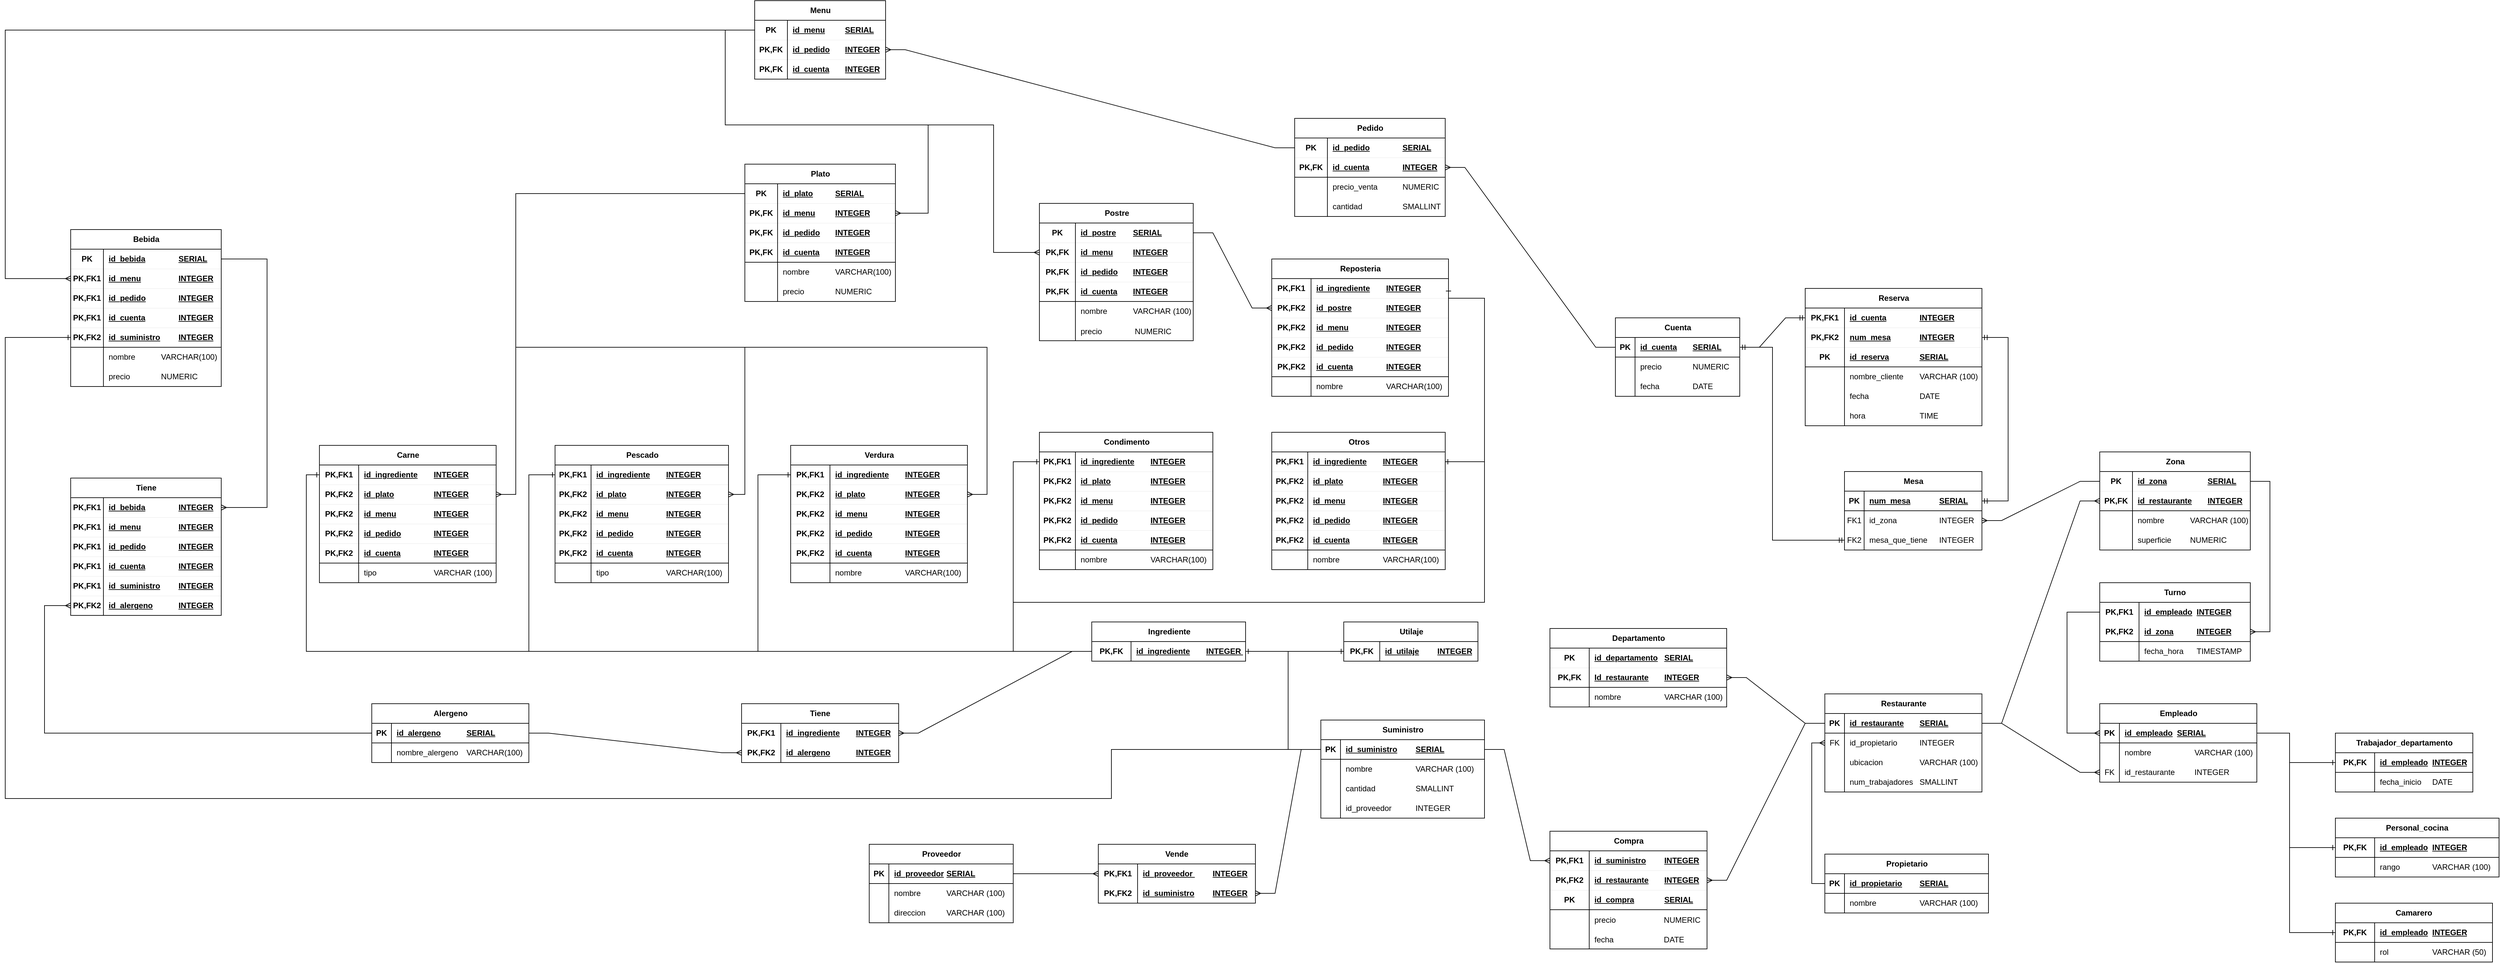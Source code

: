 <mxfile version="23.0.2" type="device">
  <diagram id="R2lEEEUBdFMjLlhIrx00" name="Page-1">
    <mxGraphModel dx="2600" dy="2028" grid="1" gridSize="10" guides="1" tooltips="1" connect="1" arrows="1" fold="1" page="0" pageScale="1" pageWidth="850" pageHeight="1100" math="0" shadow="0" extFonts="Permanent Marker^https://fonts.googleapis.com/css?family=Permanent+Marker">
      <root>
        <mxCell id="0" />
        <mxCell id="1" parent="0" />
        <mxCell id="PghNGxcP9XPe4TUWQ0ab-1" value="Proveedor" style="shape=table;startSize=30;container=1;collapsible=1;childLayout=tableLayout;fixedRows=1;rowLines=0;fontStyle=1;align=center;resizeLast=1;html=1;" parent="1" vertex="1">
          <mxGeometry x="180" y="440" width="220" height="120" as="geometry" />
        </mxCell>
        <mxCell id="PghNGxcP9XPe4TUWQ0ab-2" value="" style="shape=tableRow;horizontal=0;startSize=0;swimlaneHead=0;swimlaneBody=0;fillColor=none;collapsible=0;dropTarget=0;points=[[0,0.5],[1,0.5]];portConstraint=eastwest;top=0;left=0;right=0;bottom=1;" parent="PghNGxcP9XPe4TUWQ0ab-1" vertex="1">
          <mxGeometry y="30" width="220" height="30" as="geometry" />
        </mxCell>
        <mxCell id="PghNGxcP9XPe4TUWQ0ab-3" value="PK" style="shape=partialRectangle;connectable=0;fillColor=none;top=0;left=0;bottom=0;right=0;fontStyle=1;overflow=hidden;whiteSpace=wrap;html=1;" parent="PghNGxcP9XPe4TUWQ0ab-2" vertex="1">
          <mxGeometry width="30" height="30" as="geometry">
            <mxRectangle width="30" height="30" as="alternateBounds" />
          </mxGeometry>
        </mxCell>
        <mxCell id="PghNGxcP9XPe4TUWQ0ab-4" value="id_proveedor&lt;span style=&quot;white-space: pre;&quot;&gt;&#x9;&lt;/span&gt;SERIAL" style="shape=partialRectangle;connectable=0;fillColor=none;top=0;left=0;bottom=0;right=0;align=left;spacingLeft=6;fontStyle=5;overflow=hidden;whiteSpace=wrap;html=1;" parent="PghNGxcP9XPe4TUWQ0ab-2" vertex="1">
          <mxGeometry x="30" width="190" height="30" as="geometry">
            <mxRectangle width="190" height="30" as="alternateBounds" />
          </mxGeometry>
        </mxCell>
        <mxCell id="PghNGxcP9XPe4TUWQ0ab-5" value="" style="shape=tableRow;horizontal=0;startSize=0;swimlaneHead=0;swimlaneBody=0;fillColor=none;collapsible=0;dropTarget=0;points=[[0,0.5],[1,0.5]];portConstraint=eastwest;top=0;left=0;right=0;bottom=0;" parent="PghNGxcP9XPe4TUWQ0ab-1" vertex="1">
          <mxGeometry y="60" width="220" height="30" as="geometry" />
        </mxCell>
        <mxCell id="PghNGxcP9XPe4TUWQ0ab-6" value="" style="shape=partialRectangle;connectable=0;fillColor=none;top=0;left=0;bottom=0;right=0;editable=1;overflow=hidden;whiteSpace=wrap;html=1;" parent="PghNGxcP9XPe4TUWQ0ab-5" vertex="1">
          <mxGeometry width="30" height="30" as="geometry">
            <mxRectangle width="30" height="30" as="alternateBounds" />
          </mxGeometry>
        </mxCell>
        <mxCell id="PghNGxcP9XPe4TUWQ0ab-7" value="nombre&lt;span style=&quot;white-space: pre;&quot;&gt;&#x9;&lt;span style=&quot;white-space: pre;&quot;&gt;&#x9;&lt;/span&gt;&lt;/span&gt;VARCHAR (100)" style="shape=partialRectangle;connectable=0;fillColor=none;top=0;left=0;bottom=0;right=0;align=left;spacingLeft=6;overflow=hidden;whiteSpace=wrap;html=1;" parent="PghNGxcP9XPe4TUWQ0ab-5" vertex="1">
          <mxGeometry x="30" width="190" height="30" as="geometry">
            <mxRectangle width="190" height="30" as="alternateBounds" />
          </mxGeometry>
        </mxCell>
        <mxCell id="PghNGxcP9XPe4TUWQ0ab-8" value="" style="shape=tableRow;horizontal=0;startSize=0;swimlaneHead=0;swimlaneBody=0;fillColor=none;collapsible=0;dropTarget=0;points=[[0,0.5],[1,0.5]];portConstraint=eastwest;top=0;left=0;right=0;bottom=0;" parent="PghNGxcP9XPe4TUWQ0ab-1" vertex="1">
          <mxGeometry y="90" width="220" height="30" as="geometry" />
        </mxCell>
        <mxCell id="PghNGxcP9XPe4TUWQ0ab-9" value="" style="shape=partialRectangle;connectable=0;fillColor=none;top=0;left=0;bottom=0;right=0;editable=1;overflow=hidden;whiteSpace=wrap;html=1;" parent="PghNGxcP9XPe4TUWQ0ab-8" vertex="1">
          <mxGeometry width="30" height="30" as="geometry">
            <mxRectangle width="30" height="30" as="alternateBounds" />
          </mxGeometry>
        </mxCell>
        <mxCell id="PghNGxcP9XPe4TUWQ0ab-10" value="direccion&lt;span style=&quot;white-space: pre;&quot;&gt;&#x9;&lt;span style=&quot;white-space: pre;&quot;&gt;&#x9;&lt;/span&gt;&lt;/span&gt;VARCHAR (100)" style="shape=partialRectangle;connectable=0;fillColor=none;top=0;left=0;bottom=0;right=0;align=left;spacingLeft=6;overflow=hidden;whiteSpace=wrap;html=1;" parent="PghNGxcP9XPe4TUWQ0ab-8" vertex="1">
          <mxGeometry x="30" width="190" height="30" as="geometry">
            <mxRectangle width="190" height="30" as="alternateBounds" />
          </mxGeometry>
        </mxCell>
        <mxCell id="PghNGxcP9XPe4TUWQ0ab-14" value="Suministro" style="shape=table;startSize=30;container=1;collapsible=1;childLayout=tableLayout;fixedRows=1;rowLines=0;fontStyle=1;align=center;resizeLast=1;html=1;" parent="1" vertex="1">
          <mxGeometry x="870" y="250" width="250" height="150" as="geometry" />
        </mxCell>
        <mxCell id="PghNGxcP9XPe4TUWQ0ab-15" value="" style="shape=tableRow;horizontal=0;startSize=0;swimlaneHead=0;swimlaneBody=0;fillColor=none;collapsible=0;dropTarget=0;points=[[0,0.5],[1,0.5]];portConstraint=eastwest;top=0;left=0;right=0;bottom=1;" parent="PghNGxcP9XPe4TUWQ0ab-14" vertex="1">
          <mxGeometry y="30" width="250" height="30" as="geometry" />
        </mxCell>
        <mxCell id="PghNGxcP9XPe4TUWQ0ab-16" value="PK" style="shape=partialRectangle;connectable=0;fillColor=none;top=0;left=0;bottom=0;right=0;fontStyle=1;overflow=hidden;whiteSpace=wrap;html=1;" parent="PghNGxcP9XPe4TUWQ0ab-15" vertex="1">
          <mxGeometry width="30" height="30" as="geometry">
            <mxRectangle width="30" height="30" as="alternateBounds" />
          </mxGeometry>
        </mxCell>
        <mxCell id="PghNGxcP9XPe4TUWQ0ab-17" value="id_suministro&lt;span style=&quot;white-space: pre;&quot;&gt;&#x9;&lt;/span&gt;SERIAL" style="shape=partialRectangle;connectable=0;fillColor=none;top=0;left=0;bottom=0;right=0;align=left;spacingLeft=6;fontStyle=5;overflow=hidden;whiteSpace=wrap;html=1;" parent="PghNGxcP9XPe4TUWQ0ab-15" vertex="1">
          <mxGeometry x="30" width="220" height="30" as="geometry">
            <mxRectangle width="220" height="30" as="alternateBounds" />
          </mxGeometry>
        </mxCell>
        <mxCell id="PghNGxcP9XPe4TUWQ0ab-18" value="" style="shape=tableRow;horizontal=0;startSize=0;swimlaneHead=0;swimlaneBody=0;fillColor=none;collapsible=0;dropTarget=0;points=[[0,0.5],[1,0.5]];portConstraint=eastwest;top=0;left=0;right=0;bottom=0;" parent="PghNGxcP9XPe4TUWQ0ab-14" vertex="1">
          <mxGeometry y="60" width="250" height="30" as="geometry" />
        </mxCell>
        <mxCell id="PghNGxcP9XPe4TUWQ0ab-19" value="" style="shape=partialRectangle;connectable=0;fillColor=none;top=0;left=0;bottom=0;right=0;editable=1;overflow=hidden;whiteSpace=wrap;html=1;" parent="PghNGxcP9XPe4TUWQ0ab-18" vertex="1">
          <mxGeometry width="30" height="30" as="geometry">
            <mxRectangle width="30" height="30" as="alternateBounds" />
          </mxGeometry>
        </mxCell>
        <mxCell id="PghNGxcP9XPe4TUWQ0ab-20" value="nombre&lt;span style=&quot;white-space: pre;&quot;&gt;&#x9;&lt;span style=&quot;white-space: pre;&quot;&gt;&#x9;&lt;/span&gt;&lt;span style=&quot;white-space: pre;&quot;&gt;&#x9;&lt;/span&gt;&lt;/span&gt;VARCHAR (100)" style="shape=partialRectangle;connectable=0;fillColor=none;top=0;left=0;bottom=0;right=0;align=left;spacingLeft=6;overflow=hidden;whiteSpace=wrap;html=1;" parent="PghNGxcP9XPe4TUWQ0ab-18" vertex="1">
          <mxGeometry x="30" width="220" height="30" as="geometry">
            <mxRectangle width="220" height="30" as="alternateBounds" />
          </mxGeometry>
        </mxCell>
        <mxCell id="PghNGxcP9XPe4TUWQ0ab-21" value="" style="shape=tableRow;horizontal=0;startSize=0;swimlaneHead=0;swimlaneBody=0;fillColor=none;collapsible=0;dropTarget=0;points=[[0,0.5],[1,0.5]];portConstraint=eastwest;top=0;left=0;right=0;bottom=0;" parent="PghNGxcP9XPe4TUWQ0ab-14" vertex="1">
          <mxGeometry y="90" width="250" height="30" as="geometry" />
        </mxCell>
        <mxCell id="PghNGxcP9XPe4TUWQ0ab-22" value="" style="shape=partialRectangle;connectable=0;fillColor=none;top=0;left=0;bottom=0;right=0;editable=1;overflow=hidden;whiteSpace=wrap;html=1;" parent="PghNGxcP9XPe4TUWQ0ab-21" vertex="1">
          <mxGeometry width="30" height="30" as="geometry">
            <mxRectangle width="30" height="30" as="alternateBounds" />
          </mxGeometry>
        </mxCell>
        <mxCell id="PghNGxcP9XPe4TUWQ0ab-23" value="cantidad&lt;span style=&quot;white-space: pre;&quot;&gt;&#x9;&lt;span style=&quot;white-space: pre;&quot;&gt;&#x9;&lt;/span&gt;&lt;span style=&quot;white-space: pre;&quot;&gt;&#x9;&lt;/span&gt;&lt;/span&gt;SMALLINT" style="shape=partialRectangle;connectable=0;fillColor=none;top=0;left=0;bottom=0;right=0;align=left;spacingLeft=6;overflow=hidden;whiteSpace=wrap;html=1;" parent="PghNGxcP9XPe4TUWQ0ab-21" vertex="1">
          <mxGeometry x="30" width="220" height="30" as="geometry">
            <mxRectangle width="220" height="30" as="alternateBounds" />
          </mxGeometry>
        </mxCell>
        <mxCell id="PghNGxcP9XPe4TUWQ0ab-24" value="" style="shape=tableRow;horizontal=0;startSize=0;swimlaneHead=0;swimlaneBody=0;fillColor=none;collapsible=0;dropTarget=0;points=[[0,0.5],[1,0.5]];portConstraint=eastwest;top=0;left=0;right=0;bottom=0;" parent="PghNGxcP9XPe4TUWQ0ab-14" vertex="1">
          <mxGeometry y="120" width="250" height="30" as="geometry" />
        </mxCell>
        <mxCell id="PghNGxcP9XPe4TUWQ0ab-25" value="" style="shape=partialRectangle;connectable=0;fillColor=none;top=0;left=0;bottom=0;right=0;editable=1;overflow=hidden;whiteSpace=wrap;html=1;" parent="PghNGxcP9XPe4TUWQ0ab-24" vertex="1">
          <mxGeometry width="30" height="30" as="geometry">
            <mxRectangle width="30" height="30" as="alternateBounds" />
          </mxGeometry>
        </mxCell>
        <mxCell id="PghNGxcP9XPe4TUWQ0ab-26" value="id_proveedor&lt;span style=&quot;white-space: pre;&quot;&gt;&#x9;&lt;/span&gt;&lt;span style=&quot;white-space: pre;&quot;&gt;&#x9;&lt;/span&gt;INTEGER" style="shape=partialRectangle;connectable=0;fillColor=none;top=0;left=0;bottom=0;right=0;align=left;spacingLeft=6;overflow=hidden;whiteSpace=wrap;html=1;" parent="PghNGxcP9XPe4TUWQ0ab-24" vertex="1">
          <mxGeometry x="30" width="220" height="30" as="geometry">
            <mxRectangle width="220" height="30" as="alternateBounds" />
          </mxGeometry>
        </mxCell>
        <mxCell id="PghNGxcP9XPe4TUWQ0ab-27" value="Compra" style="shape=table;startSize=30;container=1;collapsible=1;childLayout=tableLayout;fixedRows=1;rowLines=0;fontStyle=1;align=center;resizeLast=1;html=1;" parent="1" vertex="1">
          <mxGeometry x="1220" y="420" width="240" height="180" as="geometry" />
        </mxCell>
        <mxCell id="PghNGxcP9XPe4TUWQ0ab-28" value="" style="shape=tableRow;horizontal=0;startSize=0;swimlaneHead=0;swimlaneBody=0;fillColor=none;collapsible=0;dropTarget=0;points=[[0,0.5],[1,0.5]];portConstraint=eastwest;top=0;left=0;right=0;bottom=1;strokeWidth=0;" parent="PghNGxcP9XPe4TUWQ0ab-27" vertex="1">
          <mxGeometry y="30" width="240" height="30" as="geometry" />
        </mxCell>
        <mxCell id="PghNGxcP9XPe4TUWQ0ab-29" value="PK,FK1" style="shape=partialRectangle;connectable=0;fillColor=none;top=0;left=0;bottom=0;right=0;fontStyle=1;overflow=hidden;whiteSpace=wrap;html=1;" parent="PghNGxcP9XPe4TUWQ0ab-28" vertex="1">
          <mxGeometry width="60" height="30" as="geometry">
            <mxRectangle width="60" height="30" as="alternateBounds" />
          </mxGeometry>
        </mxCell>
        <mxCell id="PghNGxcP9XPe4TUWQ0ab-30" value="id_suministro&lt;span style=&quot;white-space: pre;&quot;&gt;&#x9;&lt;/span&gt;INTEGER" style="shape=partialRectangle;connectable=0;fillColor=none;top=0;left=0;bottom=0;right=0;align=left;spacingLeft=6;fontStyle=5;overflow=hidden;whiteSpace=wrap;html=1;" parent="PghNGxcP9XPe4TUWQ0ab-28" vertex="1">
          <mxGeometry x="60" width="180" height="30" as="geometry">
            <mxRectangle width="180" height="30" as="alternateBounds" />
          </mxGeometry>
        </mxCell>
        <mxCell id="PghNGxcP9XPe4TUWQ0ab-41" value="" style="shape=tableRow;horizontal=0;startSize=0;swimlaneHead=0;swimlaneBody=0;fillColor=none;collapsible=0;dropTarget=0;points=[[0,0.5],[1,0.5]];portConstraint=eastwest;top=0;left=0;right=0;bottom=1;strokeWidth=0;" parent="PghNGxcP9XPe4TUWQ0ab-27" vertex="1">
          <mxGeometry y="60" width="240" height="30" as="geometry" />
        </mxCell>
        <mxCell id="PghNGxcP9XPe4TUWQ0ab-42" value="PK,FK2" style="shape=partialRectangle;connectable=0;fillColor=none;top=0;left=0;bottom=0;right=0;fontStyle=1;overflow=hidden;whiteSpace=wrap;html=1;" parent="PghNGxcP9XPe4TUWQ0ab-41" vertex="1">
          <mxGeometry width="60" height="30" as="geometry">
            <mxRectangle width="60" height="30" as="alternateBounds" />
          </mxGeometry>
        </mxCell>
        <mxCell id="PghNGxcP9XPe4TUWQ0ab-43" value="id_restaurante&lt;span style=&quot;white-space: pre;&quot;&gt;&#x9;&lt;/span&gt;INTEGER" style="shape=partialRectangle;connectable=0;fillColor=none;top=0;left=0;bottom=0;right=0;align=left;spacingLeft=6;fontStyle=5;overflow=hidden;whiteSpace=wrap;html=1;" parent="PghNGxcP9XPe4TUWQ0ab-41" vertex="1">
          <mxGeometry x="60" width="180" height="30" as="geometry">
            <mxRectangle width="180" height="30" as="alternateBounds" />
          </mxGeometry>
        </mxCell>
        <mxCell id="PghNGxcP9XPe4TUWQ0ab-45" value="" style="shape=tableRow;horizontal=0;startSize=0;swimlaneHead=0;swimlaneBody=0;fillColor=none;collapsible=0;dropTarget=0;points=[[0,0.5],[1,0.5]];portConstraint=eastwest;top=0;left=0;right=0;bottom=1;" parent="PghNGxcP9XPe4TUWQ0ab-27" vertex="1">
          <mxGeometry y="90" width="240" height="30" as="geometry" />
        </mxCell>
        <mxCell id="PghNGxcP9XPe4TUWQ0ab-46" value="PK" style="shape=partialRectangle;connectable=0;fillColor=none;top=0;left=0;bottom=0;right=0;fontStyle=1;overflow=hidden;whiteSpace=wrap;html=1;" parent="PghNGxcP9XPe4TUWQ0ab-45" vertex="1">
          <mxGeometry width="60" height="30" as="geometry">
            <mxRectangle width="60" height="30" as="alternateBounds" />
          </mxGeometry>
        </mxCell>
        <mxCell id="PghNGxcP9XPe4TUWQ0ab-47" value="id_compra&lt;span style=&quot;white-space: pre;&quot;&gt;&#x9;&lt;span style=&quot;white-space: pre;&quot;&gt;&#x9;&lt;/span&gt;&lt;/span&gt;SERIAL" style="shape=partialRectangle;connectable=0;fillColor=none;top=0;left=0;bottom=0;right=0;align=left;spacingLeft=6;fontStyle=5;overflow=hidden;whiteSpace=wrap;html=1;" parent="PghNGxcP9XPe4TUWQ0ab-45" vertex="1">
          <mxGeometry x="60" width="180" height="30" as="geometry">
            <mxRectangle width="180" height="30" as="alternateBounds" />
          </mxGeometry>
        </mxCell>
        <mxCell id="PghNGxcP9XPe4TUWQ0ab-49" value="" style="shape=tableRow;horizontal=0;startSize=0;swimlaneHead=0;swimlaneBody=0;fillColor=none;collapsible=0;dropTarget=0;points=[[0,0.5],[1,0.5]];portConstraint=eastwest;top=0;left=0;right=0;bottom=0;" parent="PghNGxcP9XPe4TUWQ0ab-27" vertex="1">
          <mxGeometry y="120" width="240" height="30" as="geometry" />
        </mxCell>
        <mxCell id="PghNGxcP9XPe4TUWQ0ab-50" value="" style="shape=partialRectangle;connectable=0;fillColor=none;top=0;left=0;bottom=0;right=0;editable=1;overflow=hidden;" parent="PghNGxcP9XPe4TUWQ0ab-49" vertex="1">
          <mxGeometry width="60" height="30" as="geometry">
            <mxRectangle width="60" height="30" as="alternateBounds" />
          </mxGeometry>
        </mxCell>
        <mxCell id="PghNGxcP9XPe4TUWQ0ab-51" value="precio                      NUMERIC" style="shape=partialRectangle;connectable=0;fillColor=none;top=0;left=0;bottom=0;right=0;align=left;spacingLeft=6;overflow=hidden;" parent="PghNGxcP9XPe4TUWQ0ab-49" vertex="1">
          <mxGeometry x="60" width="180" height="30" as="geometry">
            <mxRectangle width="180" height="30" as="alternateBounds" />
          </mxGeometry>
        </mxCell>
        <mxCell id="PghNGxcP9XPe4TUWQ0ab-53" value="" style="shape=tableRow;horizontal=0;startSize=0;swimlaneHead=0;swimlaneBody=0;fillColor=none;collapsible=0;dropTarget=0;points=[[0,0.5],[1,0.5]];portConstraint=eastwest;top=0;left=0;right=0;bottom=0;" parent="PghNGxcP9XPe4TUWQ0ab-27" vertex="1">
          <mxGeometry y="150" width="240" height="30" as="geometry" />
        </mxCell>
        <mxCell id="PghNGxcP9XPe4TUWQ0ab-54" value="" style="shape=partialRectangle;connectable=0;fillColor=none;top=0;left=0;bottom=0;right=0;editable=1;overflow=hidden;" parent="PghNGxcP9XPe4TUWQ0ab-53" vertex="1">
          <mxGeometry width="60" height="30" as="geometry">
            <mxRectangle width="60" height="30" as="alternateBounds" />
          </mxGeometry>
        </mxCell>
        <mxCell id="PghNGxcP9XPe4TUWQ0ab-55" value="fecha                       DATE" style="shape=partialRectangle;connectable=0;fillColor=none;top=0;left=0;bottom=0;right=0;align=left;spacingLeft=6;overflow=hidden;" parent="PghNGxcP9XPe4TUWQ0ab-53" vertex="1">
          <mxGeometry x="60" width="180" height="30" as="geometry">
            <mxRectangle width="180" height="30" as="alternateBounds" />
          </mxGeometry>
        </mxCell>
        <mxCell id="PghNGxcP9XPe4TUWQ0ab-56" value="Restaurante" style="shape=table;startSize=30;container=1;collapsible=1;childLayout=tableLayout;fixedRows=1;rowLines=0;fontStyle=1;align=center;resizeLast=1;html=1;" parent="1" vertex="1">
          <mxGeometry x="1640" y="210" width="240" height="150" as="geometry" />
        </mxCell>
        <mxCell id="PghNGxcP9XPe4TUWQ0ab-57" value="" style="shape=tableRow;horizontal=0;startSize=0;swimlaneHead=0;swimlaneBody=0;fillColor=none;collapsible=0;dropTarget=0;points=[[0,0.5],[1,0.5]];portConstraint=eastwest;top=0;left=0;right=0;bottom=1;" parent="PghNGxcP9XPe4TUWQ0ab-56" vertex="1">
          <mxGeometry y="30" width="240" height="30" as="geometry" />
        </mxCell>
        <mxCell id="PghNGxcP9XPe4TUWQ0ab-58" value="PK" style="shape=partialRectangle;connectable=0;fillColor=none;top=0;left=0;bottom=0;right=0;fontStyle=1;overflow=hidden;whiteSpace=wrap;html=1;" parent="PghNGxcP9XPe4TUWQ0ab-57" vertex="1">
          <mxGeometry width="30" height="30" as="geometry">
            <mxRectangle width="30" height="30" as="alternateBounds" />
          </mxGeometry>
        </mxCell>
        <mxCell id="PghNGxcP9XPe4TUWQ0ab-59" value="id_restaurante&lt;span style=&quot;white-space: pre;&quot;&gt;&#x9;&lt;/span&gt;SERIAL" style="shape=partialRectangle;connectable=0;fillColor=none;top=0;left=0;bottom=0;right=0;align=left;spacingLeft=6;fontStyle=5;overflow=hidden;whiteSpace=wrap;html=1;" parent="PghNGxcP9XPe4TUWQ0ab-57" vertex="1">
          <mxGeometry x="30" width="210" height="30" as="geometry">
            <mxRectangle width="210" height="30" as="alternateBounds" />
          </mxGeometry>
        </mxCell>
        <mxCell id="PghNGxcP9XPe4TUWQ0ab-70" value="" style="shape=tableRow;horizontal=0;startSize=0;swimlaneHead=0;swimlaneBody=0;fillColor=none;collapsible=0;dropTarget=0;points=[[0,0.5],[1,0.5]];portConstraint=eastwest;top=0;left=0;right=0;bottom=0;" parent="PghNGxcP9XPe4TUWQ0ab-56" vertex="1">
          <mxGeometry y="60" width="240" height="30" as="geometry" />
        </mxCell>
        <mxCell id="PghNGxcP9XPe4TUWQ0ab-71" value="FK" style="shape=partialRectangle;connectable=0;fillColor=none;top=0;left=0;bottom=0;right=0;fontStyle=0;overflow=hidden;whiteSpace=wrap;html=1;" parent="PghNGxcP9XPe4TUWQ0ab-70" vertex="1">
          <mxGeometry width="30" height="30" as="geometry">
            <mxRectangle width="30" height="30" as="alternateBounds" />
          </mxGeometry>
        </mxCell>
        <mxCell id="PghNGxcP9XPe4TUWQ0ab-72" value="id_propietario&lt;span style=&quot;white-space: pre;&quot;&gt;&#x9;&lt;/span&gt;&lt;span style=&quot;white-space: pre;&quot;&gt;&#x9;&lt;/span&gt;INTEGER" style="shape=partialRectangle;connectable=0;fillColor=none;top=0;left=0;bottom=0;right=0;align=left;spacingLeft=6;fontStyle=0;overflow=hidden;whiteSpace=wrap;html=1;" parent="PghNGxcP9XPe4TUWQ0ab-70" vertex="1">
          <mxGeometry x="30" width="210" height="30" as="geometry">
            <mxRectangle width="210" height="30" as="alternateBounds" />
          </mxGeometry>
        </mxCell>
        <mxCell id="PghNGxcP9XPe4TUWQ0ab-60" value="" style="shape=tableRow;horizontal=0;startSize=0;swimlaneHead=0;swimlaneBody=0;fillColor=none;collapsible=0;dropTarget=0;points=[[0,0.5],[1,0.5]];portConstraint=eastwest;top=0;left=0;right=0;bottom=0;" parent="PghNGxcP9XPe4TUWQ0ab-56" vertex="1">
          <mxGeometry y="90" width="240" height="30" as="geometry" />
        </mxCell>
        <mxCell id="PghNGxcP9XPe4TUWQ0ab-61" value="" style="shape=partialRectangle;connectable=0;fillColor=none;top=0;left=0;bottom=0;right=0;editable=1;overflow=hidden;whiteSpace=wrap;html=1;" parent="PghNGxcP9XPe4TUWQ0ab-60" vertex="1">
          <mxGeometry width="30" height="30" as="geometry">
            <mxRectangle width="30" height="30" as="alternateBounds" />
          </mxGeometry>
        </mxCell>
        <mxCell id="PghNGxcP9XPe4TUWQ0ab-62" value="ubicacion&lt;span style=&quot;white-space: pre;&quot;&gt;&#x9;&lt;/span&gt;&lt;span style=&quot;white-space: pre;&quot;&gt;&#x9;&lt;/span&gt;&lt;span style=&quot;white-space: pre;&quot;&gt;&#x9;&lt;/span&gt;VARCHAR (100)" style="shape=partialRectangle;connectable=0;fillColor=none;top=0;left=0;bottom=0;right=0;align=left;spacingLeft=6;overflow=hidden;whiteSpace=wrap;html=1;" parent="PghNGxcP9XPe4TUWQ0ab-60" vertex="1">
          <mxGeometry x="30" width="210" height="30" as="geometry">
            <mxRectangle width="210" height="30" as="alternateBounds" />
          </mxGeometry>
        </mxCell>
        <mxCell id="PghNGxcP9XPe4TUWQ0ab-63" value="" style="shape=tableRow;horizontal=0;startSize=0;swimlaneHead=0;swimlaneBody=0;fillColor=none;collapsible=0;dropTarget=0;points=[[0,0.5],[1,0.5]];portConstraint=eastwest;top=0;left=0;right=0;bottom=0;" parent="PghNGxcP9XPe4TUWQ0ab-56" vertex="1">
          <mxGeometry y="120" width="240" height="30" as="geometry" />
        </mxCell>
        <mxCell id="PghNGxcP9XPe4TUWQ0ab-64" value="" style="shape=partialRectangle;connectable=0;fillColor=none;top=0;left=0;bottom=0;right=0;editable=1;overflow=hidden;whiteSpace=wrap;html=1;" parent="PghNGxcP9XPe4TUWQ0ab-63" vertex="1">
          <mxGeometry width="30" height="30" as="geometry">
            <mxRectangle width="30" height="30" as="alternateBounds" />
          </mxGeometry>
        </mxCell>
        <mxCell id="PghNGxcP9XPe4TUWQ0ab-65" value="num_trabajadores&lt;span style=&quot;white-space: pre;&quot;&gt;&#x9;&lt;/span&gt;SMALLINT" style="shape=partialRectangle;connectable=0;fillColor=none;top=0;left=0;bottom=0;right=0;align=left;spacingLeft=6;overflow=hidden;whiteSpace=wrap;html=1;" parent="PghNGxcP9XPe4TUWQ0ab-63" vertex="1">
          <mxGeometry x="30" width="210" height="30" as="geometry">
            <mxRectangle width="210" height="30" as="alternateBounds" />
          </mxGeometry>
        </mxCell>
        <mxCell id="PghNGxcP9XPe4TUWQ0ab-73" value="Propietario" style="shape=table;startSize=30;container=1;collapsible=1;childLayout=tableLayout;fixedRows=1;rowLines=0;fontStyle=1;align=center;resizeLast=1;html=1;" parent="1" vertex="1">
          <mxGeometry x="1640" y="455" width="250" height="90" as="geometry" />
        </mxCell>
        <mxCell id="PghNGxcP9XPe4TUWQ0ab-74" value="" style="shape=tableRow;horizontal=0;startSize=0;swimlaneHead=0;swimlaneBody=0;fillColor=none;collapsible=0;dropTarget=0;points=[[0,0.5],[1,0.5]];portConstraint=eastwest;top=0;left=0;right=0;bottom=1;" parent="PghNGxcP9XPe4TUWQ0ab-73" vertex="1">
          <mxGeometry y="30" width="250" height="30" as="geometry" />
        </mxCell>
        <mxCell id="PghNGxcP9XPe4TUWQ0ab-75" value="PK" style="shape=partialRectangle;connectable=0;fillColor=none;top=0;left=0;bottom=0;right=0;fontStyle=1;overflow=hidden;whiteSpace=wrap;html=1;" parent="PghNGxcP9XPe4TUWQ0ab-74" vertex="1">
          <mxGeometry width="30" height="30" as="geometry">
            <mxRectangle width="30" height="30" as="alternateBounds" />
          </mxGeometry>
        </mxCell>
        <mxCell id="PghNGxcP9XPe4TUWQ0ab-76" value="id_propietario&lt;span style=&quot;white-space: pre;&quot;&gt;&#x9;&lt;/span&gt;SERIAL" style="shape=partialRectangle;connectable=0;fillColor=none;top=0;left=0;bottom=0;right=0;align=left;spacingLeft=6;fontStyle=5;overflow=hidden;whiteSpace=wrap;html=1;" parent="PghNGxcP9XPe4TUWQ0ab-74" vertex="1">
          <mxGeometry x="30" width="220" height="30" as="geometry">
            <mxRectangle width="220" height="30" as="alternateBounds" />
          </mxGeometry>
        </mxCell>
        <mxCell id="PghNGxcP9XPe4TUWQ0ab-77" value="" style="shape=tableRow;horizontal=0;startSize=0;swimlaneHead=0;swimlaneBody=0;fillColor=none;collapsible=0;dropTarget=0;points=[[0,0.5],[1,0.5]];portConstraint=eastwest;top=0;left=0;right=0;bottom=0;" parent="PghNGxcP9XPe4TUWQ0ab-73" vertex="1">
          <mxGeometry y="60" width="250" height="30" as="geometry" />
        </mxCell>
        <mxCell id="PghNGxcP9XPe4TUWQ0ab-78" value="" style="shape=partialRectangle;connectable=0;fillColor=none;top=0;left=0;bottom=0;right=0;editable=1;overflow=hidden;whiteSpace=wrap;html=1;" parent="PghNGxcP9XPe4TUWQ0ab-77" vertex="1">
          <mxGeometry width="30" height="30" as="geometry">
            <mxRectangle width="30" height="30" as="alternateBounds" />
          </mxGeometry>
        </mxCell>
        <mxCell id="PghNGxcP9XPe4TUWQ0ab-79" value="nombre&lt;span style=&quot;white-space: pre;&quot;&gt;&#x9;&lt;/span&gt;&lt;span style=&quot;white-space: pre;&quot;&gt;&#x9;&lt;/span&gt;&lt;span style=&quot;white-space: pre;&quot;&gt;&#x9;&lt;/span&gt;VARCHAR (100)" style="shape=partialRectangle;connectable=0;fillColor=none;top=0;left=0;bottom=0;right=0;align=left;spacingLeft=6;overflow=hidden;whiteSpace=wrap;html=1;" parent="PghNGxcP9XPe4TUWQ0ab-77" vertex="1">
          <mxGeometry x="30" width="220" height="30" as="geometry">
            <mxRectangle width="220" height="30" as="alternateBounds" />
          </mxGeometry>
        </mxCell>
        <mxCell id="PghNGxcP9XPe4TUWQ0ab-86" value="Departamento" style="shape=table;startSize=30;container=1;collapsible=1;childLayout=tableLayout;fixedRows=1;rowLines=0;fontStyle=1;align=center;resizeLast=1;html=1;" parent="1" vertex="1">
          <mxGeometry x="1220" y="110" width="270" height="120" as="geometry" />
        </mxCell>
        <mxCell id="PghNGxcP9XPe4TUWQ0ab-87" value="" style="shape=tableRow;horizontal=0;startSize=0;swimlaneHead=0;swimlaneBody=0;fillColor=none;collapsible=0;dropTarget=0;points=[[0,0.5],[1,0.5]];portConstraint=eastwest;top=0;left=0;right=0;bottom=1;strokeColor=inherit;strokeWidth=0;" parent="PghNGxcP9XPe4TUWQ0ab-86" vertex="1">
          <mxGeometry y="30" width="270" height="30" as="geometry" />
        </mxCell>
        <mxCell id="PghNGxcP9XPe4TUWQ0ab-88" value="PK" style="shape=partialRectangle;connectable=0;fillColor=none;top=0;left=0;bottom=0;right=0;fontStyle=1;overflow=hidden;whiteSpace=wrap;html=1;" parent="PghNGxcP9XPe4TUWQ0ab-87" vertex="1">
          <mxGeometry width="60" height="30" as="geometry">
            <mxRectangle width="60" height="30" as="alternateBounds" />
          </mxGeometry>
        </mxCell>
        <mxCell id="PghNGxcP9XPe4TUWQ0ab-89" value="id_departamento&lt;span style=&quot;white-space: pre;&quot;&gt;&#x9;&lt;/span&gt;SERIAL" style="shape=partialRectangle;connectable=0;fillColor=none;top=0;left=0;bottom=0;right=0;align=left;spacingLeft=6;fontStyle=5;overflow=hidden;whiteSpace=wrap;html=1;" parent="PghNGxcP9XPe4TUWQ0ab-87" vertex="1">
          <mxGeometry x="60" width="210" height="30" as="geometry">
            <mxRectangle width="210" height="30" as="alternateBounds" />
          </mxGeometry>
        </mxCell>
        <mxCell id="1tjs5D4ItpwLNFxvpcLv-40" value="" style="shape=tableRow;horizontal=0;startSize=0;swimlaneHead=0;swimlaneBody=0;fillColor=none;collapsible=0;dropTarget=0;points=[[0,0.5],[1,0.5]];portConstraint=eastwest;top=0;left=0;right=0;bottom=1;" vertex="1" parent="PghNGxcP9XPe4TUWQ0ab-86">
          <mxGeometry y="60" width="270" height="30" as="geometry" />
        </mxCell>
        <mxCell id="1tjs5D4ItpwLNFxvpcLv-41" value="PK,FK" style="shape=partialRectangle;connectable=0;fillColor=none;top=0;left=0;bottom=0;right=0;fontStyle=1;overflow=hidden;whiteSpace=wrap;html=1;" vertex="1" parent="1tjs5D4ItpwLNFxvpcLv-40">
          <mxGeometry width="60" height="30" as="geometry">
            <mxRectangle width="60" height="30" as="alternateBounds" />
          </mxGeometry>
        </mxCell>
        <mxCell id="1tjs5D4ItpwLNFxvpcLv-42" value="Id_restaurante&lt;span style=&quot;white-space: pre;&quot;&gt;&#x9;&lt;/span&gt;INTEGER" style="shape=partialRectangle;connectable=0;fillColor=none;top=0;left=0;bottom=0;right=0;align=left;spacingLeft=6;fontStyle=5;overflow=hidden;whiteSpace=wrap;html=1;" vertex="1" parent="1tjs5D4ItpwLNFxvpcLv-40">
          <mxGeometry x="60" width="210" height="30" as="geometry">
            <mxRectangle width="210" height="30" as="alternateBounds" />
          </mxGeometry>
        </mxCell>
        <mxCell id="PghNGxcP9XPe4TUWQ0ab-90" value="" style="shape=tableRow;horizontal=0;startSize=0;swimlaneHead=0;swimlaneBody=0;fillColor=none;collapsible=0;dropTarget=0;points=[[0,0.5],[1,0.5]];portConstraint=eastwest;top=0;left=0;right=0;bottom=0;" parent="PghNGxcP9XPe4TUWQ0ab-86" vertex="1">
          <mxGeometry y="90" width="270" height="30" as="geometry" />
        </mxCell>
        <mxCell id="PghNGxcP9XPe4TUWQ0ab-91" value="" style="shape=partialRectangle;connectable=0;fillColor=none;top=0;left=0;bottom=0;right=0;editable=1;overflow=hidden;whiteSpace=wrap;html=1;" parent="PghNGxcP9XPe4TUWQ0ab-90" vertex="1">
          <mxGeometry width="60" height="30" as="geometry">
            <mxRectangle width="60" height="30" as="alternateBounds" />
          </mxGeometry>
        </mxCell>
        <mxCell id="PghNGxcP9XPe4TUWQ0ab-92" value="nombre&lt;span style=&quot;white-space: pre;&quot;&gt;&#x9;&lt;/span&gt;&lt;span style=&quot;white-space: pre;&quot;&gt;&#x9;&lt;/span&gt;&lt;span style=&quot;white-space: pre;&quot;&gt;&#x9;&lt;/span&gt;VARCHAR (100)" style="shape=partialRectangle;connectable=0;fillColor=none;top=0;left=0;bottom=0;right=0;align=left;spacingLeft=6;overflow=hidden;whiteSpace=wrap;html=1;" parent="PghNGxcP9XPe4TUWQ0ab-90" vertex="1">
          <mxGeometry x="60" width="210" height="30" as="geometry">
            <mxRectangle width="210" height="30" as="alternateBounds" />
          </mxGeometry>
        </mxCell>
        <mxCell id="PghNGxcP9XPe4TUWQ0ab-99" value="Zona" style="shape=table;startSize=30;container=1;collapsible=1;childLayout=tableLayout;fixedRows=1;rowLines=0;fontStyle=1;align=center;resizeLast=1;html=1;" parent="1" vertex="1">
          <mxGeometry x="2060" y="-160" width="230" height="150" as="geometry" />
        </mxCell>
        <mxCell id="PghNGxcP9XPe4TUWQ0ab-100" value="" style="shape=tableRow;horizontal=0;startSize=0;swimlaneHead=0;swimlaneBody=0;fillColor=none;collapsible=0;dropTarget=0;points=[[0,0.5],[1,0.5]];portConstraint=eastwest;top=0;left=0;right=0;bottom=1;strokeColor=inherit;strokeWidth=0;" parent="PghNGxcP9XPe4TUWQ0ab-99" vertex="1">
          <mxGeometry y="30" width="230" height="30" as="geometry" />
        </mxCell>
        <mxCell id="PghNGxcP9XPe4TUWQ0ab-101" value="PK" style="shape=partialRectangle;connectable=0;fillColor=none;top=0;left=0;bottom=0;right=0;fontStyle=1;overflow=hidden;whiteSpace=wrap;html=1;" parent="PghNGxcP9XPe4TUWQ0ab-100" vertex="1">
          <mxGeometry width="50" height="30" as="geometry">
            <mxRectangle width="50" height="30" as="alternateBounds" />
          </mxGeometry>
        </mxCell>
        <mxCell id="PghNGxcP9XPe4TUWQ0ab-102" value="id_zona&lt;span style=&quot;white-space: pre;&quot;&gt;&#x9;&lt;/span&gt;&lt;span style=&quot;white-space: pre;&quot;&gt;&#x9;&lt;span style=&quot;white-space: pre;&quot;&gt;&#x9;&lt;/span&gt;&lt;/span&gt;SERIAL" style="shape=partialRectangle;connectable=0;fillColor=none;top=0;left=0;bottom=0;right=0;align=left;spacingLeft=6;fontStyle=5;overflow=hidden;whiteSpace=wrap;html=1;strokeWidth=0;" parent="PghNGxcP9XPe4TUWQ0ab-100" vertex="1">
          <mxGeometry x="50" width="180" height="30" as="geometry">
            <mxRectangle width="180" height="30" as="alternateBounds" />
          </mxGeometry>
        </mxCell>
        <mxCell id="1tjs5D4ItpwLNFxvpcLv-95" value="" style="shape=tableRow;horizontal=0;startSize=0;swimlaneHead=0;swimlaneBody=0;fillColor=none;collapsible=0;dropTarget=0;points=[[0,0.5],[1,0.5]];portConstraint=eastwest;top=0;left=0;right=0;bottom=1;" vertex="1" parent="PghNGxcP9XPe4TUWQ0ab-99">
          <mxGeometry y="60" width="230" height="30" as="geometry" />
        </mxCell>
        <mxCell id="1tjs5D4ItpwLNFxvpcLv-96" value="PK,FK" style="shape=partialRectangle;connectable=0;fillColor=none;top=0;left=0;bottom=0;right=0;fontStyle=1;overflow=hidden;whiteSpace=wrap;html=1;" vertex="1" parent="1tjs5D4ItpwLNFxvpcLv-95">
          <mxGeometry width="50" height="30" as="geometry">
            <mxRectangle width="50" height="30" as="alternateBounds" />
          </mxGeometry>
        </mxCell>
        <mxCell id="1tjs5D4ItpwLNFxvpcLv-97" value="id_restaurante&lt;span style=&quot;white-space: pre;&quot;&gt;&#x9;&lt;/span&gt;INTEGER" style="shape=partialRectangle;connectable=0;fillColor=none;top=0;left=0;bottom=0;right=0;align=left;spacingLeft=6;fontStyle=5;overflow=hidden;whiteSpace=wrap;html=1;" vertex="1" parent="1tjs5D4ItpwLNFxvpcLv-95">
          <mxGeometry x="50" width="180" height="30" as="geometry">
            <mxRectangle width="180" height="30" as="alternateBounds" />
          </mxGeometry>
        </mxCell>
        <mxCell id="PghNGxcP9XPe4TUWQ0ab-103" value="" style="shape=tableRow;horizontal=0;startSize=0;swimlaneHead=0;swimlaneBody=0;fillColor=none;collapsible=0;dropTarget=0;points=[[0,0.5],[1,0.5]];portConstraint=eastwest;top=0;left=0;right=0;bottom=0;" parent="PghNGxcP9XPe4TUWQ0ab-99" vertex="1">
          <mxGeometry y="90" width="230" height="30" as="geometry" />
        </mxCell>
        <mxCell id="PghNGxcP9XPe4TUWQ0ab-104" value="" style="shape=partialRectangle;connectable=0;fillColor=none;top=0;left=0;bottom=0;right=0;editable=1;overflow=hidden;whiteSpace=wrap;html=1;" parent="PghNGxcP9XPe4TUWQ0ab-103" vertex="1">
          <mxGeometry width="50" height="30" as="geometry">
            <mxRectangle width="50" height="30" as="alternateBounds" />
          </mxGeometry>
        </mxCell>
        <mxCell id="PghNGxcP9XPe4TUWQ0ab-105" value="nombre&lt;span style=&quot;white-space: pre;&quot;&gt;&#x9;&lt;/span&gt;&lt;span style=&quot;white-space: pre;&quot;&gt;&#x9;&lt;/span&gt;VARCHAR (100)" style="shape=partialRectangle;connectable=0;fillColor=none;top=0;left=0;bottom=0;right=0;align=left;spacingLeft=6;overflow=hidden;whiteSpace=wrap;html=1;" parent="PghNGxcP9XPe4TUWQ0ab-103" vertex="1">
          <mxGeometry x="50" width="180" height="30" as="geometry">
            <mxRectangle width="180" height="30" as="alternateBounds" />
          </mxGeometry>
        </mxCell>
        <mxCell id="PghNGxcP9XPe4TUWQ0ab-106" value="" style="shape=tableRow;horizontal=0;startSize=0;swimlaneHead=0;swimlaneBody=0;fillColor=none;collapsible=0;dropTarget=0;points=[[0,0.5],[1,0.5]];portConstraint=eastwest;top=0;left=0;right=0;bottom=0;" parent="PghNGxcP9XPe4TUWQ0ab-99" vertex="1">
          <mxGeometry y="120" width="230" height="30" as="geometry" />
        </mxCell>
        <mxCell id="PghNGxcP9XPe4TUWQ0ab-107" value="" style="shape=partialRectangle;connectable=0;fillColor=none;top=0;left=0;bottom=0;right=0;editable=1;overflow=hidden;whiteSpace=wrap;html=1;" parent="PghNGxcP9XPe4TUWQ0ab-106" vertex="1">
          <mxGeometry width="50" height="30" as="geometry">
            <mxRectangle width="50" height="30" as="alternateBounds" />
          </mxGeometry>
        </mxCell>
        <mxCell id="PghNGxcP9XPe4TUWQ0ab-108" value="superficie&lt;span style=&quot;white-space: pre;&quot;&gt;&#x9;&lt;/span&gt;&lt;span style=&quot;white-space: pre;&quot;&gt;&#x9;&lt;/span&gt;NUMERIC" style="shape=partialRectangle;connectable=0;fillColor=none;top=0;left=0;bottom=0;right=0;align=left;spacingLeft=6;overflow=hidden;whiteSpace=wrap;html=1;" parent="PghNGxcP9XPe4TUWQ0ab-106" vertex="1">
          <mxGeometry x="50" width="180" height="30" as="geometry">
            <mxRectangle width="180" height="30" as="alternateBounds" />
          </mxGeometry>
        </mxCell>
        <mxCell id="PghNGxcP9XPe4TUWQ0ab-112" value="Empleado" style="shape=table;startSize=30;container=1;collapsible=1;childLayout=tableLayout;fixedRows=1;rowLines=0;fontStyle=1;align=center;resizeLast=1;html=1;" parent="1" vertex="1">
          <mxGeometry x="2060" y="225" width="240" height="120" as="geometry" />
        </mxCell>
        <mxCell id="PghNGxcP9XPe4TUWQ0ab-113" value="" style="shape=tableRow;horizontal=0;startSize=0;swimlaneHead=0;swimlaneBody=0;fillColor=none;collapsible=0;dropTarget=0;points=[[0,0.5],[1,0.5]];portConstraint=eastwest;top=0;left=0;right=0;bottom=1;" parent="PghNGxcP9XPe4TUWQ0ab-112" vertex="1">
          <mxGeometry y="30" width="240" height="30" as="geometry" />
        </mxCell>
        <mxCell id="PghNGxcP9XPe4TUWQ0ab-114" value="PK" style="shape=partialRectangle;connectable=0;fillColor=none;top=0;left=0;bottom=0;right=0;fontStyle=1;overflow=hidden;whiteSpace=wrap;html=1;" parent="PghNGxcP9XPe4TUWQ0ab-113" vertex="1">
          <mxGeometry width="30" height="30" as="geometry">
            <mxRectangle width="30" height="30" as="alternateBounds" />
          </mxGeometry>
        </mxCell>
        <mxCell id="PghNGxcP9XPe4TUWQ0ab-115" value="id_empleado&lt;span style=&quot;white-space: pre;&quot;&gt;&#x9;&lt;/span&gt;SERIAL" style="shape=partialRectangle;connectable=0;fillColor=none;top=0;left=0;bottom=0;right=0;align=left;spacingLeft=6;fontStyle=5;overflow=hidden;whiteSpace=wrap;html=1;" parent="PghNGxcP9XPe4TUWQ0ab-113" vertex="1">
          <mxGeometry x="30" width="210" height="30" as="geometry">
            <mxRectangle width="210" height="30" as="alternateBounds" />
          </mxGeometry>
        </mxCell>
        <mxCell id="PghNGxcP9XPe4TUWQ0ab-116" value="" style="shape=tableRow;horizontal=0;startSize=0;swimlaneHead=0;swimlaneBody=0;fillColor=none;collapsible=0;dropTarget=0;points=[[0,0.5],[1,0.5]];portConstraint=eastwest;top=0;left=0;right=0;bottom=0;" parent="PghNGxcP9XPe4TUWQ0ab-112" vertex="1">
          <mxGeometry y="60" width="240" height="30" as="geometry" />
        </mxCell>
        <mxCell id="PghNGxcP9XPe4TUWQ0ab-117" value="" style="shape=partialRectangle;connectable=0;fillColor=none;top=0;left=0;bottom=0;right=0;editable=1;overflow=hidden;whiteSpace=wrap;html=1;" parent="PghNGxcP9XPe4TUWQ0ab-116" vertex="1">
          <mxGeometry width="30" height="30" as="geometry">
            <mxRectangle width="30" height="30" as="alternateBounds" />
          </mxGeometry>
        </mxCell>
        <mxCell id="PghNGxcP9XPe4TUWQ0ab-118" value="nombre&lt;span style=&quot;white-space: pre;&quot;&gt;&#x9;&lt;/span&gt;&lt;span style=&quot;white-space: pre;&quot;&gt;&#x9;&lt;span style=&quot;white-space: pre;&quot;&gt;&#x9;&lt;/span&gt;&lt;/span&gt;VARCHAR (100)" style="shape=partialRectangle;connectable=0;fillColor=none;top=0;left=0;bottom=0;right=0;align=left;spacingLeft=6;overflow=hidden;whiteSpace=wrap;html=1;" parent="PghNGxcP9XPe4TUWQ0ab-116" vertex="1">
          <mxGeometry x="30" width="210" height="30" as="geometry">
            <mxRectangle width="210" height="30" as="alternateBounds" />
          </mxGeometry>
        </mxCell>
        <mxCell id="1tjs5D4ItpwLNFxvpcLv-60" value="" style="shape=tableRow;horizontal=0;startSize=0;swimlaneHead=0;swimlaneBody=0;fillColor=none;collapsible=0;dropTarget=0;points=[[0,0.5],[1,0.5]];portConstraint=eastwest;top=0;left=0;right=0;bottom=0;" vertex="1" parent="PghNGxcP9XPe4TUWQ0ab-112">
          <mxGeometry y="90" width="240" height="30" as="geometry" />
        </mxCell>
        <mxCell id="1tjs5D4ItpwLNFxvpcLv-61" value="FK" style="shape=partialRectangle;connectable=0;fillColor=none;top=0;left=0;bottom=0;right=0;fontStyle=0;overflow=hidden;whiteSpace=wrap;html=1;" vertex="1" parent="1tjs5D4ItpwLNFxvpcLv-60">
          <mxGeometry width="30" height="30" as="geometry">
            <mxRectangle width="30" height="30" as="alternateBounds" />
          </mxGeometry>
        </mxCell>
        <mxCell id="1tjs5D4ItpwLNFxvpcLv-62" value="id_restaurante&lt;span style=&quot;white-space: pre;&quot;&gt;&#x9;&lt;span style=&quot;white-space: pre;&quot;&gt;&#x9;&lt;/span&gt;INTEGER&lt;/span&gt;" style="shape=partialRectangle;connectable=0;fillColor=none;top=0;left=0;bottom=0;right=0;align=left;spacingLeft=6;fontStyle=0;overflow=hidden;whiteSpace=wrap;html=1;" vertex="1" parent="1tjs5D4ItpwLNFxvpcLv-60">
          <mxGeometry x="30" width="210" height="30" as="geometry">
            <mxRectangle width="210" height="30" as="alternateBounds" />
          </mxGeometry>
        </mxCell>
        <mxCell id="PghNGxcP9XPe4TUWQ0ab-139" value="Trabajador_departamento" style="shape=table;startSize=30;container=1;collapsible=1;childLayout=tableLayout;fixedRows=1;rowLines=0;fontStyle=1;align=center;resizeLast=1;html=1;" parent="1" vertex="1">
          <mxGeometry x="2420" y="270" width="210" height="90" as="geometry" />
        </mxCell>
        <mxCell id="PghNGxcP9XPe4TUWQ0ab-140" value="" style="shape=tableRow;horizontal=0;startSize=0;swimlaneHead=0;swimlaneBody=0;fillColor=none;collapsible=0;dropTarget=0;points=[[0,0.5],[1,0.5]];portConstraint=eastwest;top=0;left=0;right=0;bottom=1;" parent="PghNGxcP9XPe4TUWQ0ab-139" vertex="1">
          <mxGeometry y="30" width="210" height="30" as="geometry" />
        </mxCell>
        <mxCell id="PghNGxcP9XPe4TUWQ0ab-141" value="PK,FK" style="shape=partialRectangle;connectable=0;fillColor=none;top=0;left=0;bottom=0;right=0;fontStyle=1;overflow=hidden;whiteSpace=wrap;html=1;" parent="PghNGxcP9XPe4TUWQ0ab-140" vertex="1">
          <mxGeometry width="60" height="30" as="geometry">
            <mxRectangle width="60" height="30" as="alternateBounds" />
          </mxGeometry>
        </mxCell>
        <mxCell id="PghNGxcP9XPe4TUWQ0ab-142" value="id_empleado&lt;span style=&quot;white-space: pre;&quot;&gt;&#x9;&lt;/span&gt;INTEGER" style="shape=partialRectangle;connectable=0;fillColor=none;top=0;left=0;bottom=0;right=0;align=left;spacingLeft=6;fontStyle=5;overflow=hidden;whiteSpace=wrap;html=1;" parent="PghNGxcP9XPe4TUWQ0ab-140" vertex="1">
          <mxGeometry x="60" width="150" height="30" as="geometry">
            <mxRectangle width="150" height="30" as="alternateBounds" />
          </mxGeometry>
        </mxCell>
        <mxCell id="PghNGxcP9XPe4TUWQ0ab-143" value="" style="shape=tableRow;horizontal=0;startSize=0;swimlaneHead=0;swimlaneBody=0;fillColor=none;collapsible=0;dropTarget=0;points=[[0,0.5],[1,0.5]];portConstraint=eastwest;top=0;left=0;right=0;bottom=0;" parent="PghNGxcP9XPe4TUWQ0ab-139" vertex="1">
          <mxGeometry y="60" width="210" height="30" as="geometry" />
        </mxCell>
        <mxCell id="PghNGxcP9XPe4TUWQ0ab-144" value="" style="shape=partialRectangle;connectable=0;fillColor=none;top=0;left=0;bottom=0;right=0;editable=1;overflow=hidden;whiteSpace=wrap;html=1;" parent="PghNGxcP9XPe4TUWQ0ab-143" vertex="1">
          <mxGeometry width="60" height="30" as="geometry">
            <mxRectangle width="60" height="30" as="alternateBounds" />
          </mxGeometry>
        </mxCell>
        <mxCell id="PghNGxcP9XPe4TUWQ0ab-145" value="fecha_inicio&lt;span style=&quot;white-space: pre;&quot;&gt;&#x9;&lt;/span&gt;DATE" style="shape=partialRectangle;connectable=0;fillColor=none;top=0;left=0;bottom=0;right=0;align=left;spacingLeft=6;overflow=hidden;whiteSpace=wrap;html=1;" parent="PghNGxcP9XPe4TUWQ0ab-143" vertex="1">
          <mxGeometry x="60" width="150" height="30" as="geometry">
            <mxRectangle width="150" height="30" as="alternateBounds" />
          </mxGeometry>
        </mxCell>
        <mxCell id="PghNGxcP9XPe4TUWQ0ab-165" value="Turno" style="shape=table;startSize=30;container=1;collapsible=1;childLayout=tableLayout;fixedRows=1;rowLines=0;fontStyle=1;align=center;resizeLast=1;html=1;whiteSpace=wrap;" parent="1" vertex="1">
          <mxGeometry x="2060" y="40" width="230" height="120" as="geometry" />
        </mxCell>
        <mxCell id="PghNGxcP9XPe4TUWQ0ab-166" value="" style="shape=tableRow;horizontal=0;startSize=0;swimlaneHead=0;swimlaneBody=0;fillColor=none;collapsible=0;dropTarget=0;points=[[0,0.5],[1,0.5]];portConstraint=eastwest;top=0;left=0;right=0;bottom=0;html=1;" parent="PghNGxcP9XPe4TUWQ0ab-165" vertex="1">
          <mxGeometry y="30" width="230" height="30" as="geometry" />
        </mxCell>
        <mxCell id="PghNGxcP9XPe4TUWQ0ab-167" value="PK,FK1" style="shape=partialRectangle;connectable=0;fillColor=none;top=0;left=0;bottom=0;right=0;fontStyle=1;overflow=hidden;html=1;whiteSpace=wrap;" parent="PghNGxcP9XPe4TUWQ0ab-166" vertex="1">
          <mxGeometry width="60" height="30" as="geometry">
            <mxRectangle width="60" height="30" as="alternateBounds" />
          </mxGeometry>
        </mxCell>
        <mxCell id="PghNGxcP9XPe4TUWQ0ab-168" value="id_empleado&lt;span style=&quot;white-space: pre;&quot;&gt;&#x9;&lt;/span&gt;INTEGER" style="shape=partialRectangle;connectable=0;fillColor=none;top=0;left=0;bottom=0;right=0;align=left;spacingLeft=6;fontStyle=5;overflow=hidden;html=1;whiteSpace=wrap;" parent="PghNGxcP9XPe4TUWQ0ab-166" vertex="1">
          <mxGeometry x="60" width="170" height="30" as="geometry">
            <mxRectangle width="170" height="30" as="alternateBounds" />
          </mxGeometry>
        </mxCell>
        <mxCell id="PghNGxcP9XPe4TUWQ0ab-169" value="" style="shape=tableRow;horizontal=0;startSize=0;swimlaneHead=0;swimlaneBody=0;fillColor=none;collapsible=0;dropTarget=0;points=[[0,0.5],[1,0.5]];portConstraint=eastwest;top=0;left=0;right=0;bottom=1;html=1;" parent="PghNGxcP9XPe4TUWQ0ab-165" vertex="1">
          <mxGeometry y="60" width="230" height="30" as="geometry" />
        </mxCell>
        <mxCell id="PghNGxcP9XPe4TUWQ0ab-170" value="PK,FK2" style="shape=partialRectangle;connectable=0;fillColor=none;top=0;left=0;bottom=0;right=0;fontStyle=1;overflow=hidden;html=1;whiteSpace=wrap;" parent="PghNGxcP9XPe4TUWQ0ab-169" vertex="1">
          <mxGeometry width="60" height="30" as="geometry">
            <mxRectangle width="60" height="30" as="alternateBounds" />
          </mxGeometry>
        </mxCell>
        <mxCell id="PghNGxcP9XPe4TUWQ0ab-171" value="id_zona&lt;span style=&quot;white-space: pre;&quot;&gt;&#x9;&lt;/span&gt;&lt;span style=&quot;white-space: pre;&quot;&gt;&#x9;&lt;/span&gt;INTEGER" style="shape=partialRectangle;connectable=0;fillColor=none;top=0;left=0;bottom=0;right=0;align=left;spacingLeft=6;fontStyle=5;overflow=hidden;html=1;whiteSpace=wrap;" parent="PghNGxcP9XPe4TUWQ0ab-169" vertex="1">
          <mxGeometry x="60" width="170" height="30" as="geometry">
            <mxRectangle width="170" height="30" as="alternateBounds" />
          </mxGeometry>
        </mxCell>
        <mxCell id="PghNGxcP9XPe4TUWQ0ab-172" value="" style="shape=tableRow;horizontal=0;startSize=0;swimlaneHead=0;swimlaneBody=0;fillColor=none;collapsible=0;dropTarget=0;points=[[0,0.5],[1,0.5]];portConstraint=eastwest;top=0;left=0;right=0;bottom=0;html=1;" parent="PghNGxcP9XPe4TUWQ0ab-165" vertex="1">
          <mxGeometry y="90" width="230" height="30" as="geometry" />
        </mxCell>
        <mxCell id="PghNGxcP9XPe4TUWQ0ab-173" value="" style="shape=partialRectangle;connectable=0;fillColor=none;top=0;left=0;bottom=0;right=0;editable=1;overflow=hidden;html=1;whiteSpace=wrap;" parent="PghNGxcP9XPe4TUWQ0ab-172" vertex="1">
          <mxGeometry width="60" height="30" as="geometry">
            <mxRectangle width="60" height="30" as="alternateBounds" />
          </mxGeometry>
        </mxCell>
        <mxCell id="PghNGxcP9XPe4TUWQ0ab-174" value="fecha_hora&lt;span style=&quot;white-space: pre;&quot;&gt;&#x9;&lt;/span&gt;TIMESTAMP" style="shape=partialRectangle;connectable=0;fillColor=none;top=0;left=0;bottom=0;right=0;align=left;spacingLeft=6;overflow=hidden;html=1;whiteSpace=wrap;" parent="PghNGxcP9XPe4TUWQ0ab-172" vertex="1">
          <mxGeometry x="60" width="170" height="30" as="geometry">
            <mxRectangle width="170" height="30" as="alternateBounds" />
          </mxGeometry>
        </mxCell>
        <mxCell id="PghNGxcP9XPe4TUWQ0ab-178" value="Personal_cocina" style="shape=table;startSize=30;container=1;collapsible=1;childLayout=tableLayout;fixedRows=1;rowLines=0;fontStyle=1;align=center;resizeLast=1;html=1;whiteSpace=wrap;" parent="1" vertex="1">
          <mxGeometry x="2420" y="400" width="250" height="90" as="geometry" />
        </mxCell>
        <mxCell id="1tjs5D4ItpwLNFxvpcLv-79" value="" style="shape=tableRow;horizontal=0;startSize=0;swimlaneHead=0;swimlaneBody=0;fillColor=none;collapsible=0;dropTarget=0;points=[[0,0.5],[1,0.5]];portConstraint=eastwest;top=0;left=0;right=0;bottom=1;" vertex="1" parent="PghNGxcP9XPe4TUWQ0ab-178">
          <mxGeometry y="30" width="250" height="30" as="geometry" />
        </mxCell>
        <mxCell id="1tjs5D4ItpwLNFxvpcLv-80" value="PK,FK" style="shape=partialRectangle;connectable=0;fillColor=none;top=0;left=0;bottom=0;right=0;fontStyle=1;overflow=hidden;whiteSpace=wrap;html=1;" vertex="1" parent="1tjs5D4ItpwLNFxvpcLv-79">
          <mxGeometry width="60" height="30" as="geometry">
            <mxRectangle width="60" height="30" as="alternateBounds" />
          </mxGeometry>
        </mxCell>
        <mxCell id="1tjs5D4ItpwLNFxvpcLv-81" value="id_empleado&lt;span style=&quot;white-space: pre;&quot;&gt;&#x9;&lt;/span&gt;INTEGER" style="shape=partialRectangle;connectable=0;fillColor=none;top=0;left=0;bottom=0;right=0;align=left;spacingLeft=6;fontStyle=5;overflow=hidden;whiteSpace=wrap;html=1;" vertex="1" parent="1tjs5D4ItpwLNFxvpcLv-79">
          <mxGeometry x="60" width="190" height="30" as="geometry">
            <mxRectangle width="190" height="30" as="alternateBounds" />
          </mxGeometry>
        </mxCell>
        <mxCell id="PghNGxcP9XPe4TUWQ0ab-185" value="" style="shape=tableRow;horizontal=0;startSize=0;swimlaneHead=0;swimlaneBody=0;fillColor=none;collapsible=0;dropTarget=0;points=[[0,0.5],[1,0.5]];portConstraint=eastwest;top=0;left=0;right=0;bottom=0;html=1;" parent="PghNGxcP9XPe4TUWQ0ab-178" vertex="1">
          <mxGeometry y="60" width="250" height="30" as="geometry" />
        </mxCell>
        <mxCell id="PghNGxcP9XPe4TUWQ0ab-186" value="" style="shape=partialRectangle;connectable=0;fillColor=none;top=0;left=0;bottom=0;right=0;editable=1;overflow=hidden;html=1;whiteSpace=wrap;" parent="PghNGxcP9XPe4TUWQ0ab-185" vertex="1">
          <mxGeometry width="60" height="30" as="geometry">
            <mxRectangle width="60" height="30" as="alternateBounds" />
          </mxGeometry>
        </mxCell>
        <mxCell id="PghNGxcP9XPe4TUWQ0ab-187" value="rango&lt;span style=&quot;white-space: pre;&quot;&gt;&#x9;&lt;/span&gt;&lt;span style=&quot;white-space: pre;&quot;&gt;&#x9;&lt;/span&gt;VARCHAR (100)" style="shape=partialRectangle;connectable=0;fillColor=none;top=0;left=0;bottom=0;right=0;align=left;spacingLeft=6;overflow=hidden;html=1;whiteSpace=wrap;" parent="PghNGxcP9XPe4TUWQ0ab-185" vertex="1">
          <mxGeometry x="60" width="190" height="30" as="geometry">
            <mxRectangle width="190" height="30" as="alternateBounds" />
          </mxGeometry>
        </mxCell>
        <mxCell id="PghNGxcP9XPe4TUWQ0ab-191" value="Camarero" style="shape=table;startSize=30;container=1;collapsible=1;childLayout=tableLayout;fixedRows=1;rowLines=0;fontStyle=1;align=center;resizeLast=1;html=1;whiteSpace=wrap;" parent="1" vertex="1">
          <mxGeometry x="2420" y="530" width="240" height="90" as="geometry" />
        </mxCell>
        <mxCell id="1tjs5D4ItpwLNFxvpcLv-76" value="" style="shape=tableRow;horizontal=0;startSize=0;swimlaneHead=0;swimlaneBody=0;fillColor=none;collapsible=0;dropTarget=0;points=[[0,0.5],[1,0.5]];portConstraint=eastwest;top=0;left=0;right=0;bottom=1;" vertex="1" parent="PghNGxcP9XPe4TUWQ0ab-191">
          <mxGeometry y="30" width="240" height="30" as="geometry" />
        </mxCell>
        <mxCell id="1tjs5D4ItpwLNFxvpcLv-77" value="PK,FK" style="shape=partialRectangle;connectable=0;fillColor=none;top=0;left=0;bottom=0;right=0;fontStyle=1;overflow=hidden;whiteSpace=wrap;html=1;" vertex="1" parent="1tjs5D4ItpwLNFxvpcLv-76">
          <mxGeometry width="60" height="30" as="geometry">
            <mxRectangle width="60" height="30" as="alternateBounds" />
          </mxGeometry>
        </mxCell>
        <mxCell id="1tjs5D4ItpwLNFxvpcLv-78" value="id_empleado&lt;span style=&quot;white-space: pre;&quot;&gt;&#x9;&lt;/span&gt;INTEGER" style="shape=partialRectangle;connectable=0;fillColor=none;top=0;left=0;bottom=0;right=0;align=left;spacingLeft=6;fontStyle=5;overflow=hidden;whiteSpace=wrap;html=1;" vertex="1" parent="1tjs5D4ItpwLNFxvpcLv-76">
          <mxGeometry x="60" width="180" height="30" as="geometry">
            <mxRectangle width="180" height="30" as="alternateBounds" />
          </mxGeometry>
        </mxCell>
        <mxCell id="PghNGxcP9XPe4TUWQ0ab-198" value="" style="shape=tableRow;horizontal=0;startSize=0;swimlaneHead=0;swimlaneBody=0;fillColor=none;collapsible=0;dropTarget=0;points=[[0,0.5],[1,0.5]];portConstraint=eastwest;top=0;left=0;right=0;bottom=0;html=1;" parent="PghNGxcP9XPe4TUWQ0ab-191" vertex="1">
          <mxGeometry y="60" width="240" height="30" as="geometry" />
        </mxCell>
        <mxCell id="PghNGxcP9XPe4TUWQ0ab-199" value="" style="shape=partialRectangle;connectable=0;fillColor=none;top=0;left=0;bottom=0;right=0;editable=1;overflow=hidden;html=1;whiteSpace=wrap;" parent="PghNGxcP9XPe4TUWQ0ab-198" vertex="1">
          <mxGeometry width="60" height="30" as="geometry">
            <mxRectangle width="60" height="30" as="alternateBounds" />
          </mxGeometry>
        </mxCell>
        <mxCell id="PghNGxcP9XPe4TUWQ0ab-200" value="rol&lt;span style=&quot;white-space: pre;&quot;&gt;&#x9;&lt;/span&gt;&lt;span style=&quot;white-space: pre;&quot;&gt;&#x9;&lt;/span&gt;&lt;span style=&quot;white-space: pre;&quot;&gt;&#x9;&lt;/span&gt;VARCHAR (50)" style="shape=partialRectangle;connectable=0;fillColor=none;top=0;left=0;bottom=0;right=0;align=left;spacingLeft=6;overflow=hidden;html=1;whiteSpace=wrap;" parent="PghNGxcP9XPe4TUWQ0ab-198" vertex="1">
          <mxGeometry x="60" width="180" height="30" as="geometry">
            <mxRectangle width="180" height="30" as="alternateBounds" />
          </mxGeometry>
        </mxCell>
        <mxCell id="PghNGxcP9XPe4TUWQ0ab-230" value="Mesa" style="shape=table;startSize=30;container=1;collapsible=1;childLayout=tableLayout;fixedRows=1;rowLines=0;fontStyle=1;align=center;resizeLast=1;html=1;" parent="1" vertex="1">
          <mxGeometry x="1670" y="-130" width="210" height="120" as="geometry" />
        </mxCell>
        <mxCell id="PghNGxcP9XPe4TUWQ0ab-231" value="" style="shape=tableRow;horizontal=0;startSize=0;swimlaneHead=0;swimlaneBody=0;fillColor=none;collapsible=0;dropTarget=0;points=[[0,0.5],[1,0.5]];portConstraint=eastwest;top=0;left=0;right=0;bottom=1;" parent="PghNGxcP9XPe4TUWQ0ab-230" vertex="1">
          <mxGeometry y="30" width="210" height="30" as="geometry" />
        </mxCell>
        <mxCell id="PghNGxcP9XPe4TUWQ0ab-232" value="PK" style="shape=partialRectangle;connectable=0;fillColor=none;top=0;left=0;bottom=0;right=0;fontStyle=1;overflow=hidden;whiteSpace=wrap;html=1;" parent="PghNGxcP9XPe4TUWQ0ab-231" vertex="1">
          <mxGeometry width="30" height="30" as="geometry">
            <mxRectangle width="30" height="30" as="alternateBounds" />
          </mxGeometry>
        </mxCell>
        <mxCell id="PghNGxcP9XPe4TUWQ0ab-233" value="num_mesa&lt;span style=&quot;white-space: pre;&quot;&gt;&#x9;&lt;/span&gt;&lt;span style=&quot;white-space: pre;&quot;&gt;&#x9;&lt;/span&gt;SERIAL" style="shape=partialRectangle;connectable=0;fillColor=none;top=0;left=0;bottom=0;right=0;align=left;spacingLeft=6;fontStyle=5;overflow=hidden;whiteSpace=wrap;html=1;" parent="PghNGxcP9XPe4TUWQ0ab-231" vertex="1">
          <mxGeometry x="30" width="180" height="30" as="geometry">
            <mxRectangle width="180" height="30" as="alternateBounds" />
          </mxGeometry>
        </mxCell>
        <mxCell id="1tjs5D4ItpwLNFxvpcLv-99" value="" style="shape=tableRow;horizontal=0;startSize=0;swimlaneHead=0;swimlaneBody=0;fillColor=none;collapsible=0;dropTarget=0;points=[[0,0.5],[1,0.5]];portConstraint=eastwest;top=0;left=0;right=0;bottom=0;" vertex="1" parent="PghNGxcP9XPe4TUWQ0ab-230">
          <mxGeometry y="60" width="210" height="30" as="geometry" />
        </mxCell>
        <mxCell id="1tjs5D4ItpwLNFxvpcLv-100" value="FK1" style="shape=partialRectangle;connectable=0;fillColor=none;top=0;left=0;bottom=0;right=0;fontStyle=0;overflow=hidden;whiteSpace=wrap;html=1;" vertex="1" parent="1tjs5D4ItpwLNFxvpcLv-99">
          <mxGeometry width="30" height="30" as="geometry">
            <mxRectangle width="30" height="30" as="alternateBounds" />
          </mxGeometry>
        </mxCell>
        <mxCell id="1tjs5D4ItpwLNFxvpcLv-101" value="id_zona&lt;span style=&quot;white-space: pre;&quot;&gt;&#x9;&lt;/span&gt;&lt;span style=&quot;white-space: pre;&quot;&gt;&#x9;&lt;/span&gt;&lt;span style=&quot;white-space: pre;&quot;&gt;&#x9;&lt;/span&gt;INTEGER" style="shape=partialRectangle;connectable=0;fillColor=none;top=0;left=0;bottom=0;right=0;align=left;spacingLeft=6;fontStyle=0;overflow=hidden;whiteSpace=wrap;html=1;" vertex="1" parent="1tjs5D4ItpwLNFxvpcLv-99">
          <mxGeometry x="30" width="180" height="30" as="geometry">
            <mxRectangle width="180" height="30" as="alternateBounds" />
          </mxGeometry>
        </mxCell>
        <mxCell id="1tjs5D4ItpwLNFxvpcLv-114" value="" style="shape=tableRow;horizontal=0;startSize=0;swimlaneHead=0;swimlaneBody=0;fillColor=none;collapsible=0;dropTarget=0;points=[[0,0.5],[1,0.5]];portConstraint=eastwest;top=0;left=0;right=0;bottom=0;" vertex="1" parent="PghNGxcP9XPe4TUWQ0ab-230">
          <mxGeometry y="90" width="210" height="30" as="geometry" />
        </mxCell>
        <mxCell id="1tjs5D4ItpwLNFxvpcLv-115" value="FK2" style="shape=partialRectangle;connectable=0;fillColor=none;top=0;left=0;bottom=0;right=0;fontStyle=0;overflow=hidden;whiteSpace=wrap;html=1;" vertex="1" parent="1tjs5D4ItpwLNFxvpcLv-114">
          <mxGeometry width="30" height="30" as="geometry">
            <mxRectangle width="30" height="30" as="alternateBounds" />
          </mxGeometry>
        </mxCell>
        <mxCell id="1tjs5D4ItpwLNFxvpcLv-116" value="mesa_que_tiene&lt;span style=&quot;white-space: pre;&quot;&gt;&#x9;&lt;/span&gt;INTEGER" style="shape=partialRectangle;connectable=0;fillColor=none;top=0;left=0;bottom=0;right=0;align=left;spacingLeft=6;fontStyle=0;overflow=hidden;whiteSpace=wrap;html=1;" vertex="1" parent="1tjs5D4ItpwLNFxvpcLv-114">
          <mxGeometry x="30" width="180" height="30" as="geometry">
            <mxRectangle width="180" height="30" as="alternateBounds" />
          </mxGeometry>
        </mxCell>
        <mxCell id="PghNGxcP9XPe4TUWQ0ab-243" value="Cuenta" style="shape=table;startSize=30;container=1;collapsible=1;childLayout=tableLayout;fixedRows=1;rowLines=0;fontStyle=1;align=center;resizeLast=1;html=1;" parent="1" vertex="1">
          <mxGeometry x="1320" y="-365" width="190" height="120" as="geometry" />
        </mxCell>
        <mxCell id="PghNGxcP9XPe4TUWQ0ab-244" value="" style="shape=tableRow;horizontal=0;startSize=0;swimlaneHead=0;swimlaneBody=0;fillColor=none;collapsible=0;dropTarget=0;points=[[0,0.5],[1,0.5]];portConstraint=eastwest;top=0;left=0;right=0;bottom=1;" parent="PghNGxcP9XPe4TUWQ0ab-243" vertex="1">
          <mxGeometry y="30" width="190" height="30" as="geometry" />
        </mxCell>
        <mxCell id="PghNGxcP9XPe4TUWQ0ab-245" value="PK" style="shape=partialRectangle;connectable=0;fillColor=none;top=0;left=0;bottom=0;right=0;fontStyle=1;overflow=hidden;whiteSpace=wrap;html=1;" parent="PghNGxcP9XPe4TUWQ0ab-244" vertex="1">
          <mxGeometry width="30" height="30" as="geometry">
            <mxRectangle width="30" height="30" as="alternateBounds" />
          </mxGeometry>
        </mxCell>
        <mxCell id="PghNGxcP9XPe4TUWQ0ab-246" value="id_cuenta&lt;span style=&quot;white-space: pre;&quot;&gt;&#x9;&lt;/span&gt;SERIAL" style="shape=partialRectangle;connectable=0;fillColor=none;top=0;left=0;bottom=0;right=0;align=left;spacingLeft=6;fontStyle=5;overflow=hidden;whiteSpace=wrap;html=1;" parent="PghNGxcP9XPe4TUWQ0ab-244" vertex="1">
          <mxGeometry x="30" width="160" height="30" as="geometry">
            <mxRectangle width="160" height="30" as="alternateBounds" />
          </mxGeometry>
        </mxCell>
        <mxCell id="PghNGxcP9XPe4TUWQ0ab-247" value="" style="shape=tableRow;horizontal=0;startSize=0;swimlaneHead=0;swimlaneBody=0;fillColor=none;collapsible=0;dropTarget=0;points=[[0,0.5],[1,0.5]];portConstraint=eastwest;top=0;left=0;right=0;bottom=0;" parent="PghNGxcP9XPe4TUWQ0ab-243" vertex="1">
          <mxGeometry y="60" width="190" height="30" as="geometry" />
        </mxCell>
        <mxCell id="PghNGxcP9XPe4TUWQ0ab-248" value="" style="shape=partialRectangle;connectable=0;fillColor=none;top=0;left=0;bottom=0;right=0;editable=1;overflow=hidden;whiteSpace=wrap;html=1;" parent="PghNGxcP9XPe4TUWQ0ab-247" vertex="1">
          <mxGeometry width="30" height="30" as="geometry">
            <mxRectangle width="30" height="30" as="alternateBounds" />
          </mxGeometry>
        </mxCell>
        <mxCell id="PghNGxcP9XPe4TUWQ0ab-249" value="precio&lt;span style=&quot;white-space: pre;&quot;&gt;&#x9;&lt;span style=&quot;white-space: pre;&quot;&gt;&#x9;&lt;/span&gt;&lt;/span&gt;NUMERIC" style="shape=partialRectangle;connectable=0;fillColor=none;top=0;left=0;bottom=0;right=0;align=left;spacingLeft=6;overflow=hidden;whiteSpace=wrap;html=1;" parent="PghNGxcP9XPe4TUWQ0ab-247" vertex="1">
          <mxGeometry x="30" width="160" height="30" as="geometry">
            <mxRectangle width="160" height="30" as="alternateBounds" />
          </mxGeometry>
        </mxCell>
        <mxCell id="PghNGxcP9XPe4TUWQ0ab-250" value="" style="shape=tableRow;horizontal=0;startSize=0;swimlaneHead=0;swimlaneBody=0;fillColor=none;collapsible=0;dropTarget=0;points=[[0,0.5],[1,0.5]];portConstraint=eastwest;top=0;left=0;right=0;bottom=0;" parent="PghNGxcP9XPe4TUWQ0ab-243" vertex="1">
          <mxGeometry y="90" width="190" height="30" as="geometry" />
        </mxCell>
        <mxCell id="PghNGxcP9XPe4TUWQ0ab-251" value="" style="shape=partialRectangle;connectable=0;fillColor=none;top=0;left=0;bottom=0;right=0;editable=1;overflow=hidden;whiteSpace=wrap;html=1;" parent="PghNGxcP9XPe4TUWQ0ab-250" vertex="1">
          <mxGeometry width="30" height="30" as="geometry">
            <mxRectangle width="30" height="30" as="alternateBounds" />
          </mxGeometry>
        </mxCell>
        <mxCell id="PghNGxcP9XPe4TUWQ0ab-252" value="fecha&lt;span style=&quot;white-space: pre;&quot;&gt;&#x9;&lt;span style=&quot;white-space: pre;&quot;&gt;&#x9;&lt;/span&gt;&lt;/span&gt;DATE" style="shape=partialRectangle;connectable=0;fillColor=none;top=0;left=0;bottom=0;right=0;align=left;spacingLeft=6;overflow=hidden;whiteSpace=wrap;html=1;" parent="PghNGxcP9XPe4TUWQ0ab-250" vertex="1">
          <mxGeometry x="30" width="160" height="30" as="geometry">
            <mxRectangle width="160" height="30" as="alternateBounds" />
          </mxGeometry>
        </mxCell>
        <mxCell id="PghNGxcP9XPe4TUWQ0ab-256" value="Reserva" style="shape=table;startSize=30;container=1;collapsible=1;childLayout=tableLayout;fixedRows=1;rowLines=0;fontStyle=1;align=center;resizeLast=1;html=1;" parent="1" vertex="1">
          <mxGeometry x="1610" y="-410" width="270" height="210" as="geometry" />
        </mxCell>
        <mxCell id="1tjs5D4ItpwLNFxvpcLv-102" value="" style="shape=tableRow;horizontal=0;startSize=0;swimlaneHead=0;swimlaneBody=0;fillColor=none;collapsible=0;dropTarget=0;points=[[0,0.5],[1,0.5]];portConstraint=eastwest;top=0;left=0;right=0;bottom=1;strokeColor=inherit;strokeWidth=0;" vertex="1" parent="PghNGxcP9XPe4TUWQ0ab-256">
          <mxGeometry y="30" width="270" height="30" as="geometry" />
        </mxCell>
        <mxCell id="1tjs5D4ItpwLNFxvpcLv-103" value="PK,FK1" style="shape=partialRectangle;connectable=0;fillColor=none;top=0;left=0;bottom=0;right=0;fontStyle=1;overflow=hidden;whiteSpace=wrap;html=1;" vertex="1" parent="1tjs5D4ItpwLNFxvpcLv-102">
          <mxGeometry width="60" height="30" as="geometry">
            <mxRectangle width="60" height="30" as="alternateBounds" />
          </mxGeometry>
        </mxCell>
        <mxCell id="1tjs5D4ItpwLNFxvpcLv-104" value="id_cuenta&lt;span style=&quot;white-space: pre;&quot;&gt;&#x9;&lt;/span&gt;&lt;span style=&quot;white-space: pre;&quot;&gt;&#x9;&lt;/span&gt;INTEGER" style="shape=partialRectangle;connectable=0;fillColor=none;top=0;left=0;bottom=0;right=0;align=left;spacingLeft=6;fontStyle=5;overflow=hidden;whiteSpace=wrap;html=1;" vertex="1" parent="1tjs5D4ItpwLNFxvpcLv-102">
          <mxGeometry x="60" width="210" height="30" as="geometry">
            <mxRectangle width="210" height="30" as="alternateBounds" />
          </mxGeometry>
        </mxCell>
        <mxCell id="1tjs5D4ItpwLNFxvpcLv-105" value="" style="shape=tableRow;horizontal=0;startSize=0;swimlaneHead=0;swimlaneBody=0;fillColor=none;collapsible=0;dropTarget=0;points=[[0,0.5],[1,0.5]];portConstraint=eastwest;top=0;left=0;right=0;bottom=1;strokeWidth=0;" vertex="1" parent="PghNGxcP9XPe4TUWQ0ab-256">
          <mxGeometry y="60" width="270" height="30" as="geometry" />
        </mxCell>
        <mxCell id="1tjs5D4ItpwLNFxvpcLv-106" value="PK,FK2" style="shape=partialRectangle;connectable=0;fillColor=none;top=0;left=0;bottom=0;right=0;fontStyle=1;overflow=hidden;whiteSpace=wrap;html=1;" vertex="1" parent="1tjs5D4ItpwLNFxvpcLv-105">
          <mxGeometry width="60" height="30" as="geometry">
            <mxRectangle width="60" height="30" as="alternateBounds" />
          </mxGeometry>
        </mxCell>
        <mxCell id="1tjs5D4ItpwLNFxvpcLv-107" value="num_mesa&lt;span style=&quot;white-space: pre;&quot;&gt;&#x9;&lt;/span&gt;&lt;span style=&quot;white-space: pre;&quot;&gt;&#x9;&lt;/span&gt;INTEGER" style="shape=partialRectangle;connectable=0;fillColor=none;top=0;left=0;bottom=0;right=0;align=left;spacingLeft=6;fontStyle=5;overflow=hidden;whiteSpace=wrap;html=1;" vertex="1" parent="1tjs5D4ItpwLNFxvpcLv-105">
          <mxGeometry x="60" width="210" height="30" as="geometry">
            <mxRectangle width="210" height="30" as="alternateBounds" />
          </mxGeometry>
        </mxCell>
        <mxCell id="PghNGxcP9XPe4TUWQ0ab-257" value="" style="shape=tableRow;horizontal=0;startSize=0;swimlaneHead=0;swimlaneBody=0;fillColor=none;collapsible=0;dropTarget=0;points=[[0,0.5],[1,0.5]];portConstraint=eastwest;top=0;left=0;right=0;bottom=1;strokeWidth=1;" parent="PghNGxcP9XPe4TUWQ0ab-256" vertex="1">
          <mxGeometry y="90" width="270" height="30" as="geometry" />
        </mxCell>
        <mxCell id="PghNGxcP9XPe4TUWQ0ab-258" value="PK" style="shape=partialRectangle;connectable=0;fillColor=none;top=0;left=0;bottom=0;right=0;fontStyle=1;overflow=hidden;whiteSpace=wrap;html=1;" parent="PghNGxcP9XPe4TUWQ0ab-257" vertex="1">
          <mxGeometry width="60" height="30" as="geometry">
            <mxRectangle width="60" height="30" as="alternateBounds" />
          </mxGeometry>
        </mxCell>
        <mxCell id="PghNGxcP9XPe4TUWQ0ab-259" value="id_reserva&lt;span style=&quot;white-space: pre;&quot;&gt;&#x9;&lt;span style=&quot;white-space: pre;&quot;&gt;&#x9;&lt;/span&gt;&lt;/span&gt;SERIAL" style="shape=partialRectangle;connectable=0;fillColor=none;top=0;left=0;bottom=0;right=0;align=left;spacingLeft=6;fontStyle=5;overflow=hidden;whiteSpace=wrap;html=1;" parent="PghNGxcP9XPe4TUWQ0ab-257" vertex="1">
          <mxGeometry x="60" width="210" height="30" as="geometry">
            <mxRectangle width="210" height="30" as="alternateBounds" />
          </mxGeometry>
        </mxCell>
        <mxCell id="PghNGxcP9XPe4TUWQ0ab-260" value="" style="shape=tableRow;horizontal=0;startSize=0;swimlaneHead=0;swimlaneBody=0;fillColor=none;collapsible=0;dropTarget=0;points=[[0,0.5],[1,0.5]];portConstraint=eastwest;top=0;left=0;right=0;bottom=0;" parent="PghNGxcP9XPe4TUWQ0ab-256" vertex="1">
          <mxGeometry y="120" width="270" height="30" as="geometry" />
        </mxCell>
        <mxCell id="PghNGxcP9XPe4TUWQ0ab-261" value="" style="shape=partialRectangle;connectable=0;fillColor=none;top=0;left=0;bottom=0;right=0;editable=1;overflow=hidden;whiteSpace=wrap;html=1;" parent="PghNGxcP9XPe4TUWQ0ab-260" vertex="1">
          <mxGeometry width="60" height="30" as="geometry">
            <mxRectangle width="60" height="30" as="alternateBounds" />
          </mxGeometry>
        </mxCell>
        <mxCell id="PghNGxcP9XPe4TUWQ0ab-262" value="nombre_cliente&lt;span style=&quot;white-space: pre;&quot;&gt;&#x9;&lt;/span&gt;VARCHAR (100)" style="shape=partialRectangle;connectable=0;fillColor=none;top=0;left=0;bottom=0;right=0;align=left;spacingLeft=6;overflow=hidden;whiteSpace=wrap;html=1;" parent="PghNGxcP9XPe4TUWQ0ab-260" vertex="1">
          <mxGeometry x="60" width="210" height="30" as="geometry">
            <mxRectangle width="210" height="30" as="alternateBounds" />
          </mxGeometry>
        </mxCell>
        <mxCell id="PghNGxcP9XPe4TUWQ0ab-263" value="" style="shape=tableRow;horizontal=0;startSize=0;swimlaneHead=0;swimlaneBody=0;fillColor=none;collapsible=0;dropTarget=0;points=[[0,0.5],[1,0.5]];portConstraint=eastwest;top=0;left=0;right=0;bottom=0;" parent="PghNGxcP9XPe4TUWQ0ab-256" vertex="1">
          <mxGeometry y="150" width="270" height="30" as="geometry" />
        </mxCell>
        <mxCell id="PghNGxcP9XPe4TUWQ0ab-264" value="" style="shape=partialRectangle;connectable=0;fillColor=none;top=0;left=0;bottom=0;right=0;editable=1;overflow=hidden;whiteSpace=wrap;html=1;" parent="PghNGxcP9XPe4TUWQ0ab-263" vertex="1">
          <mxGeometry width="60" height="30" as="geometry">
            <mxRectangle width="60" height="30" as="alternateBounds" />
          </mxGeometry>
        </mxCell>
        <mxCell id="PghNGxcP9XPe4TUWQ0ab-265" value="fecha&lt;span style=&quot;white-space: pre;&quot;&gt;&#x9;&lt;/span&gt;&lt;span style=&quot;white-space: pre;&quot;&gt;&#x9;&lt;/span&gt;&lt;span style=&quot;white-space: pre;&quot;&gt;&#x9;&lt;/span&gt;DATE" style="shape=partialRectangle;connectable=0;fillColor=none;top=0;left=0;bottom=0;right=0;align=left;spacingLeft=6;overflow=hidden;whiteSpace=wrap;html=1;" parent="PghNGxcP9XPe4TUWQ0ab-263" vertex="1">
          <mxGeometry x="60" width="210" height="30" as="geometry">
            <mxRectangle width="210" height="30" as="alternateBounds" />
          </mxGeometry>
        </mxCell>
        <mxCell id="PghNGxcP9XPe4TUWQ0ab-266" value="" style="shape=tableRow;horizontal=0;startSize=0;swimlaneHead=0;swimlaneBody=0;fillColor=none;collapsible=0;dropTarget=0;points=[[0,0.5],[1,0.5]];portConstraint=eastwest;top=0;left=0;right=0;bottom=0;" parent="PghNGxcP9XPe4TUWQ0ab-256" vertex="1">
          <mxGeometry y="180" width="270" height="30" as="geometry" />
        </mxCell>
        <mxCell id="PghNGxcP9XPe4TUWQ0ab-267" value="" style="shape=partialRectangle;connectable=0;fillColor=none;top=0;left=0;bottom=0;right=0;editable=1;overflow=hidden;whiteSpace=wrap;html=1;" parent="PghNGxcP9XPe4TUWQ0ab-266" vertex="1">
          <mxGeometry width="60" height="30" as="geometry">
            <mxRectangle width="60" height="30" as="alternateBounds" />
          </mxGeometry>
        </mxCell>
        <mxCell id="PghNGxcP9XPe4TUWQ0ab-268" value="hora&lt;span style=&quot;white-space: pre;&quot;&gt;&#x9;&lt;/span&gt;&lt;span style=&quot;white-space: pre;&quot;&gt;&#x9;&lt;/span&gt;&lt;span style=&quot;white-space: pre;&quot;&gt;&#x9;&lt;/span&gt;&lt;span style=&quot;white-space: pre;&quot;&gt;&#x9;&lt;/span&gt;TIME" style="shape=partialRectangle;connectable=0;fillColor=none;top=0;left=0;bottom=0;right=0;align=left;spacingLeft=6;overflow=hidden;whiteSpace=wrap;html=1;" parent="PghNGxcP9XPe4TUWQ0ab-266" vertex="1">
          <mxGeometry x="60" width="210" height="30" as="geometry">
            <mxRectangle width="210" height="30" as="alternateBounds" />
          </mxGeometry>
        </mxCell>
        <mxCell id="PghNGxcP9XPe4TUWQ0ab-269" value="Pedido" style="shape=table;startSize=30;container=1;collapsible=1;childLayout=tableLayout;fixedRows=1;rowLines=0;fontStyle=1;align=center;resizeLast=1;html=1;" parent="1" vertex="1">
          <mxGeometry x="830" y="-670" width="230" height="150" as="geometry" />
        </mxCell>
        <mxCell id="PghNGxcP9XPe4TUWQ0ab-270" value="" style="shape=tableRow;horizontal=0;startSize=0;swimlaneHead=0;swimlaneBody=0;fillColor=none;collapsible=0;dropTarget=0;points=[[0,0.5],[1,0.5]];portConstraint=eastwest;top=0;left=0;right=0;bottom=1;strokeWidth=0;" parent="PghNGxcP9XPe4TUWQ0ab-269" vertex="1">
          <mxGeometry y="30" width="230" height="30" as="geometry" />
        </mxCell>
        <mxCell id="PghNGxcP9XPe4TUWQ0ab-271" value="PK" style="shape=partialRectangle;connectable=0;fillColor=none;top=0;left=0;bottom=0;right=0;fontStyle=1;overflow=hidden;whiteSpace=wrap;html=1;" parent="PghNGxcP9XPe4TUWQ0ab-270" vertex="1">
          <mxGeometry width="50" height="30" as="geometry">
            <mxRectangle width="50" height="30" as="alternateBounds" />
          </mxGeometry>
        </mxCell>
        <mxCell id="PghNGxcP9XPe4TUWQ0ab-272" value="id_pedido&lt;span style=&quot;white-space: pre;&quot;&gt;&#x9;&lt;span style=&quot;white-space: pre;&quot;&gt;&#x9;&lt;/span&gt;SERIAL&lt;/span&gt;" style="shape=partialRectangle;connectable=0;fillColor=none;top=0;left=0;bottom=0;right=0;align=left;spacingLeft=6;fontStyle=5;overflow=hidden;whiteSpace=wrap;html=1;" parent="PghNGxcP9XPe4TUWQ0ab-270" vertex="1">
          <mxGeometry x="50" width="180" height="30" as="geometry">
            <mxRectangle width="180" height="30" as="alternateBounds" />
          </mxGeometry>
        </mxCell>
        <mxCell id="1tjs5D4ItpwLNFxvpcLv-164" value="" style="shape=tableRow;horizontal=0;startSize=0;swimlaneHead=0;swimlaneBody=0;fillColor=none;collapsible=0;dropTarget=0;points=[[0,0.5],[1,0.5]];portConstraint=eastwest;top=0;left=0;right=0;bottom=1;" vertex="1" parent="PghNGxcP9XPe4TUWQ0ab-269">
          <mxGeometry y="60" width="230" height="30" as="geometry" />
        </mxCell>
        <mxCell id="1tjs5D4ItpwLNFxvpcLv-165" value="PK,FK" style="shape=partialRectangle;connectable=0;fillColor=none;top=0;left=0;bottom=0;right=0;fontStyle=1;overflow=hidden;whiteSpace=wrap;html=1;" vertex="1" parent="1tjs5D4ItpwLNFxvpcLv-164">
          <mxGeometry width="50" height="30" as="geometry">
            <mxRectangle width="50" height="30" as="alternateBounds" />
          </mxGeometry>
        </mxCell>
        <mxCell id="1tjs5D4ItpwLNFxvpcLv-166" value="id_cuenta&lt;span style=&quot;white-space: pre;&quot;&gt;&#x9;&lt;/span&gt;&lt;span style=&quot;white-space: pre;&quot;&gt;&#x9;&lt;/span&gt;INTEGER" style="shape=partialRectangle;connectable=0;fillColor=none;top=0;left=0;bottom=0;right=0;align=left;spacingLeft=6;fontStyle=5;overflow=hidden;whiteSpace=wrap;html=1;" vertex="1" parent="1tjs5D4ItpwLNFxvpcLv-164">
          <mxGeometry x="50" width="180" height="30" as="geometry">
            <mxRectangle width="180" height="30" as="alternateBounds" />
          </mxGeometry>
        </mxCell>
        <mxCell id="PghNGxcP9XPe4TUWQ0ab-273" value="" style="shape=tableRow;horizontal=0;startSize=0;swimlaneHead=0;swimlaneBody=0;fillColor=none;collapsible=0;dropTarget=0;points=[[0,0.5],[1,0.5]];portConstraint=eastwest;top=0;left=0;right=0;bottom=0;" parent="PghNGxcP9XPe4TUWQ0ab-269" vertex="1">
          <mxGeometry y="90" width="230" height="30" as="geometry" />
        </mxCell>
        <mxCell id="PghNGxcP9XPe4TUWQ0ab-274" value="" style="shape=partialRectangle;connectable=0;fillColor=none;top=0;left=0;bottom=0;right=0;editable=1;overflow=hidden;whiteSpace=wrap;html=1;" parent="PghNGxcP9XPe4TUWQ0ab-273" vertex="1">
          <mxGeometry width="50" height="30" as="geometry">
            <mxRectangle width="50" height="30" as="alternateBounds" />
          </mxGeometry>
        </mxCell>
        <mxCell id="PghNGxcP9XPe4TUWQ0ab-275" value="precio_venta&lt;span style=&quot;white-space: pre;&quot;&gt;&#x9;&lt;/span&gt;&lt;span style=&quot;white-space: pre;&quot;&gt;&#x9;&lt;/span&gt;NUMERIC" style="shape=partialRectangle;connectable=0;fillColor=none;top=0;left=0;bottom=0;right=0;align=left;spacingLeft=6;overflow=hidden;whiteSpace=wrap;html=1;" parent="PghNGxcP9XPe4TUWQ0ab-273" vertex="1">
          <mxGeometry x="50" width="180" height="30" as="geometry">
            <mxRectangle width="180" height="30" as="alternateBounds" />
          </mxGeometry>
        </mxCell>
        <mxCell id="PghNGxcP9XPe4TUWQ0ab-276" value="" style="shape=tableRow;horizontal=0;startSize=0;swimlaneHead=0;swimlaneBody=0;fillColor=none;collapsible=0;dropTarget=0;points=[[0,0.5],[1,0.5]];portConstraint=eastwest;top=0;left=0;right=0;bottom=0;" parent="PghNGxcP9XPe4TUWQ0ab-269" vertex="1">
          <mxGeometry y="120" width="230" height="30" as="geometry" />
        </mxCell>
        <mxCell id="PghNGxcP9XPe4TUWQ0ab-277" value="" style="shape=partialRectangle;connectable=0;fillColor=none;top=0;left=0;bottom=0;right=0;editable=1;overflow=hidden;whiteSpace=wrap;html=1;" parent="PghNGxcP9XPe4TUWQ0ab-276" vertex="1">
          <mxGeometry width="50" height="30" as="geometry">
            <mxRectangle width="50" height="30" as="alternateBounds" />
          </mxGeometry>
        </mxCell>
        <mxCell id="PghNGxcP9XPe4TUWQ0ab-278" value="cantidad&lt;span style=&quot;white-space: pre;&quot;&gt;&#x9;&lt;/span&gt;&lt;span style=&quot;white-space: pre;&quot;&gt;&#x9;&lt;/span&gt;&lt;span style=&quot;white-space: pre;&quot;&gt;&#x9;&lt;/span&gt;SMALLINT" style="shape=partialRectangle;connectable=0;fillColor=none;top=0;left=0;bottom=0;right=0;align=left;spacingLeft=6;overflow=hidden;whiteSpace=wrap;html=1;" parent="PghNGxcP9XPe4TUWQ0ab-276" vertex="1">
          <mxGeometry x="50" width="180" height="30" as="geometry">
            <mxRectangle width="180" height="30" as="alternateBounds" />
          </mxGeometry>
        </mxCell>
        <mxCell id="PghNGxcP9XPe4TUWQ0ab-282" value="Menu" style="shape=table;startSize=30;container=1;collapsible=1;childLayout=tableLayout;fixedRows=1;rowLines=0;fontStyle=1;align=center;resizeLast=1;html=1;" parent="1" vertex="1">
          <mxGeometry x="5" y="-850" width="200" height="120" as="geometry" />
        </mxCell>
        <mxCell id="PghNGxcP9XPe4TUWQ0ab-283" value="" style="shape=tableRow;horizontal=0;startSize=0;swimlaneHead=0;swimlaneBody=0;fillColor=none;collapsible=0;dropTarget=0;points=[[0,0.5],[1,0.5]];portConstraint=eastwest;top=0;left=0;right=0;bottom=1;strokeWidth=0;" parent="PghNGxcP9XPe4TUWQ0ab-282" vertex="1">
          <mxGeometry y="30" width="200" height="30" as="geometry" />
        </mxCell>
        <mxCell id="PghNGxcP9XPe4TUWQ0ab-284" value="PK" style="shape=partialRectangle;connectable=0;fillColor=none;top=0;left=0;bottom=0;right=0;fontStyle=1;overflow=hidden;whiteSpace=wrap;html=1;" parent="PghNGxcP9XPe4TUWQ0ab-283" vertex="1">
          <mxGeometry width="50" height="30" as="geometry">
            <mxRectangle width="50" height="30" as="alternateBounds" />
          </mxGeometry>
        </mxCell>
        <mxCell id="PghNGxcP9XPe4TUWQ0ab-285" value="id_menu&lt;span style=&quot;white-space: pre;&quot;&gt;&#x9;&lt;/span&gt;&lt;span style=&quot;white-space: pre;&quot;&gt;&#x9;&lt;/span&gt;SERIAL" style="shape=partialRectangle;connectable=0;fillColor=none;top=0;left=0;bottom=0;right=0;align=left;spacingLeft=6;fontStyle=5;overflow=hidden;whiteSpace=wrap;html=1;" parent="PghNGxcP9XPe4TUWQ0ab-283" vertex="1">
          <mxGeometry x="50" width="150" height="30" as="geometry">
            <mxRectangle width="150" height="30" as="alternateBounds" />
          </mxGeometry>
        </mxCell>
        <mxCell id="1tjs5D4ItpwLNFxvpcLv-171" value="" style="shape=tableRow;horizontal=0;startSize=0;swimlaneHead=0;swimlaneBody=0;fillColor=none;collapsible=0;dropTarget=0;points=[[0,0.5],[1,0.5]];portConstraint=eastwest;top=0;left=0;right=0;bottom=1;strokeWidth=0;" vertex="1" parent="PghNGxcP9XPe4TUWQ0ab-282">
          <mxGeometry y="60" width="200" height="30" as="geometry" />
        </mxCell>
        <mxCell id="1tjs5D4ItpwLNFxvpcLv-172" value="PK,FK" style="shape=partialRectangle;connectable=0;fillColor=none;top=0;left=0;bottom=0;right=0;fontStyle=1;overflow=hidden;whiteSpace=wrap;html=1;" vertex="1" parent="1tjs5D4ItpwLNFxvpcLv-171">
          <mxGeometry width="50" height="30" as="geometry">
            <mxRectangle width="50" height="30" as="alternateBounds" />
          </mxGeometry>
        </mxCell>
        <mxCell id="1tjs5D4ItpwLNFxvpcLv-173" value="id_pedido&lt;span style=&quot;white-space: pre;&quot;&gt;&#x9;&lt;/span&gt;INTEGER" style="shape=partialRectangle;connectable=0;fillColor=none;top=0;left=0;bottom=0;right=0;align=left;spacingLeft=6;fontStyle=5;overflow=hidden;whiteSpace=wrap;html=1;" vertex="1" parent="1tjs5D4ItpwLNFxvpcLv-171">
          <mxGeometry x="50" width="150" height="30" as="geometry">
            <mxRectangle width="150" height="30" as="alternateBounds" />
          </mxGeometry>
        </mxCell>
        <mxCell id="1tjs5D4ItpwLNFxvpcLv-175" value="" style="shape=tableRow;horizontal=0;startSize=0;swimlaneHead=0;swimlaneBody=0;fillColor=none;collapsible=0;dropTarget=0;points=[[0,0.5],[1,0.5]];portConstraint=eastwest;top=0;left=0;right=0;bottom=1;" vertex="1" parent="PghNGxcP9XPe4TUWQ0ab-282">
          <mxGeometry y="90" width="200" height="30" as="geometry" />
        </mxCell>
        <mxCell id="1tjs5D4ItpwLNFxvpcLv-176" value="PK,FK" style="shape=partialRectangle;connectable=0;fillColor=none;top=0;left=0;bottom=0;right=0;fontStyle=1;overflow=hidden;whiteSpace=wrap;html=1;" vertex="1" parent="1tjs5D4ItpwLNFxvpcLv-175">
          <mxGeometry width="50" height="30" as="geometry">
            <mxRectangle width="50" height="30" as="alternateBounds" />
          </mxGeometry>
        </mxCell>
        <mxCell id="1tjs5D4ItpwLNFxvpcLv-177" value="id_cuenta&lt;span style=&quot;white-space: pre;&quot;&gt;&#x9;&lt;/span&gt;INTEGER" style="shape=partialRectangle;connectable=0;fillColor=none;top=0;left=0;bottom=0;right=0;align=left;spacingLeft=6;fontStyle=5;overflow=hidden;whiteSpace=wrap;html=1;" vertex="1" parent="1tjs5D4ItpwLNFxvpcLv-175">
          <mxGeometry x="50" width="150" height="30" as="geometry">
            <mxRectangle width="150" height="30" as="alternateBounds" />
          </mxGeometry>
        </mxCell>
        <mxCell id="PghNGxcP9XPe4TUWQ0ab-295" value="Postre" style="shape=table;startSize=30;container=1;collapsible=1;childLayout=tableLayout;fixedRows=1;rowLines=0;fontStyle=1;align=center;resizeLast=1;html=1;" parent="1" vertex="1">
          <mxGeometry x="440" y="-540" width="235" height="210" as="geometry" />
        </mxCell>
        <mxCell id="PghNGxcP9XPe4TUWQ0ab-296" value="" style="shape=tableRow;horizontal=0;startSize=0;swimlaneHead=0;swimlaneBody=0;fillColor=none;collapsible=0;dropTarget=0;points=[[0,0.5],[1,0.5]];portConstraint=eastwest;top=0;left=0;right=0;bottom=1;strokeWidth=0;" parent="PghNGxcP9XPe4TUWQ0ab-295" vertex="1">
          <mxGeometry y="30" width="235" height="30" as="geometry" />
        </mxCell>
        <mxCell id="PghNGxcP9XPe4TUWQ0ab-297" value="PK" style="shape=partialRectangle;connectable=0;fillColor=none;top=0;left=0;bottom=0;right=0;fontStyle=1;overflow=hidden;whiteSpace=wrap;html=1;" parent="PghNGxcP9XPe4TUWQ0ab-296" vertex="1">
          <mxGeometry width="55" height="30" as="geometry">
            <mxRectangle width="55" height="30" as="alternateBounds" />
          </mxGeometry>
        </mxCell>
        <mxCell id="PghNGxcP9XPe4TUWQ0ab-298" value="id_postre&lt;span style=&quot;white-space: pre;&quot;&gt;&#x9;&lt;/span&gt;SERIAL" style="shape=partialRectangle;connectable=0;fillColor=none;top=0;left=0;bottom=0;right=0;align=left;spacingLeft=6;fontStyle=5;overflow=hidden;whiteSpace=wrap;html=1;" parent="PghNGxcP9XPe4TUWQ0ab-296" vertex="1">
          <mxGeometry x="55" width="180" height="30" as="geometry">
            <mxRectangle width="180" height="30" as="alternateBounds" />
          </mxGeometry>
        </mxCell>
        <mxCell id="1tjs5D4ItpwLNFxvpcLv-184" value="" style="shape=tableRow;horizontal=0;startSize=0;swimlaneHead=0;swimlaneBody=0;fillColor=none;collapsible=0;dropTarget=0;points=[[0,0.5],[1,0.5]];portConstraint=eastwest;top=0;left=0;right=0;bottom=1;strokeWidth=0;" vertex="1" parent="PghNGxcP9XPe4TUWQ0ab-295">
          <mxGeometry y="60" width="235" height="30" as="geometry" />
        </mxCell>
        <mxCell id="1tjs5D4ItpwLNFxvpcLv-185" value="PK,FK" style="shape=partialRectangle;connectable=0;fillColor=none;top=0;left=0;bottom=0;right=0;fontStyle=1;overflow=hidden;whiteSpace=wrap;html=1;" vertex="1" parent="1tjs5D4ItpwLNFxvpcLv-184">
          <mxGeometry width="55" height="30" as="geometry">
            <mxRectangle width="55" height="30" as="alternateBounds" />
          </mxGeometry>
        </mxCell>
        <mxCell id="1tjs5D4ItpwLNFxvpcLv-186" value="id_menu&lt;span style=&quot;white-space: pre;&quot;&gt;&#x9;&lt;/span&gt;&lt;span style=&quot;white-space: pre;&quot;&gt;&#x9;&lt;/span&gt;INTEGER" style="shape=partialRectangle;connectable=0;fillColor=none;top=0;left=0;bottom=0;right=0;align=left;spacingLeft=6;fontStyle=5;overflow=hidden;whiteSpace=wrap;html=1;" vertex="1" parent="1tjs5D4ItpwLNFxvpcLv-184">
          <mxGeometry x="55" width="180" height="30" as="geometry">
            <mxRectangle width="180" height="30" as="alternateBounds" />
          </mxGeometry>
        </mxCell>
        <mxCell id="1tjs5D4ItpwLNFxvpcLv-187" value="" style="shape=tableRow;horizontal=0;startSize=0;swimlaneHead=0;swimlaneBody=0;fillColor=none;collapsible=0;dropTarget=0;points=[[0,0.5],[1,0.5]];portConstraint=eastwest;top=0;left=0;right=0;bottom=1;strokeWidth=0;" vertex="1" parent="PghNGxcP9XPe4TUWQ0ab-295">
          <mxGeometry y="90" width="235" height="30" as="geometry" />
        </mxCell>
        <mxCell id="1tjs5D4ItpwLNFxvpcLv-188" value="PK,FK" style="shape=partialRectangle;connectable=0;fillColor=none;top=0;left=0;bottom=0;right=0;fontStyle=1;overflow=hidden;whiteSpace=wrap;html=1;" vertex="1" parent="1tjs5D4ItpwLNFxvpcLv-187">
          <mxGeometry width="55" height="30" as="geometry">
            <mxRectangle width="55" height="30" as="alternateBounds" />
          </mxGeometry>
        </mxCell>
        <mxCell id="1tjs5D4ItpwLNFxvpcLv-189" value="id_pedido&lt;span style=&quot;white-space: pre;&quot;&gt;&#x9;&lt;/span&gt;INTEGER" style="shape=partialRectangle;connectable=0;fillColor=none;top=0;left=0;bottom=0;right=0;align=left;spacingLeft=6;fontStyle=5;overflow=hidden;whiteSpace=wrap;html=1;" vertex="1" parent="1tjs5D4ItpwLNFxvpcLv-187">
          <mxGeometry x="55" width="180" height="30" as="geometry">
            <mxRectangle width="180" height="30" as="alternateBounds" />
          </mxGeometry>
        </mxCell>
        <mxCell id="1tjs5D4ItpwLNFxvpcLv-190" value="" style="shape=tableRow;horizontal=0;startSize=0;swimlaneHead=0;swimlaneBody=0;fillColor=none;collapsible=0;dropTarget=0;points=[[0,0.5],[1,0.5]];portConstraint=eastwest;top=0;left=0;right=0;bottom=1;" vertex="1" parent="PghNGxcP9XPe4TUWQ0ab-295">
          <mxGeometry y="120" width="235" height="30" as="geometry" />
        </mxCell>
        <mxCell id="1tjs5D4ItpwLNFxvpcLv-191" value="PK,FK" style="shape=partialRectangle;connectable=0;fillColor=none;top=0;left=0;bottom=0;right=0;fontStyle=1;overflow=hidden;whiteSpace=wrap;html=1;" vertex="1" parent="1tjs5D4ItpwLNFxvpcLv-190">
          <mxGeometry width="55" height="30" as="geometry">
            <mxRectangle width="55" height="30" as="alternateBounds" />
          </mxGeometry>
        </mxCell>
        <mxCell id="1tjs5D4ItpwLNFxvpcLv-192" value="id_cuenta&lt;span style=&quot;white-space: pre;&quot;&gt;&#x9;&lt;/span&gt;INTEGER" style="shape=partialRectangle;connectable=0;fillColor=none;top=0;left=0;bottom=0;right=0;align=left;spacingLeft=6;fontStyle=5;overflow=hidden;whiteSpace=wrap;html=1;" vertex="1" parent="1tjs5D4ItpwLNFxvpcLv-190">
          <mxGeometry x="55" width="180" height="30" as="geometry">
            <mxRectangle width="180" height="30" as="alternateBounds" />
          </mxGeometry>
        </mxCell>
        <mxCell id="PghNGxcP9XPe4TUWQ0ab-299" value="" style="shape=tableRow;horizontal=0;startSize=0;swimlaneHead=0;swimlaneBody=0;fillColor=none;collapsible=0;dropTarget=0;points=[[0,0.5],[1,0.5]];portConstraint=eastwest;top=0;left=0;right=0;bottom=0;" parent="PghNGxcP9XPe4TUWQ0ab-295" vertex="1">
          <mxGeometry y="150" width="235" height="30" as="geometry" />
        </mxCell>
        <mxCell id="PghNGxcP9XPe4TUWQ0ab-300" value="" style="shape=partialRectangle;connectable=0;fillColor=none;top=0;left=0;bottom=0;right=0;editable=1;overflow=hidden;whiteSpace=wrap;html=1;" parent="PghNGxcP9XPe4TUWQ0ab-299" vertex="1">
          <mxGeometry width="55" height="30" as="geometry">
            <mxRectangle width="55" height="30" as="alternateBounds" />
          </mxGeometry>
        </mxCell>
        <mxCell id="PghNGxcP9XPe4TUWQ0ab-301" value="nombre&lt;span style=&quot;white-space: pre;&quot;&gt;&#x9;&lt;/span&gt;&lt;span style=&quot;white-space: pre;&quot;&gt;&#x9;&lt;/span&gt;VARCHAR (100)" style="shape=partialRectangle;connectable=0;fillColor=none;top=0;left=0;bottom=0;right=0;align=left;spacingLeft=6;overflow=hidden;whiteSpace=wrap;html=1;" parent="PghNGxcP9XPe4TUWQ0ab-299" vertex="1">
          <mxGeometry x="55" width="180" height="30" as="geometry">
            <mxRectangle width="180" height="30" as="alternateBounds" />
          </mxGeometry>
        </mxCell>
        <mxCell id="1tjs5D4ItpwLNFxvpcLv-210" value="" style="shape=tableRow;horizontal=0;startSize=0;swimlaneHead=0;swimlaneBody=0;fillColor=none;collapsible=0;dropTarget=0;points=[[0,0.5],[1,0.5]];portConstraint=eastwest;top=0;left=0;right=0;bottom=0;" vertex="1" parent="PghNGxcP9XPe4TUWQ0ab-295">
          <mxGeometry y="180" width="235" height="30" as="geometry" />
        </mxCell>
        <mxCell id="1tjs5D4ItpwLNFxvpcLv-211" value="" style="shape=partialRectangle;connectable=0;fillColor=none;top=0;left=0;bottom=0;right=0;editable=1;overflow=hidden;" vertex="1" parent="1tjs5D4ItpwLNFxvpcLv-210">
          <mxGeometry width="55" height="30" as="geometry">
            <mxRectangle width="55" height="30" as="alternateBounds" />
          </mxGeometry>
        </mxCell>
        <mxCell id="1tjs5D4ItpwLNFxvpcLv-212" value="precio               NUMERIC" style="shape=partialRectangle;connectable=0;fillColor=none;top=0;left=0;bottom=0;right=0;align=left;spacingLeft=6;overflow=hidden;" vertex="1" parent="1tjs5D4ItpwLNFxvpcLv-210">
          <mxGeometry x="55" width="180" height="30" as="geometry">
            <mxRectangle width="180" height="30" as="alternateBounds" />
          </mxGeometry>
        </mxCell>
        <mxCell id="PghNGxcP9XPe4TUWQ0ab-308" value="Plato" style="shape=table;startSize=30;container=1;collapsible=1;childLayout=tableLayout;fixedRows=1;rowLines=0;fontStyle=1;align=center;resizeLast=1;html=1;" parent="1" vertex="1">
          <mxGeometry x="-10" y="-600" width="230" height="210" as="geometry" />
        </mxCell>
        <mxCell id="PghNGxcP9XPe4TUWQ0ab-309" value="" style="shape=tableRow;horizontal=0;startSize=0;swimlaneHead=0;swimlaneBody=0;fillColor=none;collapsible=0;dropTarget=0;points=[[0,0.5],[1,0.5]];portConstraint=eastwest;top=0;left=0;right=0;bottom=1;strokeWidth=0;" parent="PghNGxcP9XPe4TUWQ0ab-308" vertex="1">
          <mxGeometry y="30" width="230" height="30" as="geometry" />
        </mxCell>
        <mxCell id="PghNGxcP9XPe4TUWQ0ab-310" value="PK" style="shape=partialRectangle;connectable=0;fillColor=none;top=0;left=0;bottom=0;right=0;fontStyle=1;overflow=hidden;whiteSpace=wrap;html=1;" parent="PghNGxcP9XPe4TUWQ0ab-309" vertex="1">
          <mxGeometry width="50" height="30" as="geometry">
            <mxRectangle width="50" height="30" as="alternateBounds" />
          </mxGeometry>
        </mxCell>
        <mxCell id="PghNGxcP9XPe4TUWQ0ab-311" value="id_plato&lt;span style=&quot;white-space: pre;&quot;&gt;&#x9;&lt;/span&gt;&lt;span style=&quot;white-space: pre;&quot;&gt;&#x9;&lt;/span&gt;SERIAL" style="shape=partialRectangle;connectable=0;fillColor=none;top=0;left=0;bottom=0;right=0;align=left;spacingLeft=6;fontStyle=5;overflow=hidden;whiteSpace=wrap;html=1;" parent="PghNGxcP9XPe4TUWQ0ab-309" vertex="1">
          <mxGeometry x="50" width="180" height="30" as="geometry">
            <mxRectangle width="180" height="30" as="alternateBounds" />
          </mxGeometry>
        </mxCell>
        <mxCell id="1tjs5D4ItpwLNFxvpcLv-142" value="" style="shape=tableRow;horizontal=0;startSize=0;swimlaneHead=0;swimlaneBody=0;fillColor=none;collapsible=0;dropTarget=0;points=[[0,0.5],[1,0.5]];portConstraint=eastwest;top=0;left=0;right=0;bottom=1;strokeWidth=0;" vertex="1" parent="PghNGxcP9XPe4TUWQ0ab-308">
          <mxGeometry y="60" width="230" height="30" as="geometry" />
        </mxCell>
        <mxCell id="1tjs5D4ItpwLNFxvpcLv-143" value="PK,FK" style="shape=partialRectangle;connectable=0;fillColor=none;top=0;left=0;bottom=0;right=0;fontStyle=1;overflow=hidden;whiteSpace=wrap;html=1;" vertex="1" parent="1tjs5D4ItpwLNFxvpcLv-142">
          <mxGeometry width="50" height="30" as="geometry">
            <mxRectangle width="50" height="30" as="alternateBounds" />
          </mxGeometry>
        </mxCell>
        <mxCell id="1tjs5D4ItpwLNFxvpcLv-144" value="id_menu&lt;span style=&quot;white-space: pre;&quot;&gt;&#x9;&lt;/span&gt;&lt;span style=&quot;white-space: pre;&quot;&gt;&#x9;&lt;/span&gt;INTEGER" style="shape=partialRectangle;connectable=0;fillColor=none;top=0;left=0;bottom=0;right=0;align=left;spacingLeft=6;fontStyle=5;overflow=hidden;whiteSpace=wrap;html=1;" vertex="1" parent="1tjs5D4ItpwLNFxvpcLv-142">
          <mxGeometry x="50" width="180" height="30" as="geometry">
            <mxRectangle width="180" height="30" as="alternateBounds" />
          </mxGeometry>
        </mxCell>
        <mxCell id="1tjs5D4ItpwLNFxvpcLv-178" value="" style="shape=tableRow;horizontal=0;startSize=0;swimlaneHead=0;swimlaneBody=0;fillColor=none;collapsible=0;dropTarget=0;points=[[0,0.5],[1,0.5]];portConstraint=eastwest;top=0;left=0;right=0;bottom=1;strokeWidth=0;" vertex="1" parent="PghNGxcP9XPe4TUWQ0ab-308">
          <mxGeometry y="90" width="230" height="30" as="geometry" />
        </mxCell>
        <mxCell id="1tjs5D4ItpwLNFxvpcLv-179" value="PK,FK" style="shape=partialRectangle;connectable=0;fillColor=none;top=0;left=0;bottom=0;right=0;fontStyle=1;overflow=hidden;whiteSpace=wrap;html=1;" vertex="1" parent="1tjs5D4ItpwLNFxvpcLv-178">
          <mxGeometry width="50" height="30" as="geometry">
            <mxRectangle width="50" height="30" as="alternateBounds" />
          </mxGeometry>
        </mxCell>
        <mxCell id="1tjs5D4ItpwLNFxvpcLv-180" value="id_pedido&lt;span style=&quot;white-space: pre;&quot;&gt;&#x9;&lt;/span&gt;INTEGER" style="shape=partialRectangle;connectable=0;fillColor=none;top=0;left=0;bottom=0;right=0;align=left;spacingLeft=6;fontStyle=5;overflow=hidden;whiteSpace=wrap;html=1;" vertex="1" parent="1tjs5D4ItpwLNFxvpcLv-178">
          <mxGeometry x="50" width="180" height="30" as="geometry">
            <mxRectangle width="180" height="30" as="alternateBounds" />
          </mxGeometry>
        </mxCell>
        <mxCell id="1tjs5D4ItpwLNFxvpcLv-181" value="" style="shape=tableRow;horizontal=0;startSize=0;swimlaneHead=0;swimlaneBody=0;fillColor=none;collapsible=0;dropTarget=0;points=[[0,0.5],[1,0.5]];portConstraint=eastwest;top=0;left=0;right=0;bottom=1;" vertex="1" parent="PghNGxcP9XPe4TUWQ0ab-308">
          <mxGeometry y="120" width="230" height="30" as="geometry" />
        </mxCell>
        <mxCell id="1tjs5D4ItpwLNFxvpcLv-182" value="PK,FK" style="shape=partialRectangle;connectable=0;fillColor=none;top=0;left=0;bottom=0;right=0;fontStyle=1;overflow=hidden;whiteSpace=wrap;html=1;" vertex="1" parent="1tjs5D4ItpwLNFxvpcLv-181">
          <mxGeometry width="50" height="30" as="geometry">
            <mxRectangle width="50" height="30" as="alternateBounds" />
          </mxGeometry>
        </mxCell>
        <mxCell id="1tjs5D4ItpwLNFxvpcLv-183" value="id_cuenta&lt;span style=&quot;white-space: pre;&quot;&gt;&#x9;&lt;/span&gt;INTEGER" style="shape=partialRectangle;connectable=0;fillColor=none;top=0;left=0;bottom=0;right=0;align=left;spacingLeft=6;fontStyle=5;overflow=hidden;whiteSpace=wrap;html=1;" vertex="1" parent="1tjs5D4ItpwLNFxvpcLv-181">
          <mxGeometry x="50" width="180" height="30" as="geometry">
            <mxRectangle width="180" height="30" as="alternateBounds" />
          </mxGeometry>
        </mxCell>
        <mxCell id="PghNGxcP9XPe4TUWQ0ab-315" value="" style="shape=tableRow;horizontal=0;startSize=0;swimlaneHead=0;swimlaneBody=0;fillColor=none;collapsible=0;dropTarget=0;points=[[0,0.5],[1,0.5]];portConstraint=eastwest;top=0;left=0;right=0;bottom=0;" parent="PghNGxcP9XPe4TUWQ0ab-308" vertex="1">
          <mxGeometry y="150" width="230" height="30" as="geometry" />
        </mxCell>
        <mxCell id="PghNGxcP9XPe4TUWQ0ab-316" value="" style="shape=partialRectangle;connectable=0;fillColor=none;top=0;left=0;bottom=0;right=0;editable=1;overflow=hidden;whiteSpace=wrap;html=1;" parent="PghNGxcP9XPe4TUWQ0ab-315" vertex="1">
          <mxGeometry width="50" height="30" as="geometry">
            <mxRectangle width="50" height="30" as="alternateBounds" />
          </mxGeometry>
        </mxCell>
        <mxCell id="PghNGxcP9XPe4TUWQ0ab-317" value="nombre&lt;span style=&quot;white-space: pre;&quot;&gt;&#x9;&lt;/span&gt;&lt;span style=&quot;white-space: pre;&quot;&gt;&#x9;&lt;/span&gt;VARCHAR(100)" style="shape=partialRectangle;connectable=0;fillColor=none;top=0;left=0;bottom=0;right=0;align=left;spacingLeft=6;overflow=hidden;whiteSpace=wrap;html=1;" parent="PghNGxcP9XPe4TUWQ0ab-315" vertex="1">
          <mxGeometry x="50" width="180" height="30" as="geometry">
            <mxRectangle width="180" height="30" as="alternateBounds" />
          </mxGeometry>
        </mxCell>
        <mxCell id="PghNGxcP9XPe4TUWQ0ab-312" value="" style="shape=tableRow;horizontal=0;startSize=0;swimlaneHead=0;swimlaneBody=0;fillColor=none;collapsible=0;dropTarget=0;points=[[0,0.5],[1,0.5]];portConstraint=eastwest;top=0;left=0;right=0;bottom=0;" parent="PghNGxcP9XPe4TUWQ0ab-308" vertex="1">
          <mxGeometry y="180" width="230" height="30" as="geometry" />
        </mxCell>
        <mxCell id="PghNGxcP9XPe4TUWQ0ab-313" value="" style="shape=partialRectangle;connectable=0;fillColor=none;top=0;left=0;bottom=0;right=0;editable=1;overflow=hidden;whiteSpace=wrap;html=1;" parent="PghNGxcP9XPe4TUWQ0ab-312" vertex="1">
          <mxGeometry width="50" height="30" as="geometry">
            <mxRectangle width="50" height="30" as="alternateBounds" />
          </mxGeometry>
        </mxCell>
        <mxCell id="PghNGxcP9XPe4TUWQ0ab-314" value="precio&lt;span style=&quot;white-space: pre;&quot;&gt;&#x9;&lt;/span&gt;&lt;span style=&quot;white-space: pre;&quot;&gt;&#x9;&lt;/span&gt;NUMERIC" style="shape=partialRectangle;connectable=0;fillColor=none;top=0;left=0;bottom=0;right=0;align=left;spacingLeft=6;overflow=hidden;whiteSpace=wrap;html=1;" parent="PghNGxcP9XPe4TUWQ0ab-312" vertex="1">
          <mxGeometry x="50" width="180" height="30" as="geometry">
            <mxRectangle width="180" height="30" as="alternateBounds" />
          </mxGeometry>
        </mxCell>
        <mxCell id="PghNGxcP9XPe4TUWQ0ab-321" value="Bebida" style="shape=table;startSize=30;container=1;collapsible=1;childLayout=tableLayout;fixedRows=1;rowLines=0;fontStyle=1;align=center;resizeLast=1;html=1;" parent="1" vertex="1">
          <mxGeometry x="-1040" y="-500" width="230" height="240" as="geometry" />
        </mxCell>
        <mxCell id="PghNGxcP9XPe4TUWQ0ab-322" value="" style="shape=tableRow;horizontal=0;startSize=0;swimlaneHead=0;swimlaneBody=0;fillColor=none;collapsible=0;dropTarget=0;points=[[0,0.5],[1,0.5]];portConstraint=eastwest;top=0;left=0;right=0;bottom=1;strokeWidth=0;" parent="PghNGxcP9XPe4TUWQ0ab-321" vertex="1">
          <mxGeometry y="30" width="230" height="30" as="geometry" />
        </mxCell>
        <mxCell id="PghNGxcP9XPe4TUWQ0ab-323" value="PK" style="shape=partialRectangle;connectable=0;fillColor=none;top=0;left=0;bottom=0;right=0;fontStyle=1;overflow=hidden;whiteSpace=wrap;html=1;" parent="PghNGxcP9XPe4TUWQ0ab-322" vertex="1">
          <mxGeometry width="50" height="30" as="geometry">
            <mxRectangle width="50" height="30" as="alternateBounds" />
          </mxGeometry>
        </mxCell>
        <mxCell id="PghNGxcP9XPe4TUWQ0ab-324" value="id_bebida&lt;span style=&quot;white-space: pre;&quot;&gt;&#x9;&lt;span style=&quot;white-space: pre;&quot;&gt;&#x9;&lt;/span&gt;&lt;/span&gt;SERIAL" style="shape=partialRectangle;connectable=0;fillColor=none;top=0;left=0;bottom=0;right=0;align=left;spacingLeft=6;fontStyle=5;overflow=hidden;whiteSpace=wrap;html=1;" parent="PghNGxcP9XPe4TUWQ0ab-322" vertex="1">
          <mxGeometry x="50" width="180" height="30" as="geometry">
            <mxRectangle width="180" height="30" as="alternateBounds" />
          </mxGeometry>
        </mxCell>
        <mxCell id="1tjs5D4ItpwLNFxvpcLv-213" value="" style="shape=tableRow;horizontal=0;startSize=0;swimlaneHead=0;swimlaneBody=0;fillColor=none;collapsible=0;dropTarget=0;points=[[0,0.5],[1,0.5]];portConstraint=eastwest;top=0;left=0;right=0;bottom=1;strokeWidth=0;" vertex="1" parent="PghNGxcP9XPe4TUWQ0ab-321">
          <mxGeometry y="60" width="230" height="30" as="geometry" />
        </mxCell>
        <mxCell id="1tjs5D4ItpwLNFxvpcLv-214" value="PK,FK1" style="shape=partialRectangle;connectable=0;fillColor=none;top=0;left=0;bottom=0;right=0;fontStyle=1;overflow=hidden;whiteSpace=wrap;html=1;" vertex="1" parent="1tjs5D4ItpwLNFxvpcLv-213">
          <mxGeometry width="50" height="30" as="geometry">
            <mxRectangle width="50" height="30" as="alternateBounds" />
          </mxGeometry>
        </mxCell>
        <mxCell id="1tjs5D4ItpwLNFxvpcLv-215" value="id_menu&lt;span style=&quot;white-space: pre;&quot;&gt;&#x9;&lt;/span&gt;&lt;span style=&quot;white-space: pre;&quot;&gt;&#x9;&lt;span style=&quot;white-space: pre;&quot;&gt;&#x9;&lt;/span&gt;&lt;/span&gt;INTEGER" style="shape=partialRectangle;connectable=0;fillColor=none;top=0;left=0;bottom=0;right=0;align=left;spacingLeft=6;fontStyle=5;overflow=hidden;whiteSpace=wrap;html=1;" vertex="1" parent="1tjs5D4ItpwLNFxvpcLv-213">
          <mxGeometry x="50" width="180" height="30" as="geometry">
            <mxRectangle width="180" height="30" as="alternateBounds" />
          </mxGeometry>
        </mxCell>
        <mxCell id="1tjs5D4ItpwLNFxvpcLv-216" value="" style="shape=tableRow;horizontal=0;startSize=0;swimlaneHead=0;swimlaneBody=0;fillColor=none;collapsible=0;dropTarget=0;points=[[0,0.5],[1,0.5]];portConstraint=eastwest;top=0;left=0;right=0;bottom=1;strokeWidth=0;" vertex="1" parent="PghNGxcP9XPe4TUWQ0ab-321">
          <mxGeometry y="90" width="230" height="30" as="geometry" />
        </mxCell>
        <mxCell id="1tjs5D4ItpwLNFxvpcLv-217" value="PK,FK1" style="shape=partialRectangle;connectable=0;fillColor=none;top=0;left=0;bottom=0;right=0;fontStyle=1;overflow=hidden;whiteSpace=wrap;html=1;" vertex="1" parent="1tjs5D4ItpwLNFxvpcLv-216">
          <mxGeometry width="50" height="30" as="geometry">
            <mxRectangle width="50" height="30" as="alternateBounds" />
          </mxGeometry>
        </mxCell>
        <mxCell id="1tjs5D4ItpwLNFxvpcLv-218" value="id_pedido&lt;span style=&quot;white-space: pre;&quot;&gt;&#x9;&lt;span style=&quot;white-space: pre;&quot;&gt;&#x9;&lt;/span&gt;&lt;/span&gt;INTEGER" style="shape=partialRectangle;connectable=0;fillColor=none;top=0;left=0;bottom=0;right=0;align=left;spacingLeft=6;fontStyle=5;overflow=hidden;whiteSpace=wrap;html=1;" vertex="1" parent="1tjs5D4ItpwLNFxvpcLv-216">
          <mxGeometry x="50" width="180" height="30" as="geometry">
            <mxRectangle width="180" height="30" as="alternateBounds" />
          </mxGeometry>
        </mxCell>
        <mxCell id="1tjs5D4ItpwLNFxvpcLv-219" value="" style="shape=tableRow;horizontal=0;startSize=0;swimlaneHead=0;swimlaneBody=0;fillColor=none;collapsible=0;dropTarget=0;points=[[0,0.5],[1,0.5]];portConstraint=eastwest;top=0;left=0;right=0;bottom=1;strokeWidth=0;" vertex="1" parent="PghNGxcP9XPe4TUWQ0ab-321">
          <mxGeometry y="120" width="230" height="30" as="geometry" />
        </mxCell>
        <mxCell id="1tjs5D4ItpwLNFxvpcLv-220" value="PK,FK1" style="shape=partialRectangle;connectable=0;fillColor=none;top=0;left=0;bottom=0;right=0;fontStyle=1;overflow=hidden;whiteSpace=wrap;html=1;" vertex="1" parent="1tjs5D4ItpwLNFxvpcLv-219">
          <mxGeometry width="50" height="30" as="geometry">
            <mxRectangle width="50" height="30" as="alternateBounds" />
          </mxGeometry>
        </mxCell>
        <mxCell id="1tjs5D4ItpwLNFxvpcLv-221" value="id_cuenta&lt;span style=&quot;white-space: pre;&quot;&gt;&#x9;&lt;span style=&quot;white-space: pre;&quot;&gt;&#x9;&lt;/span&gt;&lt;/span&gt;INTEGER" style="shape=partialRectangle;connectable=0;fillColor=none;top=0;left=0;bottom=0;right=0;align=left;spacingLeft=6;fontStyle=5;overflow=hidden;whiteSpace=wrap;html=1;" vertex="1" parent="1tjs5D4ItpwLNFxvpcLv-219">
          <mxGeometry x="50" width="180" height="30" as="geometry">
            <mxRectangle width="180" height="30" as="alternateBounds" />
          </mxGeometry>
        </mxCell>
        <mxCell id="1tjs5D4ItpwLNFxvpcLv-249" value="" style="shape=tableRow;horizontal=0;startSize=0;swimlaneHead=0;swimlaneBody=0;fillColor=none;collapsible=0;dropTarget=0;points=[[0,0.5],[1,0.5]];portConstraint=eastwest;top=0;left=0;right=0;bottom=1;" vertex="1" parent="PghNGxcP9XPe4TUWQ0ab-321">
          <mxGeometry y="150" width="230" height="30" as="geometry" />
        </mxCell>
        <mxCell id="1tjs5D4ItpwLNFxvpcLv-250" value="PK,FK2" style="shape=partialRectangle;connectable=0;fillColor=none;top=0;left=0;bottom=0;right=0;fontStyle=1;overflow=hidden;whiteSpace=wrap;html=1;" vertex="1" parent="1tjs5D4ItpwLNFxvpcLv-249">
          <mxGeometry width="50" height="30" as="geometry">
            <mxRectangle width="50" height="30" as="alternateBounds" />
          </mxGeometry>
        </mxCell>
        <mxCell id="1tjs5D4ItpwLNFxvpcLv-251" value="id_suministro&lt;span style=&quot;white-space: pre;&quot;&gt;&#x9;&lt;/span&gt;INTEGER" style="shape=partialRectangle;connectable=0;fillColor=none;top=0;left=0;bottom=0;right=0;align=left;spacingLeft=6;fontStyle=5;overflow=hidden;whiteSpace=wrap;html=1;" vertex="1" parent="1tjs5D4ItpwLNFxvpcLv-249">
          <mxGeometry x="50" width="180" height="30" as="geometry">
            <mxRectangle width="180" height="30" as="alternateBounds" />
          </mxGeometry>
        </mxCell>
        <mxCell id="PghNGxcP9XPe4TUWQ0ab-325" value="" style="shape=tableRow;horizontal=0;startSize=0;swimlaneHead=0;swimlaneBody=0;fillColor=none;collapsible=0;dropTarget=0;points=[[0,0.5],[1,0.5]];portConstraint=eastwest;top=0;left=0;right=0;bottom=0;" parent="PghNGxcP9XPe4TUWQ0ab-321" vertex="1">
          <mxGeometry y="180" width="230" height="30" as="geometry" />
        </mxCell>
        <mxCell id="PghNGxcP9XPe4TUWQ0ab-326" value="" style="shape=partialRectangle;connectable=0;fillColor=none;top=0;left=0;bottom=0;right=0;editable=1;overflow=hidden;whiteSpace=wrap;html=1;" parent="PghNGxcP9XPe4TUWQ0ab-325" vertex="1">
          <mxGeometry width="50" height="30" as="geometry">
            <mxRectangle width="50" height="30" as="alternateBounds" />
          </mxGeometry>
        </mxCell>
        <mxCell id="PghNGxcP9XPe4TUWQ0ab-327" value="nombre&lt;span style=&quot;white-space: pre;&quot;&gt;&#x9;&lt;/span&gt;&lt;span style=&quot;white-space: pre;&quot;&gt;&#x9;&lt;/span&gt;VARCHAR(100)" style="shape=partialRectangle;connectable=0;fillColor=none;top=0;left=0;bottom=0;right=0;align=left;spacingLeft=6;overflow=hidden;whiteSpace=wrap;html=1;" parent="PghNGxcP9XPe4TUWQ0ab-325" vertex="1">
          <mxGeometry x="50" width="180" height="30" as="geometry">
            <mxRectangle width="180" height="30" as="alternateBounds" />
          </mxGeometry>
        </mxCell>
        <mxCell id="PghNGxcP9XPe4TUWQ0ab-328" value="" style="shape=tableRow;horizontal=0;startSize=0;swimlaneHead=0;swimlaneBody=0;fillColor=none;collapsible=0;dropTarget=0;points=[[0,0.5],[1,0.5]];portConstraint=eastwest;top=0;left=0;right=0;bottom=0;" parent="PghNGxcP9XPe4TUWQ0ab-321" vertex="1">
          <mxGeometry y="210" width="230" height="30" as="geometry" />
        </mxCell>
        <mxCell id="PghNGxcP9XPe4TUWQ0ab-329" value="" style="shape=partialRectangle;connectable=0;fillColor=none;top=0;left=0;bottom=0;right=0;editable=1;overflow=hidden;whiteSpace=wrap;html=1;" parent="PghNGxcP9XPe4TUWQ0ab-328" vertex="1">
          <mxGeometry width="50" height="30" as="geometry">
            <mxRectangle width="50" height="30" as="alternateBounds" />
          </mxGeometry>
        </mxCell>
        <mxCell id="PghNGxcP9XPe4TUWQ0ab-330" value="precio&lt;span style=&quot;white-space: pre;&quot;&gt;&#x9;&lt;/span&gt;&lt;span style=&quot;white-space: pre;&quot;&gt;&#x9;&lt;/span&gt;NUMERIC" style="shape=partialRectangle;connectable=0;fillColor=none;top=0;left=0;bottom=0;right=0;align=left;spacingLeft=6;overflow=hidden;whiteSpace=wrap;html=1;" parent="PghNGxcP9XPe4TUWQ0ab-328" vertex="1">
          <mxGeometry x="50" width="180" height="30" as="geometry">
            <mxRectangle width="180" height="30" as="alternateBounds" />
          </mxGeometry>
        </mxCell>
        <mxCell id="PghNGxcP9XPe4TUWQ0ab-334" value="Carne" style="shape=table;startSize=30;container=1;collapsible=1;childLayout=tableLayout;fixedRows=1;rowLines=0;fontStyle=1;align=center;resizeLast=1;html=1;" parent="1" vertex="1">
          <mxGeometry x="-660" y="-170" width="270" height="210" as="geometry" />
        </mxCell>
        <mxCell id="PghNGxcP9XPe4TUWQ0ab-335" value="" style="shape=tableRow;horizontal=0;startSize=0;swimlaneHead=0;swimlaneBody=0;fillColor=none;collapsible=0;dropTarget=0;points=[[0,0.5],[1,0.5]];portConstraint=eastwest;top=0;left=0;right=0;bottom=1;strokeWidth=0;" parent="PghNGxcP9XPe4TUWQ0ab-334" vertex="1">
          <mxGeometry y="30" width="270" height="30" as="geometry" />
        </mxCell>
        <mxCell id="PghNGxcP9XPe4TUWQ0ab-336" value="PK,FK1" style="shape=partialRectangle;connectable=0;fillColor=none;top=0;left=0;bottom=0;right=0;fontStyle=1;overflow=hidden;whiteSpace=wrap;html=1;" parent="PghNGxcP9XPe4TUWQ0ab-335" vertex="1">
          <mxGeometry width="60" height="30" as="geometry">
            <mxRectangle width="60" height="30" as="alternateBounds" />
          </mxGeometry>
        </mxCell>
        <mxCell id="PghNGxcP9XPe4TUWQ0ab-337" value="id_ingrediente&lt;span style=&quot;white-space: pre;&quot;&gt;&#x9;&lt;/span&gt;INTEGER" style="shape=partialRectangle;connectable=0;fillColor=none;top=0;left=0;bottom=0;right=0;align=left;spacingLeft=6;fontStyle=5;overflow=hidden;whiteSpace=wrap;html=1;" parent="PghNGxcP9XPe4TUWQ0ab-335" vertex="1">
          <mxGeometry x="60" width="210" height="30" as="geometry">
            <mxRectangle width="210" height="30" as="alternateBounds" />
          </mxGeometry>
        </mxCell>
        <mxCell id="1tjs5D4ItpwLNFxvpcLv-139" value="" style="shape=tableRow;horizontal=0;startSize=0;swimlaneHead=0;swimlaneBody=0;fillColor=none;collapsible=0;dropTarget=0;points=[[0,0.5],[1,0.5]];portConstraint=eastwest;top=0;left=0;right=0;bottom=1;strokeWidth=0;" vertex="1" parent="PghNGxcP9XPe4TUWQ0ab-334">
          <mxGeometry y="60" width="270" height="30" as="geometry" />
        </mxCell>
        <mxCell id="1tjs5D4ItpwLNFxvpcLv-140" value="PK,FK2" style="shape=partialRectangle;connectable=0;fillColor=none;top=0;left=0;bottom=0;right=0;fontStyle=1;overflow=hidden;whiteSpace=wrap;html=1;" vertex="1" parent="1tjs5D4ItpwLNFxvpcLv-139">
          <mxGeometry width="60" height="30" as="geometry">
            <mxRectangle width="60" height="30" as="alternateBounds" />
          </mxGeometry>
        </mxCell>
        <mxCell id="1tjs5D4ItpwLNFxvpcLv-141" value="id_plato&lt;span style=&quot;white-space: pre;&quot;&gt;&#x9;&lt;/span&gt;&lt;span style=&quot;white-space: pre;&quot;&gt;&#x9;&lt;/span&gt;&lt;span style=&quot;white-space: pre;&quot;&gt;&#x9;&lt;/span&gt;INTEGER" style="shape=partialRectangle;connectable=0;fillColor=none;top=0;left=0;bottom=0;right=0;align=left;spacingLeft=6;fontStyle=5;overflow=hidden;whiteSpace=wrap;html=1;" vertex="1" parent="1tjs5D4ItpwLNFxvpcLv-139">
          <mxGeometry x="60" width="210" height="30" as="geometry">
            <mxRectangle width="210" height="30" as="alternateBounds" />
          </mxGeometry>
        </mxCell>
        <mxCell id="1tjs5D4ItpwLNFxvpcLv-146" value="" style="shape=tableRow;horizontal=0;startSize=0;swimlaneHead=0;swimlaneBody=0;fillColor=none;collapsible=0;dropTarget=0;points=[[0,0.5],[1,0.5]];portConstraint=eastwest;top=0;left=0;right=0;bottom=1;strokeWidth=0;" vertex="1" parent="PghNGxcP9XPe4TUWQ0ab-334">
          <mxGeometry y="90" width="270" height="30" as="geometry" />
        </mxCell>
        <mxCell id="1tjs5D4ItpwLNFxvpcLv-147" value="PK,FK2" style="shape=partialRectangle;connectable=0;fillColor=none;top=0;left=0;bottom=0;right=0;fontStyle=1;overflow=hidden;whiteSpace=wrap;html=1;" vertex="1" parent="1tjs5D4ItpwLNFxvpcLv-146">
          <mxGeometry width="60" height="30" as="geometry">
            <mxRectangle width="60" height="30" as="alternateBounds" />
          </mxGeometry>
        </mxCell>
        <mxCell id="1tjs5D4ItpwLNFxvpcLv-148" value="id_menu&lt;span style=&quot;white-space: pre;&quot;&gt;&#x9;&lt;/span&gt;&lt;span style=&quot;white-space: pre;&quot;&gt;&#x9;&lt;/span&gt;&lt;span style=&quot;white-space: pre;&quot;&gt;&#x9;&lt;/span&gt;INTEGER" style="shape=partialRectangle;connectable=0;fillColor=none;top=0;left=0;bottom=0;right=0;align=left;spacingLeft=6;fontStyle=5;overflow=hidden;whiteSpace=wrap;html=1;" vertex="1" parent="1tjs5D4ItpwLNFxvpcLv-146">
          <mxGeometry x="60" width="210" height="30" as="geometry">
            <mxRectangle width="210" height="30" as="alternateBounds" />
          </mxGeometry>
        </mxCell>
        <mxCell id="1tjs5D4ItpwLNFxvpcLv-313" value="" style="shape=tableRow;horizontal=0;startSize=0;swimlaneHead=0;swimlaneBody=0;fillColor=none;collapsible=0;dropTarget=0;points=[[0,0.5],[1,0.5]];portConstraint=eastwest;top=0;left=0;right=0;bottom=1;strokeWidth=0;" vertex="1" parent="PghNGxcP9XPe4TUWQ0ab-334">
          <mxGeometry y="120" width="270" height="30" as="geometry" />
        </mxCell>
        <mxCell id="1tjs5D4ItpwLNFxvpcLv-314" value="PK,FK2" style="shape=partialRectangle;connectable=0;fillColor=none;top=0;left=0;bottom=0;right=0;fontStyle=1;overflow=hidden;whiteSpace=wrap;html=1;" vertex="1" parent="1tjs5D4ItpwLNFxvpcLv-313">
          <mxGeometry width="60" height="30" as="geometry">
            <mxRectangle width="60" height="30" as="alternateBounds" />
          </mxGeometry>
        </mxCell>
        <mxCell id="1tjs5D4ItpwLNFxvpcLv-315" value="id_pedido&lt;span style=&quot;white-space: pre;&quot;&gt;&#x9;&lt;/span&gt;&lt;span style=&quot;white-space: pre;&quot;&gt;&#x9;&lt;/span&gt;INTEGER" style="shape=partialRectangle;connectable=0;fillColor=none;top=0;left=0;bottom=0;right=0;align=left;spacingLeft=6;fontStyle=5;overflow=hidden;whiteSpace=wrap;html=1;" vertex="1" parent="1tjs5D4ItpwLNFxvpcLv-313">
          <mxGeometry x="60" width="210" height="30" as="geometry">
            <mxRectangle width="210" height="30" as="alternateBounds" />
          </mxGeometry>
        </mxCell>
        <mxCell id="1tjs5D4ItpwLNFxvpcLv-310" value="" style="shape=tableRow;horizontal=0;startSize=0;swimlaneHead=0;swimlaneBody=0;fillColor=none;collapsible=0;dropTarget=0;points=[[0,0.5],[1,0.5]];portConstraint=eastwest;top=0;left=0;right=0;bottom=1;" vertex="1" parent="PghNGxcP9XPe4TUWQ0ab-334">
          <mxGeometry y="150" width="270" height="30" as="geometry" />
        </mxCell>
        <mxCell id="1tjs5D4ItpwLNFxvpcLv-311" value="PK,FK2" style="shape=partialRectangle;connectable=0;fillColor=none;top=0;left=0;bottom=0;right=0;fontStyle=1;overflow=hidden;whiteSpace=wrap;html=1;" vertex="1" parent="1tjs5D4ItpwLNFxvpcLv-310">
          <mxGeometry width="60" height="30" as="geometry">
            <mxRectangle width="60" height="30" as="alternateBounds" />
          </mxGeometry>
        </mxCell>
        <mxCell id="1tjs5D4ItpwLNFxvpcLv-312" value="id_cuenta&lt;span style=&quot;white-space: pre;&quot;&gt;&#x9;&lt;/span&gt;&lt;span style=&quot;white-space: pre;&quot;&gt;&#x9;&lt;/span&gt;INTEGER" style="shape=partialRectangle;connectable=0;fillColor=none;top=0;left=0;bottom=0;right=0;align=left;spacingLeft=6;fontStyle=5;overflow=hidden;whiteSpace=wrap;html=1;" vertex="1" parent="1tjs5D4ItpwLNFxvpcLv-310">
          <mxGeometry x="60" width="210" height="30" as="geometry">
            <mxRectangle width="210" height="30" as="alternateBounds" />
          </mxGeometry>
        </mxCell>
        <mxCell id="PghNGxcP9XPe4TUWQ0ab-338" value="" style="shape=tableRow;horizontal=0;startSize=0;swimlaneHead=0;swimlaneBody=0;fillColor=none;collapsible=0;dropTarget=0;points=[[0,0.5],[1,0.5]];portConstraint=eastwest;top=0;left=0;right=0;bottom=0;" parent="PghNGxcP9XPe4TUWQ0ab-334" vertex="1">
          <mxGeometry y="180" width="270" height="30" as="geometry" />
        </mxCell>
        <mxCell id="PghNGxcP9XPe4TUWQ0ab-339" value="" style="shape=partialRectangle;connectable=0;fillColor=none;top=0;left=0;bottom=0;right=0;editable=1;overflow=hidden;whiteSpace=wrap;html=1;" parent="PghNGxcP9XPe4TUWQ0ab-338" vertex="1">
          <mxGeometry width="60" height="30" as="geometry">
            <mxRectangle width="60" height="30" as="alternateBounds" />
          </mxGeometry>
        </mxCell>
        <mxCell id="PghNGxcP9XPe4TUWQ0ab-340" value="tipo&lt;span style=&quot;white-space: pre;&quot;&gt;&#x9;&lt;/span&gt;&lt;span style=&quot;white-space: pre;&quot;&gt;&#x9;&lt;/span&gt;&lt;span style=&quot;white-space: pre;&quot;&gt;&#x9;&lt;/span&gt;&lt;span style=&quot;white-space: pre;&quot;&gt;&#x9;&lt;/span&gt;VARCHAR (100)" style="shape=partialRectangle;connectable=0;fillColor=none;top=0;left=0;bottom=0;right=0;align=left;spacingLeft=6;overflow=hidden;whiteSpace=wrap;html=1;" parent="PghNGxcP9XPe4TUWQ0ab-338" vertex="1">
          <mxGeometry x="60" width="210" height="30" as="geometry">
            <mxRectangle width="210" height="30" as="alternateBounds" />
          </mxGeometry>
        </mxCell>
        <mxCell id="PghNGxcP9XPe4TUWQ0ab-347" value="Condimento" style="shape=table;startSize=30;container=1;collapsible=1;childLayout=tableLayout;fixedRows=1;rowLines=0;fontStyle=1;align=center;resizeLast=1;html=1;" parent="1" vertex="1">
          <mxGeometry x="440" y="-190" width="265" height="210" as="geometry" />
        </mxCell>
        <mxCell id="1tjs5D4ItpwLNFxvpcLv-328" value="" style="shape=tableRow;horizontal=0;startSize=0;swimlaneHead=0;swimlaneBody=0;fillColor=none;collapsible=0;dropTarget=0;points=[[0,0.5],[1,0.5]];portConstraint=eastwest;top=0;left=0;right=0;bottom=1;strokeWidth=0;" vertex="1" parent="PghNGxcP9XPe4TUWQ0ab-347">
          <mxGeometry y="30" width="265" height="30" as="geometry" />
        </mxCell>
        <mxCell id="1tjs5D4ItpwLNFxvpcLv-329" value="PK,FK1" style="shape=partialRectangle;connectable=0;fillColor=none;top=0;left=0;bottom=0;right=0;fontStyle=1;overflow=hidden;whiteSpace=wrap;html=1;" vertex="1" parent="1tjs5D4ItpwLNFxvpcLv-328">
          <mxGeometry width="55" height="30" as="geometry">
            <mxRectangle width="55" height="30" as="alternateBounds" />
          </mxGeometry>
        </mxCell>
        <mxCell id="1tjs5D4ItpwLNFxvpcLv-330" value="id_ingrediente&lt;span style=&quot;white-space: pre;&quot;&gt;&#x9;&lt;/span&gt;INTEGER" style="shape=partialRectangle;connectable=0;fillColor=none;top=0;left=0;bottom=0;right=0;align=left;spacingLeft=6;fontStyle=5;overflow=hidden;whiteSpace=wrap;html=1;" vertex="1" parent="1tjs5D4ItpwLNFxvpcLv-328">
          <mxGeometry x="55" width="210" height="30" as="geometry">
            <mxRectangle width="210" height="30" as="alternateBounds" />
          </mxGeometry>
        </mxCell>
        <mxCell id="1tjs5D4ItpwLNFxvpcLv-331" value="" style="shape=tableRow;horizontal=0;startSize=0;swimlaneHead=0;swimlaneBody=0;fillColor=none;collapsible=0;dropTarget=0;points=[[0,0.5],[1,0.5]];portConstraint=eastwest;top=0;left=0;right=0;bottom=1;strokeWidth=0;" vertex="1" parent="PghNGxcP9XPe4TUWQ0ab-347">
          <mxGeometry y="60" width="265" height="30" as="geometry" />
        </mxCell>
        <mxCell id="1tjs5D4ItpwLNFxvpcLv-332" value="PK,FK2" style="shape=partialRectangle;connectable=0;fillColor=none;top=0;left=0;bottom=0;right=0;fontStyle=1;overflow=hidden;whiteSpace=wrap;html=1;" vertex="1" parent="1tjs5D4ItpwLNFxvpcLv-331">
          <mxGeometry width="55" height="30" as="geometry">
            <mxRectangle width="55" height="30" as="alternateBounds" />
          </mxGeometry>
        </mxCell>
        <mxCell id="1tjs5D4ItpwLNFxvpcLv-333" value="id_plato&lt;span style=&quot;white-space: pre;&quot;&gt;&#x9;&lt;/span&gt;&lt;span style=&quot;white-space: pre;&quot;&gt;&#x9;&lt;/span&gt;&lt;span style=&quot;white-space: pre;&quot;&gt;&#x9;&lt;/span&gt;INTEGER" style="shape=partialRectangle;connectable=0;fillColor=none;top=0;left=0;bottom=0;right=0;align=left;spacingLeft=6;fontStyle=5;overflow=hidden;whiteSpace=wrap;html=1;" vertex="1" parent="1tjs5D4ItpwLNFxvpcLv-331">
          <mxGeometry x="55" width="210" height="30" as="geometry">
            <mxRectangle width="210" height="30" as="alternateBounds" />
          </mxGeometry>
        </mxCell>
        <mxCell id="1tjs5D4ItpwLNFxvpcLv-337" value="" style="shape=tableRow;horizontal=0;startSize=0;swimlaneHead=0;swimlaneBody=0;fillColor=none;collapsible=0;dropTarget=0;points=[[0,0.5],[1,0.5]];portConstraint=eastwest;top=0;left=0;right=0;bottom=1;strokeWidth=0;" vertex="1" parent="PghNGxcP9XPe4TUWQ0ab-347">
          <mxGeometry y="90" width="265" height="30" as="geometry" />
        </mxCell>
        <mxCell id="1tjs5D4ItpwLNFxvpcLv-338" value="PK,FK2" style="shape=partialRectangle;connectable=0;fillColor=none;top=0;left=0;bottom=0;right=0;fontStyle=1;overflow=hidden;whiteSpace=wrap;html=1;" vertex="1" parent="1tjs5D4ItpwLNFxvpcLv-337">
          <mxGeometry width="55" height="30" as="geometry">
            <mxRectangle width="55" height="30" as="alternateBounds" />
          </mxGeometry>
        </mxCell>
        <mxCell id="1tjs5D4ItpwLNFxvpcLv-339" value="id_menu&lt;span style=&quot;white-space: pre;&quot;&gt;&#x9;&lt;/span&gt;&lt;span style=&quot;white-space: pre;&quot;&gt;&#x9;&lt;/span&gt;&lt;span style=&quot;white-space: pre;&quot;&gt;&#x9;&lt;/span&gt;INTEGER" style="shape=partialRectangle;connectable=0;fillColor=none;top=0;left=0;bottom=0;right=0;align=left;spacingLeft=6;fontStyle=5;overflow=hidden;whiteSpace=wrap;html=1;" vertex="1" parent="1tjs5D4ItpwLNFxvpcLv-337">
          <mxGeometry x="55" width="210" height="30" as="geometry">
            <mxRectangle width="210" height="30" as="alternateBounds" />
          </mxGeometry>
        </mxCell>
        <mxCell id="1tjs5D4ItpwLNFxvpcLv-334" value="" style="shape=tableRow;horizontal=0;startSize=0;swimlaneHead=0;swimlaneBody=0;fillColor=none;collapsible=0;dropTarget=0;points=[[0,0.5],[1,0.5]];portConstraint=eastwest;top=0;left=0;right=0;bottom=1;strokeWidth=0;" vertex="1" parent="PghNGxcP9XPe4TUWQ0ab-347">
          <mxGeometry y="120" width="265" height="30" as="geometry" />
        </mxCell>
        <mxCell id="1tjs5D4ItpwLNFxvpcLv-335" value="PK,FK2" style="shape=partialRectangle;connectable=0;fillColor=none;top=0;left=0;bottom=0;right=0;fontStyle=1;overflow=hidden;whiteSpace=wrap;html=1;" vertex="1" parent="1tjs5D4ItpwLNFxvpcLv-334">
          <mxGeometry width="55" height="30" as="geometry">
            <mxRectangle width="55" height="30" as="alternateBounds" />
          </mxGeometry>
        </mxCell>
        <mxCell id="1tjs5D4ItpwLNFxvpcLv-336" value="id_pedido&lt;span style=&quot;white-space: pre;&quot;&gt;&#x9;&lt;/span&gt;&lt;span style=&quot;white-space: pre;&quot;&gt;&#x9;&lt;/span&gt;INTEGER" style="shape=partialRectangle;connectable=0;fillColor=none;top=0;left=0;bottom=0;right=0;align=left;spacingLeft=6;fontStyle=5;overflow=hidden;whiteSpace=wrap;html=1;" vertex="1" parent="1tjs5D4ItpwLNFxvpcLv-334">
          <mxGeometry x="55" width="210" height="30" as="geometry">
            <mxRectangle width="210" height="30" as="alternateBounds" />
          </mxGeometry>
        </mxCell>
        <mxCell id="1tjs5D4ItpwLNFxvpcLv-340" value="" style="shape=tableRow;horizontal=0;startSize=0;swimlaneHead=0;swimlaneBody=0;fillColor=none;collapsible=0;dropTarget=0;points=[[0,0.5],[1,0.5]];portConstraint=eastwest;top=0;left=0;right=0;bottom=1;" vertex="1" parent="PghNGxcP9XPe4TUWQ0ab-347">
          <mxGeometry y="150" width="265" height="30" as="geometry" />
        </mxCell>
        <mxCell id="1tjs5D4ItpwLNFxvpcLv-341" value="PK,FK2" style="shape=partialRectangle;connectable=0;fillColor=none;top=0;left=0;bottom=0;right=0;fontStyle=1;overflow=hidden;whiteSpace=wrap;html=1;" vertex="1" parent="1tjs5D4ItpwLNFxvpcLv-340">
          <mxGeometry width="55" height="30" as="geometry">
            <mxRectangle width="55" height="30" as="alternateBounds" />
          </mxGeometry>
        </mxCell>
        <mxCell id="1tjs5D4ItpwLNFxvpcLv-342" value="id_cuenta&lt;span style=&quot;white-space: pre;&quot;&gt;&#x9;&lt;/span&gt;&lt;span style=&quot;white-space: pre;&quot;&gt;&#x9;&lt;/span&gt;INTEGER" style="shape=partialRectangle;connectable=0;fillColor=none;top=0;left=0;bottom=0;right=0;align=left;spacingLeft=6;fontStyle=5;overflow=hidden;whiteSpace=wrap;html=1;" vertex="1" parent="1tjs5D4ItpwLNFxvpcLv-340">
          <mxGeometry x="55" width="210" height="30" as="geometry">
            <mxRectangle width="210" height="30" as="alternateBounds" />
          </mxGeometry>
        </mxCell>
        <mxCell id="PghNGxcP9XPe4TUWQ0ab-351" value="" style="shape=tableRow;horizontal=0;startSize=0;swimlaneHead=0;swimlaneBody=0;fillColor=none;collapsible=0;dropTarget=0;points=[[0,0.5],[1,0.5]];portConstraint=eastwest;top=0;left=0;right=0;bottom=0;" parent="PghNGxcP9XPe4TUWQ0ab-347" vertex="1">
          <mxGeometry y="180" width="265" height="30" as="geometry" />
        </mxCell>
        <mxCell id="PghNGxcP9XPe4TUWQ0ab-352" value="" style="shape=partialRectangle;connectable=0;fillColor=none;top=0;left=0;bottom=0;right=0;editable=1;overflow=hidden;whiteSpace=wrap;html=1;" parent="PghNGxcP9XPe4TUWQ0ab-351" vertex="1">
          <mxGeometry width="55" height="30" as="geometry">
            <mxRectangle width="55" height="30" as="alternateBounds" />
          </mxGeometry>
        </mxCell>
        <mxCell id="PghNGxcP9XPe4TUWQ0ab-353" value="nombre&lt;span style=&quot;white-space: pre;&quot;&gt;&#x9;&lt;/span&gt;&lt;span style=&quot;white-space: pre;&quot;&gt;&#x9;&lt;/span&gt;&lt;span style=&quot;white-space: pre;&quot;&gt;&#x9;&lt;/span&gt;VARCHAR(100)" style="shape=partialRectangle;connectable=0;fillColor=none;top=0;left=0;bottom=0;right=0;align=left;spacingLeft=6;overflow=hidden;whiteSpace=wrap;html=1;" parent="PghNGxcP9XPe4TUWQ0ab-351" vertex="1">
          <mxGeometry x="55" width="210" height="30" as="geometry">
            <mxRectangle width="210" height="30" as="alternateBounds" />
          </mxGeometry>
        </mxCell>
        <mxCell id="PghNGxcP9XPe4TUWQ0ab-373" value="Pescado" style="shape=table;startSize=30;container=1;collapsible=1;childLayout=tableLayout;fixedRows=1;rowLines=0;fontStyle=1;align=center;resizeLast=1;html=1;" parent="1" vertex="1">
          <mxGeometry x="-300" y="-170" width="265" height="210" as="geometry" />
        </mxCell>
        <mxCell id="PghNGxcP9XPe4TUWQ0ab-374" value="" style="shape=tableRow;horizontal=0;startSize=0;swimlaneHead=0;swimlaneBody=0;fillColor=none;collapsible=0;dropTarget=0;points=[[0,0.5],[1,0.5]];portConstraint=eastwest;top=0;left=0;right=0;bottom=1;strokeWidth=0;" parent="PghNGxcP9XPe4TUWQ0ab-373" vertex="1">
          <mxGeometry y="30" width="265" height="30" as="geometry" />
        </mxCell>
        <mxCell id="PghNGxcP9XPe4TUWQ0ab-375" value="PK,FK1" style="shape=partialRectangle;connectable=0;fillColor=none;top=0;left=0;bottom=0;right=0;fontStyle=1;overflow=hidden;whiteSpace=wrap;html=1;" parent="PghNGxcP9XPe4TUWQ0ab-374" vertex="1">
          <mxGeometry width="55" height="30" as="geometry">
            <mxRectangle width="55" height="30" as="alternateBounds" />
          </mxGeometry>
        </mxCell>
        <mxCell id="PghNGxcP9XPe4TUWQ0ab-376" value="id_ingrediente&lt;span style=&quot;white-space: pre;&quot;&gt;&#x9;&lt;/span&gt;INTEGER" style="shape=partialRectangle;connectable=0;fillColor=none;top=0;left=0;bottom=0;right=0;align=left;spacingLeft=6;fontStyle=5;overflow=hidden;whiteSpace=wrap;html=1;" parent="PghNGxcP9XPe4TUWQ0ab-374" vertex="1">
          <mxGeometry x="55" width="210" height="30" as="geometry">
            <mxRectangle width="210" height="30" as="alternateBounds" />
          </mxGeometry>
        </mxCell>
        <mxCell id="1tjs5D4ItpwLNFxvpcLv-152" value="" style="shape=tableRow;horizontal=0;startSize=0;swimlaneHead=0;swimlaneBody=0;fillColor=none;collapsible=0;dropTarget=0;points=[[0,0.5],[1,0.5]];portConstraint=eastwest;top=0;left=0;right=0;bottom=1;strokeWidth=0;" vertex="1" parent="PghNGxcP9XPe4TUWQ0ab-373">
          <mxGeometry y="60" width="265" height="30" as="geometry" />
        </mxCell>
        <mxCell id="1tjs5D4ItpwLNFxvpcLv-153" value="PK,FK2" style="shape=partialRectangle;connectable=0;fillColor=none;top=0;left=0;bottom=0;right=0;fontStyle=1;overflow=hidden;whiteSpace=wrap;html=1;" vertex="1" parent="1tjs5D4ItpwLNFxvpcLv-152">
          <mxGeometry width="55" height="30" as="geometry">
            <mxRectangle width="55" height="30" as="alternateBounds" />
          </mxGeometry>
        </mxCell>
        <mxCell id="1tjs5D4ItpwLNFxvpcLv-154" value="id_plato&lt;span style=&quot;white-space: pre;&quot;&gt;&#x9;&lt;/span&gt;&lt;span style=&quot;white-space: pre;&quot;&gt;&#x9;&lt;/span&gt;&lt;span style=&quot;white-space: pre;&quot;&gt;&#x9;&lt;/span&gt;INTEGER" style="shape=partialRectangle;connectable=0;fillColor=none;top=0;left=0;bottom=0;right=0;align=left;spacingLeft=6;fontStyle=5;overflow=hidden;whiteSpace=wrap;html=1;" vertex="1" parent="1tjs5D4ItpwLNFxvpcLv-152">
          <mxGeometry x="55" width="210" height="30" as="geometry">
            <mxRectangle width="210" height="30" as="alternateBounds" />
          </mxGeometry>
        </mxCell>
        <mxCell id="1tjs5D4ItpwLNFxvpcLv-149" value="" style="shape=tableRow;horizontal=0;startSize=0;swimlaneHead=0;swimlaneBody=0;fillColor=none;collapsible=0;dropTarget=0;points=[[0,0.5],[1,0.5]];portConstraint=eastwest;top=0;left=0;right=0;bottom=1;strokeWidth=0;" vertex="1" parent="PghNGxcP9XPe4TUWQ0ab-373">
          <mxGeometry y="90" width="265" height="30" as="geometry" />
        </mxCell>
        <mxCell id="1tjs5D4ItpwLNFxvpcLv-150" value="PK,FK2" style="shape=partialRectangle;connectable=0;fillColor=none;top=0;left=0;bottom=0;right=0;fontStyle=1;overflow=hidden;whiteSpace=wrap;html=1;" vertex="1" parent="1tjs5D4ItpwLNFxvpcLv-149">
          <mxGeometry width="55" height="30" as="geometry">
            <mxRectangle width="55" height="30" as="alternateBounds" />
          </mxGeometry>
        </mxCell>
        <mxCell id="1tjs5D4ItpwLNFxvpcLv-151" value="id_menu&lt;span style=&quot;white-space: pre;&quot;&gt;&#x9;&lt;/span&gt;&lt;span style=&quot;white-space: pre;&quot;&gt;&#x9;&lt;/span&gt;&lt;span style=&quot;white-space: pre;&quot;&gt;&#x9;&lt;/span&gt;INTEGER" style="shape=partialRectangle;connectable=0;fillColor=none;top=0;left=0;bottom=0;right=0;align=left;spacingLeft=6;fontStyle=5;overflow=hidden;whiteSpace=wrap;html=1;" vertex="1" parent="1tjs5D4ItpwLNFxvpcLv-149">
          <mxGeometry x="55" width="210" height="30" as="geometry">
            <mxRectangle width="210" height="30" as="alternateBounds" />
          </mxGeometry>
        </mxCell>
        <mxCell id="1tjs5D4ItpwLNFxvpcLv-316" value="" style="shape=tableRow;horizontal=0;startSize=0;swimlaneHead=0;swimlaneBody=0;fillColor=none;collapsible=0;dropTarget=0;points=[[0,0.5],[1,0.5]];portConstraint=eastwest;top=0;left=0;right=0;bottom=1;strokeWidth=0;" vertex="1" parent="PghNGxcP9XPe4TUWQ0ab-373">
          <mxGeometry y="120" width="265" height="30" as="geometry" />
        </mxCell>
        <mxCell id="1tjs5D4ItpwLNFxvpcLv-317" value="PK,FK2" style="shape=partialRectangle;connectable=0;fillColor=none;top=0;left=0;bottom=0;right=0;fontStyle=1;overflow=hidden;whiteSpace=wrap;html=1;" vertex="1" parent="1tjs5D4ItpwLNFxvpcLv-316">
          <mxGeometry width="55" height="30" as="geometry">
            <mxRectangle width="55" height="30" as="alternateBounds" />
          </mxGeometry>
        </mxCell>
        <mxCell id="1tjs5D4ItpwLNFxvpcLv-318" value="id_pedido&lt;span style=&quot;white-space: pre;&quot;&gt;&#x9;&lt;/span&gt;&lt;span style=&quot;white-space: pre;&quot;&gt;&#x9;&lt;/span&gt;INTEGER" style="shape=partialRectangle;connectable=0;fillColor=none;top=0;left=0;bottom=0;right=0;align=left;spacingLeft=6;fontStyle=5;overflow=hidden;whiteSpace=wrap;html=1;" vertex="1" parent="1tjs5D4ItpwLNFxvpcLv-316">
          <mxGeometry x="55" width="210" height="30" as="geometry">
            <mxRectangle width="210" height="30" as="alternateBounds" />
          </mxGeometry>
        </mxCell>
        <mxCell id="1tjs5D4ItpwLNFxvpcLv-319" value="" style="shape=tableRow;horizontal=0;startSize=0;swimlaneHead=0;swimlaneBody=0;fillColor=none;collapsible=0;dropTarget=0;points=[[0,0.5],[1,0.5]];portConstraint=eastwest;top=0;left=0;right=0;bottom=1;" vertex="1" parent="PghNGxcP9XPe4TUWQ0ab-373">
          <mxGeometry y="150" width="265" height="30" as="geometry" />
        </mxCell>
        <mxCell id="1tjs5D4ItpwLNFxvpcLv-320" value="PK,FK2" style="shape=partialRectangle;connectable=0;fillColor=none;top=0;left=0;bottom=0;right=0;fontStyle=1;overflow=hidden;whiteSpace=wrap;html=1;" vertex="1" parent="1tjs5D4ItpwLNFxvpcLv-319">
          <mxGeometry width="55" height="30" as="geometry">
            <mxRectangle width="55" height="30" as="alternateBounds" />
          </mxGeometry>
        </mxCell>
        <mxCell id="1tjs5D4ItpwLNFxvpcLv-321" value="id_cuenta&lt;span style=&quot;white-space: pre;&quot;&gt;&#x9;&lt;/span&gt;&lt;span style=&quot;white-space: pre;&quot;&gt;&#x9;&lt;/span&gt;INTEGER" style="shape=partialRectangle;connectable=0;fillColor=none;top=0;left=0;bottom=0;right=0;align=left;spacingLeft=6;fontStyle=5;overflow=hidden;whiteSpace=wrap;html=1;" vertex="1" parent="1tjs5D4ItpwLNFxvpcLv-319">
          <mxGeometry x="55" width="210" height="30" as="geometry">
            <mxRectangle width="210" height="30" as="alternateBounds" />
          </mxGeometry>
        </mxCell>
        <mxCell id="PghNGxcP9XPe4TUWQ0ab-377" value="" style="shape=tableRow;horizontal=0;startSize=0;swimlaneHead=0;swimlaneBody=0;fillColor=none;collapsible=0;dropTarget=0;points=[[0,0.5],[1,0.5]];portConstraint=eastwest;top=0;left=0;right=0;bottom=0;" parent="PghNGxcP9XPe4TUWQ0ab-373" vertex="1">
          <mxGeometry y="180" width="265" height="30" as="geometry" />
        </mxCell>
        <mxCell id="PghNGxcP9XPe4TUWQ0ab-378" value="" style="shape=partialRectangle;connectable=0;fillColor=none;top=0;left=0;bottom=0;right=0;editable=1;overflow=hidden;whiteSpace=wrap;html=1;" parent="PghNGxcP9XPe4TUWQ0ab-377" vertex="1">
          <mxGeometry width="55" height="30" as="geometry">
            <mxRectangle width="55" height="30" as="alternateBounds" />
          </mxGeometry>
        </mxCell>
        <mxCell id="PghNGxcP9XPe4TUWQ0ab-379" value="tipo&lt;span style=&quot;white-space: pre;&quot;&gt;&#x9;&lt;/span&gt;&lt;span style=&quot;white-space: pre;&quot;&gt;&#x9;&lt;/span&gt;&lt;span style=&quot;white-space: pre;&quot;&gt;&#x9;&lt;/span&gt;&lt;span style=&quot;white-space: pre;&quot;&gt;&#x9;&lt;/span&gt;VARCHAR(100)" style="shape=partialRectangle;connectable=0;fillColor=none;top=0;left=0;bottom=0;right=0;align=left;spacingLeft=6;overflow=hidden;whiteSpace=wrap;html=1;" parent="PghNGxcP9XPe4TUWQ0ab-377" vertex="1">
          <mxGeometry x="55" width="210" height="30" as="geometry">
            <mxRectangle width="210" height="30" as="alternateBounds" />
          </mxGeometry>
        </mxCell>
        <mxCell id="PghNGxcP9XPe4TUWQ0ab-386" value="Verdura" style="shape=table;startSize=30;container=1;collapsible=1;childLayout=tableLayout;fixedRows=1;rowLines=0;fontStyle=1;align=center;resizeLast=1;html=1;" parent="1" vertex="1">
          <mxGeometry x="60" y="-170" width="270" height="210" as="geometry" />
        </mxCell>
        <mxCell id="PghNGxcP9XPe4TUWQ0ab-387" value="" style="shape=tableRow;horizontal=0;startSize=0;swimlaneHead=0;swimlaneBody=0;fillColor=none;collapsible=0;dropTarget=0;points=[[0,0.5],[1,0.5]];portConstraint=eastwest;top=0;left=0;right=0;bottom=1;strokeWidth=0;" parent="PghNGxcP9XPe4TUWQ0ab-386" vertex="1">
          <mxGeometry y="30" width="270" height="30" as="geometry" />
        </mxCell>
        <mxCell id="PghNGxcP9XPe4TUWQ0ab-388" value="PK,FK1" style="shape=partialRectangle;connectable=0;fillColor=none;top=0;left=0;bottom=0;right=0;fontStyle=1;overflow=hidden;whiteSpace=wrap;html=1;" parent="PghNGxcP9XPe4TUWQ0ab-387" vertex="1">
          <mxGeometry width="60" height="30" as="geometry">
            <mxRectangle width="60" height="30" as="alternateBounds" />
          </mxGeometry>
        </mxCell>
        <mxCell id="PghNGxcP9XPe4TUWQ0ab-389" value="id_ingrediente&lt;span style=&quot;white-space: pre;&quot;&gt;&#x9;&lt;/span&gt;INTEGER" style="shape=partialRectangle;connectable=0;fillColor=none;top=0;left=0;bottom=0;right=0;align=left;spacingLeft=6;fontStyle=5;overflow=hidden;whiteSpace=wrap;html=1;" parent="PghNGxcP9XPe4TUWQ0ab-387" vertex="1">
          <mxGeometry x="60" width="210" height="30" as="geometry">
            <mxRectangle width="210" height="30" as="alternateBounds" />
          </mxGeometry>
        </mxCell>
        <mxCell id="1tjs5D4ItpwLNFxvpcLv-159" value="" style="shape=tableRow;horizontal=0;startSize=0;swimlaneHead=0;swimlaneBody=0;fillColor=none;collapsible=0;dropTarget=0;points=[[0,0.5],[1,0.5]];portConstraint=eastwest;top=0;left=0;right=0;bottom=1;strokeWidth=0;" vertex="1" parent="PghNGxcP9XPe4TUWQ0ab-386">
          <mxGeometry y="60" width="270" height="30" as="geometry" />
        </mxCell>
        <mxCell id="1tjs5D4ItpwLNFxvpcLv-160" value="PK,FK2" style="shape=partialRectangle;connectable=0;fillColor=none;top=0;left=0;bottom=0;right=0;fontStyle=1;overflow=hidden;whiteSpace=wrap;html=1;" vertex="1" parent="1tjs5D4ItpwLNFxvpcLv-159">
          <mxGeometry width="60" height="30" as="geometry">
            <mxRectangle width="60" height="30" as="alternateBounds" />
          </mxGeometry>
        </mxCell>
        <mxCell id="1tjs5D4ItpwLNFxvpcLv-161" value="id_plato&lt;span style=&quot;white-space: pre;&quot;&gt;&#x9;&lt;/span&gt;&lt;span style=&quot;white-space: pre;&quot;&gt;&#x9;&lt;/span&gt;&lt;span style=&quot;white-space: pre;&quot;&gt;&#x9;&lt;/span&gt;INTEGER" style="shape=partialRectangle;connectable=0;fillColor=none;top=0;left=0;bottom=0;right=0;align=left;spacingLeft=6;fontStyle=5;overflow=hidden;whiteSpace=wrap;html=1;" vertex="1" parent="1tjs5D4ItpwLNFxvpcLv-159">
          <mxGeometry x="60" width="210" height="30" as="geometry">
            <mxRectangle width="210" height="30" as="alternateBounds" />
          </mxGeometry>
        </mxCell>
        <mxCell id="1tjs5D4ItpwLNFxvpcLv-156" value="" style="shape=tableRow;horizontal=0;startSize=0;swimlaneHead=0;swimlaneBody=0;fillColor=none;collapsible=0;dropTarget=0;points=[[0,0.5],[1,0.5]];portConstraint=eastwest;top=0;left=0;right=0;bottom=1;strokeWidth=0;" vertex="1" parent="PghNGxcP9XPe4TUWQ0ab-386">
          <mxGeometry y="90" width="270" height="30" as="geometry" />
        </mxCell>
        <mxCell id="1tjs5D4ItpwLNFxvpcLv-157" value="PK,FK2" style="shape=partialRectangle;connectable=0;fillColor=none;top=0;left=0;bottom=0;right=0;fontStyle=1;overflow=hidden;whiteSpace=wrap;html=1;" vertex="1" parent="1tjs5D4ItpwLNFxvpcLv-156">
          <mxGeometry width="60" height="30" as="geometry">
            <mxRectangle width="60" height="30" as="alternateBounds" />
          </mxGeometry>
        </mxCell>
        <mxCell id="1tjs5D4ItpwLNFxvpcLv-158" value="id_menu&lt;span style=&quot;white-space: pre;&quot;&gt;&#x9;&lt;/span&gt;&lt;span style=&quot;white-space: pre;&quot;&gt;&#x9;&lt;/span&gt;&lt;span style=&quot;white-space: pre;&quot;&gt;&#x9;&lt;/span&gt;INTEGER" style="shape=partialRectangle;connectable=0;fillColor=none;top=0;left=0;bottom=0;right=0;align=left;spacingLeft=6;fontStyle=5;overflow=hidden;whiteSpace=wrap;html=1;" vertex="1" parent="1tjs5D4ItpwLNFxvpcLv-156">
          <mxGeometry x="60" width="210" height="30" as="geometry">
            <mxRectangle width="210" height="30" as="alternateBounds" />
          </mxGeometry>
        </mxCell>
        <mxCell id="1tjs5D4ItpwLNFxvpcLv-322" value="" style="shape=tableRow;horizontal=0;startSize=0;swimlaneHead=0;swimlaneBody=0;fillColor=none;collapsible=0;dropTarget=0;points=[[0,0.5],[1,0.5]];portConstraint=eastwest;top=0;left=0;right=0;bottom=1;strokeWidth=0;" vertex="1" parent="PghNGxcP9XPe4TUWQ0ab-386">
          <mxGeometry y="120" width="270" height="30" as="geometry" />
        </mxCell>
        <mxCell id="1tjs5D4ItpwLNFxvpcLv-323" value="PK,FK2" style="shape=partialRectangle;connectable=0;fillColor=none;top=0;left=0;bottom=0;right=0;fontStyle=1;overflow=hidden;whiteSpace=wrap;html=1;" vertex="1" parent="1tjs5D4ItpwLNFxvpcLv-322">
          <mxGeometry width="60" height="30" as="geometry">
            <mxRectangle width="60" height="30" as="alternateBounds" />
          </mxGeometry>
        </mxCell>
        <mxCell id="1tjs5D4ItpwLNFxvpcLv-324" value="id_pedido&lt;span style=&quot;white-space: pre;&quot;&gt;&#x9;&lt;/span&gt;&lt;span style=&quot;white-space: pre;&quot;&gt;&#x9;&lt;/span&gt;INTEGER" style="shape=partialRectangle;connectable=0;fillColor=none;top=0;left=0;bottom=0;right=0;align=left;spacingLeft=6;fontStyle=5;overflow=hidden;whiteSpace=wrap;html=1;" vertex="1" parent="1tjs5D4ItpwLNFxvpcLv-322">
          <mxGeometry x="60" width="210" height="30" as="geometry">
            <mxRectangle width="210" height="30" as="alternateBounds" />
          </mxGeometry>
        </mxCell>
        <mxCell id="1tjs5D4ItpwLNFxvpcLv-325" value="" style="shape=tableRow;horizontal=0;startSize=0;swimlaneHead=0;swimlaneBody=0;fillColor=none;collapsible=0;dropTarget=0;points=[[0,0.5],[1,0.5]];portConstraint=eastwest;top=0;left=0;right=0;bottom=1;" vertex="1" parent="PghNGxcP9XPe4TUWQ0ab-386">
          <mxGeometry y="150" width="270" height="30" as="geometry" />
        </mxCell>
        <mxCell id="1tjs5D4ItpwLNFxvpcLv-326" value="PK,FK2" style="shape=partialRectangle;connectable=0;fillColor=none;top=0;left=0;bottom=0;right=0;fontStyle=1;overflow=hidden;whiteSpace=wrap;html=1;" vertex="1" parent="1tjs5D4ItpwLNFxvpcLv-325">
          <mxGeometry width="60" height="30" as="geometry">
            <mxRectangle width="60" height="30" as="alternateBounds" />
          </mxGeometry>
        </mxCell>
        <mxCell id="1tjs5D4ItpwLNFxvpcLv-327" value="id_cuenta&lt;span style=&quot;white-space: pre;&quot;&gt;&#x9;&lt;/span&gt;&lt;span style=&quot;white-space: pre;&quot;&gt;&#x9;&lt;/span&gt;INTEGER" style="shape=partialRectangle;connectable=0;fillColor=none;top=0;left=0;bottom=0;right=0;align=left;spacingLeft=6;fontStyle=5;overflow=hidden;whiteSpace=wrap;html=1;" vertex="1" parent="1tjs5D4ItpwLNFxvpcLv-325">
          <mxGeometry x="60" width="210" height="30" as="geometry">
            <mxRectangle width="210" height="30" as="alternateBounds" />
          </mxGeometry>
        </mxCell>
        <mxCell id="PghNGxcP9XPe4TUWQ0ab-390" value="" style="shape=tableRow;horizontal=0;startSize=0;swimlaneHead=0;swimlaneBody=0;fillColor=none;collapsible=0;dropTarget=0;points=[[0,0.5],[1,0.5]];portConstraint=eastwest;top=0;left=0;right=0;bottom=0;" parent="PghNGxcP9XPe4TUWQ0ab-386" vertex="1">
          <mxGeometry y="180" width="270" height="30" as="geometry" />
        </mxCell>
        <mxCell id="PghNGxcP9XPe4TUWQ0ab-391" value="" style="shape=partialRectangle;connectable=0;fillColor=none;top=0;left=0;bottom=0;right=0;editable=1;overflow=hidden;whiteSpace=wrap;html=1;" parent="PghNGxcP9XPe4TUWQ0ab-390" vertex="1">
          <mxGeometry width="60" height="30" as="geometry">
            <mxRectangle width="60" height="30" as="alternateBounds" />
          </mxGeometry>
        </mxCell>
        <mxCell id="PghNGxcP9XPe4TUWQ0ab-392" value="nombre&lt;span style=&quot;white-space: pre;&quot;&gt;&#x9;&lt;/span&gt;&lt;span style=&quot;white-space: pre;&quot;&gt;&#x9;&lt;/span&gt;&lt;span style=&quot;white-space: pre;&quot;&gt;&#x9;&lt;/span&gt;VARCHAR(100)" style="shape=partialRectangle;connectable=0;fillColor=none;top=0;left=0;bottom=0;right=0;align=left;spacingLeft=6;overflow=hidden;whiteSpace=wrap;html=1;" parent="PghNGxcP9XPe4TUWQ0ab-390" vertex="1">
          <mxGeometry x="60" width="210" height="30" as="geometry">
            <mxRectangle width="210" height="30" as="alternateBounds" />
          </mxGeometry>
        </mxCell>
        <mxCell id="PghNGxcP9XPe4TUWQ0ab-412" value="Reposteria" style="shape=table;startSize=30;container=1;collapsible=1;childLayout=tableLayout;fixedRows=1;rowLines=0;fontStyle=1;align=center;resizeLast=1;html=1;" parent="1" vertex="1">
          <mxGeometry x="795" y="-455" width="270" height="210" as="geometry" />
        </mxCell>
        <mxCell id="PghNGxcP9XPe4TUWQ0ab-413" value="" style="shape=tableRow;horizontal=0;startSize=0;swimlaneHead=0;swimlaneBody=0;fillColor=none;collapsible=0;dropTarget=0;points=[[0,0.5],[1,0.5]];portConstraint=eastwest;top=0;left=0;right=0;bottom=1;strokeWidth=0;" parent="PghNGxcP9XPe4TUWQ0ab-412" vertex="1">
          <mxGeometry y="30" width="270" height="30" as="geometry" />
        </mxCell>
        <mxCell id="PghNGxcP9XPe4TUWQ0ab-414" value="PK,FK1" style="shape=partialRectangle;connectable=0;fillColor=none;top=0;left=0;bottom=0;right=0;fontStyle=1;overflow=hidden;whiteSpace=wrap;html=1;" parent="PghNGxcP9XPe4TUWQ0ab-413" vertex="1">
          <mxGeometry width="60" height="30" as="geometry">
            <mxRectangle width="60" height="30" as="alternateBounds" />
          </mxGeometry>
        </mxCell>
        <mxCell id="PghNGxcP9XPe4TUWQ0ab-415" value="id_ingrediente&lt;span style=&quot;white-space: pre;&quot;&gt;&#x9;&lt;/span&gt;INTEGER" style="shape=partialRectangle;connectable=0;fillColor=none;top=0;left=0;bottom=0;right=0;align=left;spacingLeft=6;fontStyle=5;overflow=hidden;whiteSpace=wrap;html=1;" parent="PghNGxcP9XPe4TUWQ0ab-413" vertex="1">
          <mxGeometry x="60" width="210" height="30" as="geometry">
            <mxRectangle width="210" height="30" as="alternateBounds" />
          </mxGeometry>
        </mxCell>
        <mxCell id="1tjs5D4ItpwLNFxvpcLv-198" value="" style="shape=tableRow;horizontal=0;startSize=0;swimlaneHead=0;swimlaneBody=0;fillColor=none;collapsible=0;dropTarget=0;points=[[0,0.5],[1,0.5]];portConstraint=eastwest;top=0;left=0;right=0;bottom=1;strokeWidth=0;" vertex="1" parent="PghNGxcP9XPe4TUWQ0ab-412">
          <mxGeometry y="60" width="270" height="30" as="geometry" />
        </mxCell>
        <mxCell id="1tjs5D4ItpwLNFxvpcLv-199" value="PK,FK2" style="shape=partialRectangle;connectable=0;fillColor=none;top=0;left=0;bottom=0;right=0;fontStyle=1;overflow=hidden;whiteSpace=wrap;html=1;" vertex="1" parent="1tjs5D4ItpwLNFxvpcLv-198">
          <mxGeometry width="60" height="30" as="geometry">
            <mxRectangle width="60" height="30" as="alternateBounds" />
          </mxGeometry>
        </mxCell>
        <mxCell id="1tjs5D4ItpwLNFxvpcLv-200" value="id_postre&lt;span style=&quot;white-space: pre;&quot;&gt;&#x9;&lt;/span&gt;&lt;span style=&quot;white-space: pre;&quot;&gt;&#x9;&lt;/span&gt;INTEGER" style="shape=partialRectangle;connectable=0;fillColor=none;top=0;left=0;bottom=0;right=0;align=left;spacingLeft=6;fontStyle=5;overflow=hidden;whiteSpace=wrap;html=1;" vertex="1" parent="1tjs5D4ItpwLNFxvpcLv-198">
          <mxGeometry x="60" width="210" height="30" as="geometry">
            <mxRectangle width="210" height="30" as="alternateBounds" />
          </mxGeometry>
        </mxCell>
        <mxCell id="1tjs5D4ItpwLNFxvpcLv-201" value="" style="shape=tableRow;horizontal=0;startSize=0;swimlaneHead=0;swimlaneBody=0;fillColor=none;collapsible=0;dropTarget=0;points=[[0,0.5],[1,0.5]];portConstraint=eastwest;top=0;left=0;right=0;bottom=1;strokeWidth=0;" vertex="1" parent="PghNGxcP9XPe4TUWQ0ab-412">
          <mxGeometry y="90" width="270" height="30" as="geometry" />
        </mxCell>
        <mxCell id="1tjs5D4ItpwLNFxvpcLv-202" value="PK,FK2" style="shape=partialRectangle;connectable=0;fillColor=none;top=0;left=0;bottom=0;right=0;fontStyle=1;overflow=hidden;whiteSpace=wrap;html=1;" vertex="1" parent="1tjs5D4ItpwLNFxvpcLv-201">
          <mxGeometry width="60" height="30" as="geometry">
            <mxRectangle width="60" height="30" as="alternateBounds" />
          </mxGeometry>
        </mxCell>
        <mxCell id="1tjs5D4ItpwLNFxvpcLv-203" value="id_menu&lt;span style=&quot;white-space: pre;&quot;&gt;&#x9;&lt;/span&gt;&lt;span style=&quot;white-space: pre;&quot;&gt;&#x9;&lt;/span&gt;&lt;span style=&quot;white-space: pre;&quot;&gt;&#x9;&lt;/span&gt;INTEGER" style="shape=partialRectangle;connectable=0;fillColor=none;top=0;left=0;bottom=0;right=0;align=left;spacingLeft=6;fontStyle=5;overflow=hidden;whiteSpace=wrap;html=1;" vertex="1" parent="1tjs5D4ItpwLNFxvpcLv-201">
          <mxGeometry x="60" width="210" height="30" as="geometry">
            <mxRectangle width="210" height="30" as="alternateBounds" />
          </mxGeometry>
        </mxCell>
        <mxCell id="1tjs5D4ItpwLNFxvpcLv-204" value="" style="shape=tableRow;horizontal=0;startSize=0;swimlaneHead=0;swimlaneBody=0;fillColor=none;collapsible=0;dropTarget=0;points=[[0,0.5],[1,0.5]];portConstraint=eastwest;top=0;left=0;right=0;bottom=1;strokeWidth=0;" vertex="1" parent="PghNGxcP9XPe4TUWQ0ab-412">
          <mxGeometry y="120" width="270" height="30" as="geometry" />
        </mxCell>
        <mxCell id="1tjs5D4ItpwLNFxvpcLv-205" value="PK,FK2" style="shape=partialRectangle;connectable=0;fillColor=none;top=0;left=0;bottom=0;right=0;fontStyle=1;overflow=hidden;whiteSpace=wrap;html=1;" vertex="1" parent="1tjs5D4ItpwLNFxvpcLv-204">
          <mxGeometry width="60" height="30" as="geometry">
            <mxRectangle width="60" height="30" as="alternateBounds" />
          </mxGeometry>
        </mxCell>
        <mxCell id="1tjs5D4ItpwLNFxvpcLv-206" value="id_pedido&lt;span style=&quot;white-space: pre;&quot;&gt;&#x9;&lt;/span&gt;&lt;span style=&quot;white-space: pre;&quot;&gt;&#x9;&lt;/span&gt;INTEGER" style="shape=partialRectangle;connectable=0;fillColor=none;top=0;left=0;bottom=0;right=0;align=left;spacingLeft=6;fontStyle=5;overflow=hidden;whiteSpace=wrap;html=1;" vertex="1" parent="1tjs5D4ItpwLNFxvpcLv-204">
          <mxGeometry x="60" width="210" height="30" as="geometry">
            <mxRectangle width="210" height="30" as="alternateBounds" />
          </mxGeometry>
        </mxCell>
        <mxCell id="1tjs5D4ItpwLNFxvpcLv-207" value="" style="shape=tableRow;horizontal=0;startSize=0;swimlaneHead=0;swimlaneBody=0;fillColor=none;collapsible=0;dropTarget=0;points=[[0,0.5],[1,0.5]];portConstraint=eastwest;top=0;left=0;right=0;bottom=1;" vertex="1" parent="PghNGxcP9XPe4TUWQ0ab-412">
          <mxGeometry y="150" width="270" height="30" as="geometry" />
        </mxCell>
        <mxCell id="1tjs5D4ItpwLNFxvpcLv-208" value="PK,FK2" style="shape=partialRectangle;connectable=0;fillColor=none;top=0;left=0;bottom=0;right=0;fontStyle=1;overflow=hidden;whiteSpace=wrap;html=1;" vertex="1" parent="1tjs5D4ItpwLNFxvpcLv-207">
          <mxGeometry width="60" height="30" as="geometry">
            <mxRectangle width="60" height="30" as="alternateBounds" />
          </mxGeometry>
        </mxCell>
        <mxCell id="1tjs5D4ItpwLNFxvpcLv-209" value="id_cuenta&lt;span style=&quot;white-space: pre;&quot;&gt;&#x9;&lt;/span&gt;&lt;span style=&quot;white-space: pre;&quot;&gt;&#x9;&lt;/span&gt;INTEGER" style="shape=partialRectangle;connectable=0;fillColor=none;top=0;left=0;bottom=0;right=0;align=left;spacingLeft=6;fontStyle=5;overflow=hidden;whiteSpace=wrap;html=1;" vertex="1" parent="1tjs5D4ItpwLNFxvpcLv-207">
          <mxGeometry x="60" width="210" height="30" as="geometry">
            <mxRectangle width="210" height="30" as="alternateBounds" />
          </mxGeometry>
        </mxCell>
        <mxCell id="PghNGxcP9XPe4TUWQ0ab-416" value="" style="shape=tableRow;horizontal=0;startSize=0;swimlaneHead=0;swimlaneBody=0;fillColor=none;collapsible=0;dropTarget=0;points=[[0,0.5],[1,0.5]];portConstraint=eastwest;top=0;left=0;right=0;bottom=0;" parent="PghNGxcP9XPe4TUWQ0ab-412" vertex="1">
          <mxGeometry y="180" width="270" height="30" as="geometry" />
        </mxCell>
        <mxCell id="PghNGxcP9XPe4TUWQ0ab-417" value="" style="shape=partialRectangle;connectable=0;fillColor=none;top=0;left=0;bottom=0;right=0;editable=1;overflow=hidden;whiteSpace=wrap;html=1;" parent="PghNGxcP9XPe4TUWQ0ab-416" vertex="1">
          <mxGeometry width="60" height="30" as="geometry">
            <mxRectangle width="60" height="30" as="alternateBounds" />
          </mxGeometry>
        </mxCell>
        <mxCell id="PghNGxcP9XPe4TUWQ0ab-418" value="nombre&lt;span style=&quot;white-space: pre;&quot;&gt;&#x9;&lt;/span&gt;&lt;span style=&quot;white-space: pre;&quot;&gt;&#x9;&lt;/span&gt;&lt;span style=&quot;white-space: pre;&quot;&gt;&#x9;&lt;/span&gt;VARCHAR(100)" style="shape=partialRectangle;connectable=0;fillColor=none;top=0;left=0;bottom=0;right=0;align=left;spacingLeft=6;overflow=hidden;whiteSpace=wrap;html=1;" parent="PghNGxcP9XPe4TUWQ0ab-416" vertex="1">
          <mxGeometry x="60" width="210" height="30" as="geometry">
            <mxRectangle width="210" height="30" as="alternateBounds" />
          </mxGeometry>
        </mxCell>
        <mxCell id="PghNGxcP9XPe4TUWQ0ab-438" value="Ingrediente" style="shape=table;startSize=30;container=1;collapsible=1;childLayout=tableLayout;fixedRows=1;rowLines=0;fontStyle=1;align=center;resizeLast=1;html=1;" parent="1" vertex="1">
          <mxGeometry x="520" y="100" width="235" height="60" as="geometry" />
        </mxCell>
        <mxCell id="PghNGxcP9XPe4TUWQ0ab-439" value="" style="shape=tableRow;horizontal=0;startSize=0;swimlaneHead=0;swimlaneBody=0;fillColor=none;collapsible=0;dropTarget=0;points=[[0,0.5],[1,0.5]];portConstraint=eastwest;top=0;left=0;right=0;bottom=1;" parent="PghNGxcP9XPe4TUWQ0ab-438" vertex="1">
          <mxGeometry y="30" width="235" height="30" as="geometry" />
        </mxCell>
        <mxCell id="PghNGxcP9XPe4TUWQ0ab-440" value="PK,FK" style="shape=partialRectangle;connectable=0;fillColor=none;top=0;left=0;bottom=0;right=0;fontStyle=1;overflow=hidden;whiteSpace=wrap;html=1;" parent="PghNGxcP9XPe4TUWQ0ab-439" vertex="1">
          <mxGeometry width="60" height="30" as="geometry">
            <mxRectangle width="60" height="30" as="alternateBounds" />
          </mxGeometry>
        </mxCell>
        <mxCell id="PghNGxcP9XPe4TUWQ0ab-441" value="id_ingrediente&lt;span style=&quot;white-space: pre;&quot;&gt;&#x9;&lt;/span&gt;INTEGER&amp;nbsp;" style="shape=partialRectangle;connectable=0;fillColor=none;top=0;left=0;bottom=0;right=0;align=left;spacingLeft=6;fontStyle=5;overflow=hidden;whiteSpace=wrap;html=1;" parent="PghNGxcP9XPe4TUWQ0ab-439" vertex="1">
          <mxGeometry x="60" width="175" height="30" as="geometry">
            <mxRectangle width="175" height="30" as="alternateBounds" />
          </mxGeometry>
        </mxCell>
        <mxCell id="PghNGxcP9XPe4TUWQ0ab-451" value="Alergeno" style="shape=table;startSize=30;container=1;collapsible=1;childLayout=tableLayout;fixedRows=1;rowLines=0;fontStyle=1;align=center;resizeLast=1;html=1;" parent="1" vertex="1">
          <mxGeometry x="-580" y="225" width="240" height="90" as="geometry" />
        </mxCell>
        <mxCell id="PghNGxcP9XPe4TUWQ0ab-452" value="" style="shape=tableRow;horizontal=0;startSize=0;swimlaneHead=0;swimlaneBody=0;fillColor=none;collapsible=0;dropTarget=0;points=[[0,0.5],[1,0.5]];portConstraint=eastwest;top=0;left=0;right=0;bottom=1;" parent="PghNGxcP9XPe4TUWQ0ab-451" vertex="1">
          <mxGeometry y="30" width="240" height="30" as="geometry" />
        </mxCell>
        <mxCell id="PghNGxcP9XPe4TUWQ0ab-453" value="PK" style="shape=partialRectangle;connectable=0;fillColor=none;top=0;left=0;bottom=0;right=0;fontStyle=1;overflow=hidden;whiteSpace=wrap;html=1;" parent="PghNGxcP9XPe4TUWQ0ab-452" vertex="1">
          <mxGeometry width="30" height="30" as="geometry">
            <mxRectangle width="30" height="30" as="alternateBounds" />
          </mxGeometry>
        </mxCell>
        <mxCell id="PghNGxcP9XPe4TUWQ0ab-454" value="id_alergeno&lt;span style=&quot;white-space: pre;&quot;&gt;&#x9;&lt;/span&gt;&lt;span style=&quot;white-space: pre;&quot;&gt;&#x9;&lt;/span&gt;SERIAL" style="shape=partialRectangle;connectable=0;fillColor=none;top=0;left=0;bottom=0;right=0;align=left;spacingLeft=6;fontStyle=5;overflow=hidden;whiteSpace=wrap;html=1;" parent="PghNGxcP9XPe4TUWQ0ab-452" vertex="1">
          <mxGeometry x="30" width="210" height="30" as="geometry">
            <mxRectangle width="210" height="30" as="alternateBounds" />
          </mxGeometry>
        </mxCell>
        <mxCell id="PghNGxcP9XPe4TUWQ0ab-455" value="" style="shape=tableRow;horizontal=0;startSize=0;swimlaneHead=0;swimlaneBody=0;fillColor=none;collapsible=0;dropTarget=0;points=[[0,0.5],[1,0.5]];portConstraint=eastwest;top=0;left=0;right=0;bottom=0;" parent="PghNGxcP9XPe4TUWQ0ab-451" vertex="1">
          <mxGeometry y="60" width="240" height="30" as="geometry" />
        </mxCell>
        <mxCell id="PghNGxcP9XPe4TUWQ0ab-456" value="" style="shape=partialRectangle;connectable=0;fillColor=none;top=0;left=0;bottom=0;right=0;editable=1;overflow=hidden;whiteSpace=wrap;html=1;" parent="PghNGxcP9XPe4TUWQ0ab-455" vertex="1">
          <mxGeometry width="30" height="30" as="geometry">
            <mxRectangle width="30" height="30" as="alternateBounds" />
          </mxGeometry>
        </mxCell>
        <mxCell id="PghNGxcP9XPe4TUWQ0ab-457" value="nombre_alergeno&lt;span style=&quot;white-space: pre;&quot;&gt;&#x9;&lt;/span&gt;VARCHAR(100)" style="shape=partialRectangle;connectable=0;fillColor=none;top=0;left=0;bottom=0;right=0;align=left;spacingLeft=6;overflow=hidden;whiteSpace=wrap;html=1;" parent="PghNGxcP9XPe4TUWQ0ab-455" vertex="1">
          <mxGeometry x="30" width="210" height="30" as="geometry">
            <mxRectangle width="210" height="30" as="alternateBounds" />
          </mxGeometry>
        </mxCell>
        <mxCell id="PghNGxcP9XPe4TUWQ0ab-464" value="Utilaje" style="shape=table;startSize=30;container=1;collapsible=1;childLayout=tableLayout;fixedRows=1;rowLines=0;fontStyle=1;align=center;resizeLast=1;html=1;" parent="1" vertex="1">
          <mxGeometry x="905" y="100" width="205" height="60" as="geometry" />
        </mxCell>
        <mxCell id="PghNGxcP9XPe4TUWQ0ab-465" value="" style="shape=tableRow;horizontal=0;startSize=0;swimlaneHead=0;swimlaneBody=0;fillColor=none;collapsible=0;dropTarget=0;points=[[0,0.5],[1,0.5]];portConstraint=eastwest;top=0;left=0;right=0;bottom=1;" parent="PghNGxcP9XPe4TUWQ0ab-464" vertex="1">
          <mxGeometry y="30" width="205" height="30" as="geometry" />
        </mxCell>
        <mxCell id="PghNGxcP9XPe4TUWQ0ab-466" value="PK,FK" style="shape=partialRectangle;connectable=0;fillColor=none;top=0;left=0;bottom=0;right=0;fontStyle=1;overflow=hidden;whiteSpace=wrap;html=1;" parent="PghNGxcP9XPe4TUWQ0ab-465" vertex="1">
          <mxGeometry width="55" height="30" as="geometry">
            <mxRectangle width="55" height="30" as="alternateBounds" />
          </mxGeometry>
        </mxCell>
        <mxCell id="PghNGxcP9XPe4TUWQ0ab-467" value="id_utilaje&lt;span style=&quot;white-space: pre;&quot;&gt;&#x9;&lt;/span&gt;INTEGER" style="shape=partialRectangle;connectable=0;fillColor=none;top=0;left=0;bottom=0;right=0;align=left;spacingLeft=6;fontStyle=5;overflow=hidden;whiteSpace=wrap;html=1;" parent="PghNGxcP9XPe4TUWQ0ab-465" vertex="1">
          <mxGeometry x="55" width="150" height="30" as="geometry">
            <mxRectangle width="150" height="30" as="alternateBounds" />
          </mxGeometry>
        </mxCell>
        <mxCell id="1tjs5D4ItpwLNFxvpcLv-20" value="Vende" style="shape=table;startSize=30;container=1;collapsible=1;childLayout=tableLayout;fixedRows=1;rowLines=0;fontStyle=1;align=center;resizeLast=1;html=1;whiteSpace=wrap;" vertex="1" parent="1">
          <mxGeometry x="530" y="440" width="240" height="90" as="geometry" />
        </mxCell>
        <mxCell id="1tjs5D4ItpwLNFxvpcLv-21" value="" style="shape=tableRow;horizontal=0;startSize=0;swimlaneHead=0;swimlaneBody=0;fillColor=none;collapsible=0;dropTarget=0;points=[[0,0.5],[1,0.5]];portConstraint=eastwest;top=0;left=0;right=0;bottom=0;html=1;" vertex="1" parent="1tjs5D4ItpwLNFxvpcLv-20">
          <mxGeometry y="30" width="240" height="30" as="geometry" />
        </mxCell>
        <mxCell id="1tjs5D4ItpwLNFxvpcLv-22" value="PK,FK1" style="shape=partialRectangle;connectable=0;fillColor=none;top=0;left=0;bottom=0;right=0;fontStyle=1;overflow=hidden;html=1;whiteSpace=wrap;" vertex="1" parent="1tjs5D4ItpwLNFxvpcLv-21">
          <mxGeometry width="60" height="30" as="geometry">
            <mxRectangle width="60" height="30" as="alternateBounds" />
          </mxGeometry>
        </mxCell>
        <mxCell id="1tjs5D4ItpwLNFxvpcLv-23" value="id_proveedor&amp;nbsp;&lt;span style=&quot;white-space: pre;&quot;&gt;&#x9;&lt;/span&gt;INTEGER" style="shape=partialRectangle;connectable=0;fillColor=none;top=0;left=0;bottom=0;right=0;align=left;spacingLeft=6;fontStyle=5;overflow=hidden;html=1;whiteSpace=wrap;" vertex="1" parent="1tjs5D4ItpwLNFxvpcLv-21">
          <mxGeometry x="60" width="180" height="30" as="geometry">
            <mxRectangle width="180" height="30" as="alternateBounds" />
          </mxGeometry>
        </mxCell>
        <mxCell id="1tjs5D4ItpwLNFxvpcLv-24" value="" style="shape=tableRow;horizontal=0;startSize=0;swimlaneHead=0;swimlaneBody=0;fillColor=none;collapsible=0;dropTarget=0;points=[[0,0.5],[1,0.5]];portConstraint=eastwest;top=0;left=0;right=0;bottom=1;html=1;" vertex="1" parent="1tjs5D4ItpwLNFxvpcLv-20">
          <mxGeometry y="60" width="240" height="30" as="geometry" />
        </mxCell>
        <mxCell id="1tjs5D4ItpwLNFxvpcLv-25" value="PK,FK2" style="shape=partialRectangle;connectable=0;fillColor=none;top=0;left=0;bottom=0;right=0;fontStyle=1;overflow=hidden;html=1;whiteSpace=wrap;" vertex="1" parent="1tjs5D4ItpwLNFxvpcLv-24">
          <mxGeometry width="60" height="30" as="geometry">
            <mxRectangle width="60" height="30" as="alternateBounds" />
          </mxGeometry>
        </mxCell>
        <mxCell id="1tjs5D4ItpwLNFxvpcLv-26" value="id_suministro&lt;span style=&quot;white-space: pre;&quot;&gt;&#x9;&lt;/span&gt;INTEGER" style="shape=partialRectangle;connectable=0;fillColor=none;top=0;left=0;bottom=0;right=0;align=left;spacingLeft=6;fontStyle=5;overflow=hidden;html=1;whiteSpace=wrap;" vertex="1" parent="1tjs5D4ItpwLNFxvpcLv-24">
          <mxGeometry x="60" width="180" height="30" as="geometry">
            <mxRectangle width="180" height="30" as="alternateBounds" />
          </mxGeometry>
        </mxCell>
        <mxCell id="1tjs5D4ItpwLNFxvpcLv-33" value="" style="edgeStyle=entityRelationEdgeStyle;fontSize=12;html=1;endArrow=ERmany;rounded=0;exitX=1;exitY=0.5;exitDx=0;exitDy=0;entryX=0;entryY=0.5;entryDx=0;entryDy=0;" edge="1" parent="1" source="PghNGxcP9XPe4TUWQ0ab-2" target="1tjs5D4ItpwLNFxvpcLv-21">
          <mxGeometry width="100" height="100" relative="1" as="geometry">
            <mxPoint x="550" y="460" as="sourcePoint" />
            <mxPoint x="650" y="360" as="targetPoint" />
          </mxGeometry>
        </mxCell>
        <mxCell id="1tjs5D4ItpwLNFxvpcLv-34" value="" style="edgeStyle=entityRelationEdgeStyle;fontSize=12;html=1;endArrow=ERmany;rounded=0;exitX=0;exitY=0.5;exitDx=0;exitDy=0;entryX=1;entryY=0.5;entryDx=0;entryDy=0;" edge="1" parent="1" source="PghNGxcP9XPe4TUWQ0ab-15" target="1tjs5D4ItpwLNFxvpcLv-24">
          <mxGeometry width="100" height="100" relative="1" as="geometry">
            <mxPoint x="780" y="500" as="sourcePoint" />
            <mxPoint x="860" y="430" as="targetPoint" />
            <Array as="points">
              <mxPoint x="820" y="485" />
            </Array>
          </mxGeometry>
        </mxCell>
        <mxCell id="1tjs5D4ItpwLNFxvpcLv-38" value="" style="edgeStyle=entityRelationEdgeStyle;fontSize=12;html=1;endArrow=ERmany;rounded=0;entryX=0;entryY=0.5;entryDx=0;entryDy=0;exitX=1;exitY=0.5;exitDx=0;exitDy=0;" edge="1" parent="1" source="PghNGxcP9XPe4TUWQ0ab-15" target="PghNGxcP9XPe4TUWQ0ab-28">
          <mxGeometry width="100" height="100" relative="1" as="geometry">
            <mxPoint x="1140" y="385" as="sourcePoint" />
            <mxPoint x="1240" y="285" as="targetPoint" />
          </mxGeometry>
        </mxCell>
        <mxCell id="1tjs5D4ItpwLNFxvpcLv-39" value="" style="edgeStyle=entityRelationEdgeStyle;fontSize=12;html=1;endArrow=ERmany;rounded=0;exitX=0;exitY=0.5;exitDx=0;exitDy=0;entryX=1;entryY=0.5;entryDx=0;entryDy=0;" edge="1" parent="1" source="PghNGxcP9XPe4TUWQ0ab-57" target="PghNGxcP9XPe4TUWQ0ab-41">
          <mxGeometry width="100" height="100" relative="1" as="geometry">
            <mxPoint x="1310" y="420" as="sourcePoint" />
            <mxPoint x="1488" y="502" as="targetPoint" />
          </mxGeometry>
        </mxCell>
        <mxCell id="1tjs5D4ItpwLNFxvpcLv-44" value="" style="edgeStyle=entityRelationEdgeStyle;fontSize=12;html=1;endArrow=ERmany;rounded=0;entryX=1;entryY=0.5;entryDx=0;entryDy=0;exitX=0;exitY=0.5;exitDx=0;exitDy=0;" edge="1" parent="1" source="PghNGxcP9XPe4TUWQ0ab-57" target="1tjs5D4ItpwLNFxvpcLv-40">
          <mxGeometry width="100" height="100" relative="1" as="geometry">
            <mxPoint x="1450" y="260" as="sourcePoint" />
            <mxPoint x="1550" y="160" as="targetPoint" />
          </mxGeometry>
        </mxCell>
        <mxCell id="1tjs5D4ItpwLNFxvpcLv-45" value="" style="edgeStyle=elbowEdgeStyle;fontSize=12;html=1;endArrow=ERmany;rounded=0;exitX=0;exitY=0.5;exitDx=0;exitDy=0;entryX=0;entryY=0.5;entryDx=0;entryDy=0;" edge="1" parent="1" source="PghNGxcP9XPe4TUWQ0ab-74" target="PghNGxcP9XPe4TUWQ0ab-70">
          <mxGeometry width="100" height="100" relative="1" as="geometry">
            <mxPoint x="1470" y="360" as="sourcePoint" />
            <mxPoint x="1570" y="260" as="targetPoint" />
            <Array as="points">
              <mxPoint x="1620" y="390" />
            </Array>
          </mxGeometry>
        </mxCell>
        <mxCell id="1tjs5D4ItpwLNFxvpcLv-59" value="" style="edgeStyle=entityRelationEdgeStyle;fontSize=12;html=1;endArrow=ERmany;rounded=0;exitX=1;exitY=0.5;exitDx=0;exitDy=0;entryX=0;entryY=0.5;entryDx=0;entryDy=0;" edge="1" parent="1" source="PghNGxcP9XPe4TUWQ0ab-57" target="1tjs5D4ItpwLNFxvpcLv-60">
          <mxGeometry width="100" height="100" relative="1" as="geometry">
            <mxPoint x="1950" y="350" as="sourcePoint" />
            <mxPoint x="2100" y="330" as="targetPoint" />
          </mxGeometry>
        </mxCell>
        <mxCell id="1tjs5D4ItpwLNFxvpcLv-85" value="" style="edgeStyle=elbowEdgeStyle;fontSize=12;html=1;endArrow=ERone;endFill=1;rounded=0;exitX=1;exitY=0.5;exitDx=0;exitDy=0;entryX=0;entryY=0.5;entryDx=0;entryDy=0;" edge="1" parent="1" source="PghNGxcP9XPe4TUWQ0ab-113" target="PghNGxcP9XPe4TUWQ0ab-140">
          <mxGeometry width="100" height="100" relative="1" as="geometry">
            <mxPoint x="2370" y="460" as="sourcePoint" />
            <mxPoint x="2470" y="360" as="targetPoint" />
            <Array as="points">
              <mxPoint x="2350" y="300" />
            </Array>
          </mxGeometry>
        </mxCell>
        <mxCell id="1tjs5D4ItpwLNFxvpcLv-86" value="" style="edgeStyle=elbowEdgeStyle;fontSize=12;html=1;endArrow=ERone;endFill=1;rounded=0;exitX=1;exitY=0.5;exitDx=0;exitDy=0;entryX=0;entryY=0.5;entryDx=0;entryDy=0;" edge="1" parent="1" source="PghNGxcP9XPe4TUWQ0ab-113" target="1tjs5D4ItpwLNFxvpcLv-79">
          <mxGeometry width="100" height="100" relative="1" as="geometry">
            <mxPoint x="2300" y="550" as="sourcePoint" />
            <mxPoint x="2400" y="450" as="targetPoint" />
            <Array as="points">
              <mxPoint x="2350" y="360" />
            </Array>
          </mxGeometry>
        </mxCell>
        <mxCell id="1tjs5D4ItpwLNFxvpcLv-87" value="" style="edgeStyle=elbowEdgeStyle;fontSize=12;html=1;endArrow=ERone;endFill=1;rounded=0;exitX=1;exitY=0.5;exitDx=0;exitDy=0;entryX=0;entryY=0.5;entryDx=0;entryDy=0;" edge="1" parent="1" source="PghNGxcP9XPe4TUWQ0ab-113" target="1tjs5D4ItpwLNFxvpcLv-76">
          <mxGeometry width="100" height="100" relative="1" as="geometry">
            <mxPoint x="2330" y="600" as="sourcePoint" />
            <mxPoint x="2430" y="500" as="targetPoint" />
            <Array as="points">
              <mxPoint x="2350" y="430" />
            </Array>
          </mxGeometry>
        </mxCell>
        <mxCell id="1tjs5D4ItpwLNFxvpcLv-92" value="" style="edgeStyle=elbowEdgeStyle;fontSize=12;html=1;endArrow=ERmany;rounded=0;entryX=0;entryY=0.5;entryDx=0;entryDy=0;exitX=0;exitY=0.5;exitDx=0;exitDy=0;" edge="1" parent="1" source="PghNGxcP9XPe4TUWQ0ab-166" target="PghNGxcP9XPe4TUWQ0ab-113">
          <mxGeometry width="100" height="100" relative="1" as="geometry">
            <mxPoint x="1920" y="190" as="sourcePoint" />
            <mxPoint x="2020" y="90" as="targetPoint" />
            <Array as="points">
              <mxPoint x="2010" y="180" />
            </Array>
          </mxGeometry>
        </mxCell>
        <mxCell id="1tjs5D4ItpwLNFxvpcLv-93" value="" style="edgeStyle=entityRelationEdgeStyle;fontSize=12;html=1;endArrow=ERmany;rounded=0;exitX=1;exitY=0.5;exitDx=0;exitDy=0;entryX=1;entryY=0.5;entryDx=0;entryDy=0;" edge="1" parent="1" source="PghNGxcP9XPe4TUWQ0ab-100" target="PghNGxcP9XPe4TUWQ0ab-169">
          <mxGeometry width="100" height="100" relative="1" as="geometry">
            <mxPoint x="2420" y="100" as="sourcePoint" />
            <mxPoint x="2520" as="targetPoint" />
          </mxGeometry>
        </mxCell>
        <mxCell id="1tjs5D4ItpwLNFxvpcLv-94" value="" style="edgeStyle=entityRelationEdgeStyle;fontSize=12;html=1;endArrow=ERmany;rounded=0;exitX=1;exitY=0.5;exitDx=0;exitDy=0;entryX=0;entryY=0.5;entryDx=0;entryDy=0;" edge="1" parent="1" source="PghNGxcP9XPe4TUWQ0ab-57" target="1tjs5D4ItpwLNFxvpcLv-95">
          <mxGeometry width="100" height="100" relative="1" as="geometry">
            <mxPoint x="1850" y="140" as="sourcePoint" />
            <mxPoint x="1950" y="40" as="targetPoint" />
          </mxGeometry>
        </mxCell>
        <mxCell id="1tjs5D4ItpwLNFxvpcLv-98" value="" style="edgeStyle=entityRelationEdgeStyle;fontSize=12;html=1;endArrow=ERmany;rounded=0;exitX=0;exitY=0.5;exitDx=0;exitDy=0;entryX=1;entryY=0.5;entryDx=0;entryDy=0;" edge="1" parent="1" source="PghNGxcP9XPe4TUWQ0ab-100" target="1tjs5D4ItpwLNFxvpcLv-99">
          <mxGeometry width="100" height="100" relative="1" as="geometry">
            <mxPoint x="1860" y="10" as="sourcePoint" />
            <mxPoint x="1960" y="-90" as="targetPoint" />
          </mxGeometry>
        </mxCell>
        <mxCell id="1tjs5D4ItpwLNFxvpcLv-111" value="" style="edgeStyle=entityRelationEdgeStyle;fontSize=12;html=1;endArrow=ERmandOne;startArrow=ERmandOne;rounded=0;exitX=1;exitY=0.5;exitDx=0;exitDy=0;entryX=0;entryY=0.5;entryDx=0;entryDy=0;" edge="1" parent="1" source="PghNGxcP9XPe4TUWQ0ab-244" target="1tjs5D4ItpwLNFxvpcLv-102">
          <mxGeometry width="100" height="100" relative="1" as="geometry">
            <mxPoint x="1500" y="-170" as="sourcePoint" />
            <mxPoint x="1600" y="-270" as="targetPoint" />
          </mxGeometry>
        </mxCell>
        <mxCell id="1tjs5D4ItpwLNFxvpcLv-112" value="" style="edgeStyle=elbowEdgeStyle;fontSize=12;html=1;endArrow=ERmandOne;startArrow=ERmandOne;rounded=0;exitX=1;exitY=0.5;exitDx=0;exitDy=0;entryX=1;entryY=0.5;entryDx=0;entryDy=0;" edge="1" parent="1" source="PghNGxcP9XPe4TUWQ0ab-231" target="1tjs5D4ItpwLNFxvpcLv-105">
          <mxGeometry width="100" height="100" relative="1" as="geometry">
            <mxPoint x="1910" y="-100" as="sourcePoint" />
            <mxPoint x="2010" y="-200" as="targetPoint" />
            <Array as="points">
              <mxPoint x="1920" y="-210" />
            </Array>
          </mxGeometry>
        </mxCell>
        <mxCell id="1tjs5D4ItpwLNFxvpcLv-113" value="" style="edgeStyle=orthogonalEdgeStyle;fontSize=12;html=1;endArrow=ERmandOne;startArrow=ERmandOne;rounded=0;entryX=1;entryY=0.5;entryDx=0;entryDy=0;exitX=0;exitY=0.5;exitDx=0;exitDy=0;" edge="1" parent="1" source="1tjs5D4ItpwLNFxvpcLv-114" target="PghNGxcP9XPe4TUWQ0ab-244">
          <mxGeometry width="100" height="100" relative="1" as="geometry">
            <mxPoint x="1370" y="-20" as="sourcePoint" />
            <mxPoint x="1470" y="-120" as="targetPoint" />
            <Array as="points">
              <mxPoint x="1560" y="-25" />
              <mxPoint x="1560" y="-320" />
            </Array>
          </mxGeometry>
        </mxCell>
        <mxCell id="1tjs5D4ItpwLNFxvpcLv-117" value="" style="edgeStyle=elbowEdgeStyle;fontSize=12;html=1;endArrow=ERone;endFill=1;rounded=0;exitX=0;exitY=0.5;exitDx=0;exitDy=0;entryX=0;entryY=0.5;entryDx=0;entryDy=0;" edge="1" parent="1" source="PghNGxcP9XPe4TUWQ0ab-15" target="PghNGxcP9XPe4TUWQ0ab-465">
          <mxGeometry width="100" height="100" relative="1" as="geometry">
            <mxPoint x="1060" y="210" as="sourcePoint" />
            <mxPoint x="1160" y="110" as="targetPoint" />
            <Array as="points">
              <mxPoint x="820" y="220" />
            </Array>
          </mxGeometry>
        </mxCell>
        <mxCell id="1tjs5D4ItpwLNFxvpcLv-118" value="" style="edgeStyle=orthogonalEdgeStyle;fontSize=12;html=1;endArrow=ERone;endFill=1;rounded=0;exitX=0;exitY=0.5;exitDx=0;exitDy=0;entryX=1;entryY=0.5;entryDx=0;entryDy=0;" edge="1" parent="1" source="PghNGxcP9XPe4TUWQ0ab-15" target="PghNGxcP9XPe4TUWQ0ab-439">
          <mxGeometry width="100" height="100" relative="1" as="geometry">
            <mxPoint x="710" y="230" as="sourcePoint" />
            <mxPoint x="810" y="130" as="targetPoint" />
            <Array as="points">
              <mxPoint x="820" y="295" />
              <mxPoint x="820" y="145" />
            </Array>
          </mxGeometry>
        </mxCell>
        <mxCell id="1tjs5D4ItpwLNFxvpcLv-126" value="" style="edgeStyle=elbowEdgeStyle;fontSize=12;html=1;endArrow=ERone;endFill=1;rounded=0;entryX=0;entryY=0.5;entryDx=0;entryDy=0;exitX=0;exitY=0.5;exitDx=0;exitDy=0;" edge="1" parent="1" source="PghNGxcP9XPe4TUWQ0ab-439" target="PghNGxcP9XPe4TUWQ0ab-335">
          <mxGeometry width="100" height="100" relative="1" as="geometry">
            <mxPoint x="-110" y="220" as="sourcePoint" />
            <mxPoint x="-10" y="120" as="targetPoint" />
            <Array as="points">
              <mxPoint x="-680" y="20" />
            </Array>
          </mxGeometry>
        </mxCell>
        <mxCell id="1tjs5D4ItpwLNFxvpcLv-127" value="" style="edgeStyle=elbowEdgeStyle;fontSize=12;html=1;endArrow=ERone;endFill=1;rounded=0;entryX=0;entryY=0.5;entryDx=0;entryDy=0;exitX=0;exitY=0.5;exitDx=0;exitDy=0;" edge="1" parent="1" source="PghNGxcP9XPe4TUWQ0ab-439" target="PghNGxcP9XPe4TUWQ0ab-374">
          <mxGeometry width="100" height="100" relative="1" as="geometry">
            <mxPoint x="-450" y="70" as="sourcePoint" />
            <mxPoint x="-350" y="-30" as="targetPoint" />
            <Array as="points">
              <mxPoint x="-340" />
            </Array>
          </mxGeometry>
        </mxCell>
        <mxCell id="1tjs5D4ItpwLNFxvpcLv-128" value="" style="edgeStyle=elbowEdgeStyle;fontSize=12;html=1;endArrow=ERone;endFill=1;rounded=0;entryX=0;entryY=0.5;entryDx=0;entryDy=0;exitX=0;exitY=0.5;exitDx=0;exitDy=0;" edge="1" parent="1" source="PghNGxcP9XPe4TUWQ0ab-439" target="PghNGxcP9XPe4TUWQ0ab-387">
          <mxGeometry width="100" height="100" relative="1" as="geometry">
            <mxPoint x="-140" y="90" as="sourcePoint" />
            <mxPoint x="-40" y="-10" as="targetPoint" />
            <Array as="points">
              <mxPoint x="10" />
            </Array>
          </mxGeometry>
        </mxCell>
        <mxCell id="1tjs5D4ItpwLNFxvpcLv-129" value="" style="edgeStyle=elbowEdgeStyle;fontSize=12;html=1;endArrow=ERone;endFill=1;rounded=0;entryX=0;entryY=0.5;entryDx=0;entryDy=0;exitX=0;exitY=0.5;exitDx=0;exitDy=0;" edge="1" parent="1" source="PghNGxcP9XPe4TUWQ0ab-439">
          <mxGeometry width="100" height="100" relative="1" as="geometry">
            <mxPoint x="280" y="100" as="sourcePoint" />
            <mxPoint x="440" y="-145" as="targetPoint" />
            <Array as="points">
              <mxPoint x="400" />
            </Array>
          </mxGeometry>
        </mxCell>
        <mxCell id="1tjs5D4ItpwLNFxvpcLv-130" value="" style="edgeStyle=orthogonalEdgeStyle;fontSize=12;html=1;endArrow=ERone;endFill=1;rounded=0;exitX=0;exitY=0.5;exitDx=0;exitDy=0;entryX=1;entryY=0.5;entryDx=0;entryDy=0;" edge="1" parent="1" source="PghNGxcP9XPe4TUWQ0ab-439" target="1tjs5D4ItpwLNFxvpcLv-401">
          <mxGeometry width="100" height="100" relative="1" as="geometry">
            <mxPoint x="840" y="60" as="sourcePoint" />
            <mxPoint x="1090" y="-125" as="targetPoint" />
            <Array as="points">
              <mxPoint x="400" y="145" />
              <mxPoint x="400" y="70" />
              <mxPoint x="1120" y="70" />
              <mxPoint x="1120" y="-145" />
            </Array>
          </mxGeometry>
        </mxCell>
        <mxCell id="1tjs5D4ItpwLNFxvpcLv-131" value="" style="edgeStyle=orthogonalEdgeStyle;fontSize=12;html=1;endArrow=ERone;endFill=1;rounded=0;exitX=0;exitY=0.5;exitDx=0;exitDy=0;entryX=1;entryY=0.5;entryDx=0;entryDy=0;" edge="1" parent="1" source="PghNGxcP9XPe4TUWQ0ab-439" target="PghNGxcP9XPe4TUWQ0ab-413">
          <mxGeometry width="100" height="100" relative="1" as="geometry">
            <mxPoint x="1070" y="-160" as="sourcePoint" />
            <mxPoint x="1110" y="-460" as="targetPoint" />
            <Array as="points">
              <mxPoint x="400" y="145" />
              <mxPoint x="400" y="70" />
              <mxPoint x="1120" y="70" />
              <mxPoint x="1120" y="-395" />
            </Array>
          </mxGeometry>
        </mxCell>
        <mxCell id="1tjs5D4ItpwLNFxvpcLv-132" value="" style="edgeStyle=elbowEdgeStyle;fontSize=12;html=1;endArrow=ERmany;rounded=0;entryX=1;entryY=0.5;entryDx=0;entryDy=0;exitX=0;exitY=0.5;exitDx=0;exitDy=0;" edge="1" parent="1" source="PghNGxcP9XPe4TUWQ0ab-309" target="1tjs5D4ItpwLNFxvpcLv-139">
          <mxGeometry width="100" height="100" relative="1" as="geometry">
            <mxPoint x="-300" y="-590" as="sourcePoint" />
            <mxPoint x="-390" y="-320" as="targetPoint" />
            <Array as="points">
              <mxPoint x="-360" y="-330" />
            </Array>
          </mxGeometry>
        </mxCell>
        <mxCell id="1tjs5D4ItpwLNFxvpcLv-145" value="" style="edgeStyle=orthogonalEdgeStyle;fontSize=12;html=1;endArrow=ERmany;rounded=0;entryX=1;entryY=0.5;entryDx=0;entryDy=0;exitX=0;exitY=0.5;exitDx=0;exitDy=0;" edge="1" parent="1" source="PghNGxcP9XPe4TUWQ0ab-283" target="1tjs5D4ItpwLNFxvpcLv-142">
          <mxGeometry width="100" height="100" relative="1" as="geometry">
            <mxPoint x="200" y="-720" as="sourcePoint" />
            <mxPoint x="360" y="-670" as="targetPoint" />
            <Array as="points">
              <mxPoint x="-40" y="-805" />
              <mxPoint x="-40" y="-660" />
              <mxPoint x="270" y="-660" />
              <mxPoint x="270" y="-525" />
            </Array>
          </mxGeometry>
        </mxCell>
        <mxCell id="1tjs5D4ItpwLNFxvpcLv-155" value="" style="edgeStyle=orthogonalEdgeStyle;fontSize=12;html=1;endArrow=ERmany;rounded=0;entryX=1;entryY=0.5;entryDx=0;entryDy=0;exitX=0;exitY=0.5;exitDx=0;exitDy=0;" edge="1" parent="1" source="PghNGxcP9XPe4TUWQ0ab-309" target="1tjs5D4ItpwLNFxvpcLv-152">
          <mxGeometry width="100" height="100" relative="1" as="geometry">
            <mxPoint x="-150" y="-290" as="sourcePoint" />
            <mxPoint x="-10" y="-210" as="targetPoint" />
            <Array as="points">
              <mxPoint x="-360" y="-555" />
              <mxPoint x="-360" y="-320" />
              <mxPoint x="-10" y="-320" />
              <mxPoint x="-10" y="-95" />
            </Array>
          </mxGeometry>
        </mxCell>
        <mxCell id="1tjs5D4ItpwLNFxvpcLv-162" value="" style="edgeStyle=orthogonalEdgeStyle;fontSize=12;html=1;endArrow=ERmany;rounded=0;exitX=0;exitY=0.5;exitDx=0;exitDy=0;entryX=1;entryY=0.5;entryDx=0;entryDy=0;" edge="1" parent="1" source="PghNGxcP9XPe4TUWQ0ab-309" target="1tjs5D4ItpwLNFxvpcLv-159">
          <mxGeometry width="100" height="100" relative="1" as="geometry">
            <mxPoint x="140" y="-250" as="sourcePoint" />
            <mxPoint x="240" y="-350" as="targetPoint" />
            <Array as="points">
              <mxPoint x="-360" y="-555" />
              <mxPoint x="-360" y="-320" />
              <mxPoint x="360" y="-320" />
              <mxPoint x="360" y="-95" />
            </Array>
          </mxGeometry>
        </mxCell>
        <mxCell id="1tjs5D4ItpwLNFxvpcLv-169" value="" style="edgeStyle=entityRelationEdgeStyle;fontSize=12;html=1;endArrow=ERmany;rounded=0;exitX=0;exitY=0.5;exitDx=0;exitDy=0;entryX=1;entryY=0.5;entryDx=0;entryDy=0;" edge="1" parent="1" source="PghNGxcP9XPe4TUWQ0ab-244" target="1tjs5D4ItpwLNFxvpcLv-164">
          <mxGeometry width="100" height="100" relative="1" as="geometry">
            <mxPoint x="1230" y="-450" as="sourcePoint" />
            <mxPoint x="1280" y="-560" as="targetPoint" />
          </mxGeometry>
        </mxCell>
        <mxCell id="1tjs5D4ItpwLNFxvpcLv-174" value="" style="edgeStyle=entityRelationEdgeStyle;fontSize=12;html=1;endArrow=ERmany;rounded=0;exitX=0;exitY=0.5;exitDx=0;exitDy=0;entryX=1;entryY=0.5;entryDx=0;entryDy=0;" edge="1" parent="1" source="PghNGxcP9XPe4TUWQ0ab-270" target="1tjs5D4ItpwLNFxvpcLv-171">
          <mxGeometry width="100" height="100" relative="1" as="geometry">
            <mxPoint x="790" y="-610" as="sourcePoint" />
            <mxPoint x="490" y="-760" as="targetPoint" />
          </mxGeometry>
        </mxCell>
        <mxCell id="1tjs5D4ItpwLNFxvpcLv-196" value="" style="edgeStyle=orthogonalEdgeStyle;fontSize=12;html=1;endArrow=ERmany;rounded=0;exitX=0;exitY=0.5;exitDx=0;exitDy=0;entryX=0;entryY=0.5;entryDx=0;entryDy=0;" edge="1" parent="1" source="PghNGxcP9XPe4TUWQ0ab-283" target="1tjs5D4ItpwLNFxvpcLv-184">
          <mxGeometry width="100" height="100" relative="1" as="geometry">
            <mxPoint x="330" y="-450" as="sourcePoint" />
            <mxPoint x="430" y="-550" as="targetPoint" />
            <Array as="points">
              <mxPoint x="-40" y="-805" />
              <mxPoint x="-40" y="-660" />
              <mxPoint x="370" y="-660" />
              <mxPoint x="370" y="-465" />
            </Array>
          </mxGeometry>
        </mxCell>
        <mxCell id="1tjs5D4ItpwLNFxvpcLv-197" value="" style="edgeStyle=entityRelationEdgeStyle;fontSize=12;html=1;endArrow=ERmany;rounded=0;exitX=1;exitY=0.5;exitDx=0;exitDy=0;entryX=0;entryY=0.5;entryDx=0;entryDy=0;" edge="1" parent="1" source="PghNGxcP9XPe4TUWQ0ab-296" target="1tjs5D4ItpwLNFxvpcLv-198">
          <mxGeometry width="100" height="100" relative="1" as="geometry">
            <mxPoint x="700" y="-310" as="sourcePoint" />
            <mxPoint x="780" y="-340" as="targetPoint" />
          </mxGeometry>
        </mxCell>
        <mxCell id="1tjs5D4ItpwLNFxvpcLv-248" value="" style="edgeStyle=orthogonalEdgeStyle;fontSize=12;html=1;endArrow=ERmany;rounded=0;entryX=0;entryY=0.5;entryDx=0;entryDy=0;exitX=0;exitY=0.5;exitDx=0;exitDy=0;" edge="1" parent="1" source="PghNGxcP9XPe4TUWQ0ab-283" target="1tjs5D4ItpwLNFxvpcLv-213">
          <mxGeometry width="100" height="100" relative="1" as="geometry">
            <mxPoint x="-520" y="-690" as="sourcePoint" />
            <mxPoint x="-420" y="-790" as="targetPoint" />
            <Array as="points">
              <mxPoint x="-1140" y="-805" />
              <mxPoint x="-1140" y="-425" />
            </Array>
          </mxGeometry>
        </mxCell>
        <mxCell id="1tjs5D4ItpwLNFxvpcLv-252" value="" style="edgeStyle=orthogonalEdgeStyle;fontSize=12;html=1;endArrow=ERone;endFill=1;rounded=0;entryX=0;entryY=0.5;entryDx=0;entryDy=0;exitX=0;exitY=0.5;exitDx=0;exitDy=0;" edge="1" parent="1" source="PghNGxcP9XPe4TUWQ0ab-15" target="1tjs5D4ItpwLNFxvpcLv-249">
          <mxGeometry width="100" height="100" relative="1" as="geometry">
            <mxPoint x="480" y="330" as="sourcePoint" />
            <mxPoint x="-700" y="-40" as="targetPoint" />
            <Array as="points">
              <mxPoint x="550" y="295" />
              <mxPoint x="550" y="370" />
              <mxPoint x="-1140" y="370" />
              <mxPoint x="-1140" y="-335" />
            </Array>
          </mxGeometry>
        </mxCell>
        <mxCell id="1tjs5D4ItpwLNFxvpcLv-266" value="Tiene" style="shape=table;startSize=30;container=1;collapsible=1;childLayout=tableLayout;fixedRows=1;rowLines=0;fontStyle=1;align=center;resizeLast=1;html=1;" vertex="1" parent="1">
          <mxGeometry x="-1040" y="-120" width="230" height="210" as="geometry" />
        </mxCell>
        <mxCell id="1tjs5D4ItpwLNFxvpcLv-267" value="" style="shape=tableRow;horizontal=0;startSize=0;swimlaneHead=0;swimlaneBody=0;fillColor=none;collapsible=0;dropTarget=0;points=[[0,0.5],[1,0.5]];portConstraint=eastwest;top=0;left=0;right=0;bottom=1;strokeWidth=0;" vertex="1" parent="1tjs5D4ItpwLNFxvpcLv-266">
          <mxGeometry y="30" width="230" height="30" as="geometry" />
        </mxCell>
        <mxCell id="1tjs5D4ItpwLNFxvpcLv-268" value="PK,FK1" style="shape=partialRectangle;connectable=0;fillColor=none;top=0;left=0;bottom=0;right=0;fontStyle=1;overflow=hidden;whiteSpace=wrap;html=1;" vertex="1" parent="1tjs5D4ItpwLNFxvpcLv-267">
          <mxGeometry width="50" height="30" as="geometry">
            <mxRectangle width="50" height="30" as="alternateBounds" />
          </mxGeometry>
        </mxCell>
        <mxCell id="1tjs5D4ItpwLNFxvpcLv-269" value="id_bebida&lt;span style=&quot;white-space: pre;&quot;&gt;&#x9;&lt;span style=&quot;white-space: pre;&quot;&gt;&#x9;&lt;/span&gt;&lt;/span&gt;INTEGER" style="shape=partialRectangle;connectable=0;fillColor=none;top=0;left=0;bottom=0;right=0;align=left;spacingLeft=6;fontStyle=5;overflow=hidden;whiteSpace=wrap;html=1;" vertex="1" parent="1tjs5D4ItpwLNFxvpcLv-267">
          <mxGeometry x="50" width="180" height="30" as="geometry">
            <mxRectangle width="180" height="30" as="alternateBounds" />
          </mxGeometry>
        </mxCell>
        <mxCell id="1tjs5D4ItpwLNFxvpcLv-270" value="" style="shape=tableRow;horizontal=0;startSize=0;swimlaneHead=0;swimlaneBody=0;fillColor=none;collapsible=0;dropTarget=0;points=[[0,0.5],[1,0.5]];portConstraint=eastwest;top=0;left=0;right=0;bottom=1;strokeWidth=0;" vertex="1" parent="1tjs5D4ItpwLNFxvpcLv-266">
          <mxGeometry y="60" width="230" height="30" as="geometry" />
        </mxCell>
        <mxCell id="1tjs5D4ItpwLNFxvpcLv-271" value="PK,FK1" style="shape=partialRectangle;connectable=0;fillColor=none;top=0;left=0;bottom=0;right=0;fontStyle=1;overflow=hidden;whiteSpace=wrap;html=1;" vertex="1" parent="1tjs5D4ItpwLNFxvpcLv-270">
          <mxGeometry width="50" height="30" as="geometry">
            <mxRectangle width="50" height="30" as="alternateBounds" />
          </mxGeometry>
        </mxCell>
        <mxCell id="1tjs5D4ItpwLNFxvpcLv-272" value="id_menu&lt;span style=&quot;white-space: pre;&quot;&gt;&#x9;&lt;/span&gt;&lt;span style=&quot;white-space: pre;&quot;&gt;&#x9;&lt;span style=&quot;white-space: pre;&quot;&gt;&#x9;&lt;/span&gt;&lt;/span&gt;INTEGER" style="shape=partialRectangle;connectable=0;fillColor=none;top=0;left=0;bottom=0;right=0;align=left;spacingLeft=6;fontStyle=5;overflow=hidden;whiteSpace=wrap;html=1;" vertex="1" parent="1tjs5D4ItpwLNFxvpcLv-270">
          <mxGeometry x="50" width="180" height="30" as="geometry">
            <mxRectangle width="180" height="30" as="alternateBounds" />
          </mxGeometry>
        </mxCell>
        <mxCell id="1tjs5D4ItpwLNFxvpcLv-273" value="" style="shape=tableRow;horizontal=0;startSize=0;swimlaneHead=0;swimlaneBody=0;fillColor=none;collapsible=0;dropTarget=0;points=[[0,0.5],[1,0.5]];portConstraint=eastwest;top=0;left=0;right=0;bottom=1;strokeWidth=0;" vertex="1" parent="1tjs5D4ItpwLNFxvpcLv-266">
          <mxGeometry y="90" width="230" height="30" as="geometry" />
        </mxCell>
        <mxCell id="1tjs5D4ItpwLNFxvpcLv-274" value="PK,FK1" style="shape=partialRectangle;connectable=0;fillColor=none;top=0;left=0;bottom=0;right=0;fontStyle=1;overflow=hidden;whiteSpace=wrap;html=1;" vertex="1" parent="1tjs5D4ItpwLNFxvpcLv-273">
          <mxGeometry width="50" height="30" as="geometry">
            <mxRectangle width="50" height="30" as="alternateBounds" />
          </mxGeometry>
        </mxCell>
        <mxCell id="1tjs5D4ItpwLNFxvpcLv-275" value="id_pedido&lt;span style=&quot;white-space: pre;&quot;&gt;&#x9;&lt;span style=&quot;white-space: pre;&quot;&gt;&#x9;&lt;/span&gt;&lt;/span&gt;INTEGER" style="shape=partialRectangle;connectable=0;fillColor=none;top=0;left=0;bottom=0;right=0;align=left;spacingLeft=6;fontStyle=5;overflow=hidden;whiteSpace=wrap;html=1;" vertex="1" parent="1tjs5D4ItpwLNFxvpcLv-273">
          <mxGeometry x="50" width="180" height="30" as="geometry">
            <mxRectangle width="180" height="30" as="alternateBounds" />
          </mxGeometry>
        </mxCell>
        <mxCell id="1tjs5D4ItpwLNFxvpcLv-276" value="" style="shape=tableRow;horizontal=0;startSize=0;swimlaneHead=0;swimlaneBody=0;fillColor=none;collapsible=0;dropTarget=0;points=[[0,0.5],[1,0.5]];portConstraint=eastwest;top=0;left=0;right=0;bottom=1;strokeWidth=0;" vertex="1" parent="1tjs5D4ItpwLNFxvpcLv-266">
          <mxGeometry y="120" width="230" height="30" as="geometry" />
        </mxCell>
        <mxCell id="1tjs5D4ItpwLNFxvpcLv-277" value="PK,FK1" style="shape=partialRectangle;connectable=0;fillColor=none;top=0;left=0;bottom=0;right=0;fontStyle=1;overflow=hidden;whiteSpace=wrap;html=1;" vertex="1" parent="1tjs5D4ItpwLNFxvpcLv-276">
          <mxGeometry width="50" height="30" as="geometry">
            <mxRectangle width="50" height="30" as="alternateBounds" />
          </mxGeometry>
        </mxCell>
        <mxCell id="1tjs5D4ItpwLNFxvpcLv-278" value="id_cuenta&lt;span style=&quot;white-space: pre;&quot;&gt;&#x9;&lt;span style=&quot;white-space: pre;&quot;&gt;&#x9;&lt;/span&gt;&lt;/span&gt;INTEGER" style="shape=partialRectangle;connectable=0;fillColor=none;top=0;left=0;bottom=0;right=0;align=left;spacingLeft=6;fontStyle=5;overflow=hidden;whiteSpace=wrap;html=1;" vertex="1" parent="1tjs5D4ItpwLNFxvpcLv-276">
          <mxGeometry x="50" width="180" height="30" as="geometry">
            <mxRectangle width="180" height="30" as="alternateBounds" />
          </mxGeometry>
        </mxCell>
        <mxCell id="1tjs5D4ItpwLNFxvpcLv-279" value="" style="shape=tableRow;horizontal=0;startSize=0;swimlaneHead=0;swimlaneBody=0;fillColor=none;collapsible=0;dropTarget=0;points=[[0,0.5],[1,0.5]];portConstraint=eastwest;top=0;left=0;right=0;bottom=1;strokeWidth=0;" vertex="1" parent="1tjs5D4ItpwLNFxvpcLv-266">
          <mxGeometry y="150" width="230" height="30" as="geometry" />
        </mxCell>
        <mxCell id="1tjs5D4ItpwLNFxvpcLv-280" value="PK,FK1" style="shape=partialRectangle;connectable=0;fillColor=none;top=0;left=0;bottom=0;right=0;fontStyle=1;overflow=hidden;whiteSpace=wrap;html=1;" vertex="1" parent="1tjs5D4ItpwLNFxvpcLv-279">
          <mxGeometry width="50" height="30" as="geometry">
            <mxRectangle width="50" height="30" as="alternateBounds" />
          </mxGeometry>
        </mxCell>
        <mxCell id="1tjs5D4ItpwLNFxvpcLv-281" value="id_suministro&lt;span style=&quot;white-space: pre;&quot;&gt;&#x9;&lt;/span&gt;INTEGER" style="shape=partialRectangle;connectable=0;fillColor=none;top=0;left=0;bottom=0;right=0;align=left;spacingLeft=6;fontStyle=5;overflow=hidden;whiteSpace=wrap;html=1;" vertex="1" parent="1tjs5D4ItpwLNFxvpcLv-279">
          <mxGeometry x="50" width="180" height="30" as="geometry">
            <mxRectangle width="180" height="30" as="alternateBounds" />
          </mxGeometry>
        </mxCell>
        <mxCell id="1tjs5D4ItpwLNFxvpcLv-289" value="" style="shape=tableRow;horizontal=0;startSize=0;swimlaneHead=0;swimlaneBody=0;fillColor=none;collapsible=0;dropTarget=0;points=[[0,0.5],[1,0.5]];portConstraint=eastwest;top=0;left=0;right=0;bottom=1;" vertex="1" parent="1tjs5D4ItpwLNFxvpcLv-266">
          <mxGeometry y="180" width="230" height="30" as="geometry" />
        </mxCell>
        <mxCell id="1tjs5D4ItpwLNFxvpcLv-290" value="PK,FK2" style="shape=partialRectangle;connectable=0;fillColor=none;top=0;left=0;bottom=0;right=0;fontStyle=1;overflow=hidden;whiteSpace=wrap;html=1;" vertex="1" parent="1tjs5D4ItpwLNFxvpcLv-289">
          <mxGeometry width="50" height="30" as="geometry">
            <mxRectangle width="50" height="30" as="alternateBounds" />
          </mxGeometry>
        </mxCell>
        <mxCell id="1tjs5D4ItpwLNFxvpcLv-291" value="id_alergeno&lt;span style=&quot;white-space: pre;&quot;&gt;&#x9;&lt;/span&gt;&lt;span style=&quot;white-space: pre;&quot;&gt;&#x9;&lt;/span&gt;INTEGER" style="shape=partialRectangle;connectable=0;fillColor=none;top=0;left=0;bottom=0;right=0;align=left;spacingLeft=6;fontStyle=5;overflow=hidden;whiteSpace=wrap;html=1;" vertex="1" parent="1tjs5D4ItpwLNFxvpcLv-289">
          <mxGeometry x="50" width="180" height="30" as="geometry">
            <mxRectangle width="180" height="30" as="alternateBounds" />
          </mxGeometry>
        </mxCell>
        <mxCell id="1tjs5D4ItpwLNFxvpcLv-293" value="Tiene" style="shape=table;startSize=30;container=1;collapsible=1;childLayout=tableLayout;fixedRows=1;rowLines=0;fontStyle=1;align=center;resizeLast=1;html=1;whiteSpace=wrap;" vertex="1" parent="1">
          <mxGeometry x="-15" y="225" width="240" height="90" as="geometry" />
        </mxCell>
        <mxCell id="1tjs5D4ItpwLNFxvpcLv-294" value="" style="shape=tableRow;horizontal=0;startSize=0;swimlaneHead=0;swimlaneBody=0;fillColor=none;collapsible=0;dropTarget=0;points=[[0,0.5],[1,0.5]];portConstraint=eastwest;top=0;left=0;right=0;bottom=0;html=1;" vertex="1" parent="1tjs5D4ItpwLNFxvpcLv-293">
          <mxGeometry y="30" width="240" height="30" as="geometry" />
        </mxCell>
        <mxCell id="1tjs5D4ItpwLNFxvpcLv-295" value="PK,FK1" style="shape=partialRectangle;connectable=0;fillColor=none;top=0;left=0;bottom=0;right=0;fontStyle=1;overflow=hidden;html=1;whiteSpace=wrap;" vertex="1" parent="1tjs5D4ItpwLNFxvpcLv-294">
          <mxGeometry width="60" height="30" as="geometry">
            <mxRectangle width="60" height="30" as="alternateBounds" />
          </mxGeometry>
        </mxCell>
        <mxCell id="1tjs5D4ItpwLNFxvpcLv-296" value="id_ingrediente&lt;span style=&quot;white-space: pre;&quot;&gt;&#x9;&lt;/span&gt;INTEGER" style="shape=partialRectangle;connectable=0;fillColor=none;top=0;left=0;bottom=0;right=0;align=left;spacingLeft=6;fontStyle=5;overflow=hidden;html=1;whiteSpace=wrap;" vertex="1" parent="1tjs5D4ItpwLNFxvpcLv-294">
          <mxGeometry x="60" width="180" height="30" as="geometry">
            <mxRectangle width="180" height="30" as="alternateBounds" />
          </mxGeometry>
        </mxCell>
        <mxCell id="1tjs5D4ItpwLNFxvpcLv-297" value="" style="shape=tableRow;horizontal=0;startSize=0;swimlaneHead=0;swimlaneBody=0;fillColor=none;collapsible=0;dropTarget=0;points=[[0,0.5],[1,0.5]];portConstraint=eastwest;top=0;left=0;right=0;bottom=1;html=1;" vertex="1" parent="1tjs5D4ItpwLNFxvpcLv-293">
          <mxGeometry y="60" width="240" height="30" as="geometry" />
        </mxCell>
        <mxCell id="1tjs5D4ItpwLNFxvpcLv-298" value="PK,FK2" style="shape=partialRectangle;connectable=0;fillColor=none;top=0;left=0;bottom=0;right=0;fontStyle=1;overflow=hidden;html=1;whiteSpace=wrap;" vertex="1" parent="1tjs5D4ItpwLNFxvpcLv-297">
          <mxGeometry width="60" height="30" as="geometry">
            <mxRectangle width="60" height="30" as="alternateBounds" />
          </mxGeometry>
        </mxCell>
        <mxCell id="1tjs5D4ItpwLNFxvpcLv-299" value="id_alergeno&lt;span style=&quot;white-space: pre;&quot;&gt;&#x9;&lt;/span&gt;&lt;span style=&quot;white-space: pre;&quot;&gt;&#x9;&lt;/span&gt;INTEGER" style="shape=partialRectangle;connectable=0;fillColor=none;top=0;left=0;bottom=0;right=0;align=left;spacingLeft=6;fontStyle=5;overflow=hidden;html=1;whiteSpace=wrap;" vertex="1" parent="1tjs5D4ItpwLNFxvpcLv-297">
          <mxGeometry x="60" width="180" height="30" as="geometry">
            <mxRectangle width="180" height="30" as="alternateBounds" />
          </mxGeometry>
        </mxCell>
        <mxCell id="1tjs5D4ItpwLNFxvpcLv-306" value="" style="edgeStyle=entityRelationEdgeStyle;fontSize=12;html=1;endArrow=ERmany;rounded=0;exitX=0;exitY=0.5;exitDx=0;exitDy=0;entryX=1;entryY=0.5;entryDx=0;entryDy=0;" edge="1" parent="1" source="PghNGxcP9XPe4TUWQ0ab-439" target="1tjs5D4ItpwLNFxvpcLv-294">
          <mxGeometry width="100" height="100" relative="1" as="geometry">
            <mxPoint x="330" y="250" as="sourcePoint" />
            <mxPoint x="430" y="150" as="targetPoint" />
          </mxGeometry>
        </mxCell>
        <mxCell id="1tjs5D4ItpwLNFxvpcLv-307" value="" style="edgeStyle=entityRelationEdgeStyle;fontSize=12;html=1;endArrow=ERmany;rounded=0;exitX=1;exitY=0.5;exitDx=0;exitDy=0;entryX=0;entryY=0.5;entryDx=0;entryDy=0;" edge="1" parent="1" source="PghNGxcP9XPe4TUWQ0ab-452" target="1tjs5D4ItpwLNFxvpcLv-297">
          <mxGeometry width="100" height="100" relative="1" as="geometry">
            <mxPoint x="-260" y="320" as="sourcePoint" />
            <mxPoint x="-160" y="220" as="targetPoint" />
          </mxGeometry>
        </mxCell>
        <mxCell id="1tjs5D4ItpwLNFxvpcLv-308" value="" style="edgeStyle=orthogonalEdgeStyle;fontSize=12;html=1;endArrow=ERmany;rounded=0;entryX=0;entryY=0.5;entryDx=0;entryDy=0;exitX=0;exitY=0.5;exitDx=0;exitDy=0;" edge="1" parent="1" source="PghNGxcP9XPe4TUWQ0ab-452" target="1tjs5D4ItpwLNFxvpcLv-289">
          <mxGeometry width="100" height="100" relative="1" as="geometry">
            <mxPoint x="-840" y="250" as="sourcePoint" />
            <mxPoint x="-740" y="150" as="targetPoint" />
            <Array as="points">
              <mxPoint x="-1080" y="270" />
              <mxPoint x="-1080" y="75" />
            </Array>
          </mxGeometry>
        </mxCell>
        <mxCell id="1tjs5D4ItpwLNFxvpcLv-309" value="" style="edgeStyle=elbowEdgeStyle;fontSize=12;html=1;endArrow=ERmany;rounded=0;exitX=1;exitY=0.5;exitDx=0;exitDy=0;entryX=1;entryY=0.5;entryDx=0;entryDy=0;" edge="1" parent="1" source="PghNGxcP9XPe4TUWQ0ab-322" target="1tjs5D4ItpwLNFxvpcLv-267">
          <mxGeometry width="100" height="100" relative="1" as="geometry">
            <mxPoint x="-760" y="-230" as="sourcePoint" />
            <mxPoint x="-660" y="-330" as="targetPoint" />
            <Array as="points">
              <mxPoint x="-740" y="-270" />
            </Array>
          </mxGeometry>
        </mxCell>
        <mxCell id="1tjs5D4ItpwLNFxvpcLv-400" value="Otros" style="shape=table;startSize=30;container=1;collapsible=1;childLayout=tableLayout;fixedRows=1;rowLines=0;fontStyle=1;align=center;resizeLast=1;html=1;" vertex="1" parent="1">
          <mxGeometry x="795" y="-190" width="265" height="210" as="geometry" />
        </mxCell>
        <mxCell id="1tjs5D4ItpwLNFxvpcLv-401" value="" style="shape=tableRow;horizontal=0;startSize=0;swimlaneHead=0;swimlaneBody=0;fillColor=none;collapsible=0;dropTarget=0;points=[[0,0.5],[1,0.5]];portConstraint=eastwest;top=0;left=0;right=0;bottom=1;strokeWidth=0;" vertex="1" parent="1tjs5D4ItpwLNFxvpcLv-400">
          <mxGeometry y="30" width="265" height="30" as="geometry" />
        </mxCell>
        <mxCell id="1tjs5D4ItpwLNFxvpcLv-402" value="PK,FK1" style="shape=partialRectangle;connectable=0;fillColor=none;top=0;left=0;bottom=0;right=0;fontStyle=1;overflow=hidden;whiteSpace=wrap;html=1;" vertex="1" parent="1tjs5D4ItpwLNFxvpcLv-401">
          <mxGeometry width="55" height="30" as="geometry">
            <mxRectangle width="55" height="30" as="alternateBounds" />
          </mxGeometry>
        </mxCell>
        <mxCell id="1tjs5D4ItpwLNFxvpcLv-403" value="id_ingrediente&lt;span style=&quot;white-space: pre;&quot;&gt;&#x9;&lt;/span&gt;INTEGER" style="shape=partialRectangle;connectable=0;fillColor=none;top=0;left=0;bottom=0;right=0;align=left;spacingLeft=6;fontStyle=5;overflow=hidden;whiteSpace=wrap;html=1;" vertex="1" parent="1tjs5D4ItpwLNFxvpcLv-401">
          <mxGeometry x="55" width="210" height="30" as="geometry">
            <mxRectangle width="210" height="30" as="alternateBounds" />
          </mxGeometry>
        </mxCell>
        <mxCell id="1tjs5D4ItpwLNFxvpcLv-404" value="" style="shape=tableRow;horizontal=0;startSize=0;swimlaneHead=0;swimlaneBody=0;fillColor=none;collapsible=0;dropTarget=0;points=[[0,0.5],[1,0.5]];portConstraint=eastwest;top=0;left=0;right=0;bottom=1;strokeWidth=0;" vertex="1" parent="1tjs5D4ItpwLNFxvpcLv-400">
          <mxGeometry y="60" width="265" height="30" as="geometry" />
        </mxCell>
        <mxCell id="1tjs5D4ItpwLNFxvpcLv-405" value="PK,FK2" style="shape=partialRectangle;connectable=0;fillColor=none;top=0;left=0;bottom=0;right=0;fontStyle=1;overflow=hidden;whiteSpace=wrap;html=1;" vertex="1" parent="1tjs5D4ItpwLNFxvpcLv-404">
          <mxGeometry width="55" height="30" as="geometry">
            <mxRectangle width="55" height="30" as="alternateBounds" />
          </mxGeometry>
        </mxCell>
        <mxCell id="1tjs5D4ItpwLNFxvpcLv-406" value="id_plato&lt;span style=&quot;white-space: pre;&quot;&gt;&#x9;&lt;/span&gt;&lt;span style=&quot;white-space: pre;&quot;&gt;&#x9;&lt;/span&gt;&lt;span style=&quot;white-space: pre;&quot;&gt;&#x9;&lt;/span&gt;INTEGER" style="shape=partialRectangle;connectable=0;fillColor=none;top=0;left=0;bottom=0;right=0;align=left;spacingLeft=6;fontStyle=5;overflow=hidden;whiteSpace=wrap;html=1;" vertex="1" parent="1tjs5D4ItpwLNFxvpcLv-404">
          <mxGeometry x="55" width="210" height="30" as="geometry">
            <mxRectangle width="210" height="30" as="alternateBounds" />
          </mxGeometry>
        </mxCell>
        <mxCell id="1tjs5D4ItpwLNFxvpcLv-407" value="" style="shape=tableRow;horizontal=0;startSize=0;swimlaneHead=0;swimlaneBody=0;fillColor=none;collapsible=0;dropTarget=0;points=[[0,0.5],[1,0.5]];portConstraint=eastwest;top=0;left=0;right=0;bottom=1;strokeWidth=0;" vertex="1" parent="1tjs5D4ItpwLNFxvpcLv-400">
          <mxGeometry y="90" width="265" height="30" as="geometry" />
        </mxCell>
        <mxCell id="1tjs5D4ItpwLNFxvpcLv-408" value="PK,FK2" style="shape=partialRectangle;connectable=0;fillColor=none;top=0;left=0;bottom=0;right=0;fontStyle=1;overflow=hidden;whiteSpace=wrap;html=1;" vertex="1" parent="1tjs5D4ItpwLNFxvpcLv-407">
          <mxGeometry width="55" height="30" as="geometry">
            <mxRectangle width="55" height="30" as="alternateBounds" />
          </mxGeometry>
        </mxCell>
        <mxCell id="1tjs5D4ItpwLNFxvpcLv-409" value="id_menu&lt;span style=&quot;white-space: pre;&quot;&gt;&#x9;&lt;/span&gt;&lt;span style=&quot;white-space: pre;&quot;&gt;&#x9;&lt;/span&gt;&lt;span style=&quot;white-space: pre;&quot;&gt;&#x9;&lt;/span&gt;INTEGER" style="shape=partialRectangle;connectable=0;fillColor=none;top=0;left=0;bottom=0;right=0;align=left;spacingLeft=6;fontStyle=5;overflow=hidden;whiteSpace=wrap;html=1;" vertex="1" parent="1tjs5D4ItpwLNFxvpcLv-407">
          <mxGeometry x="55" width="210" height="30" as="geometry">
            <mxRectangle width="210" height="30" as="alternateBounds" />
          </mxGeometry>
        </mxCell>
        <mxCell id="1tjs5D4ItpwLNFxvpcLv-410" value="" style="shape=tableRow;horizontal=0;startSize=0;swimlaneHead=0;swimlaneBody=0;fillColor=none;collapsible=0;dropTarget=0;points=[[0,0.5],[1,0.5]];portConstraint=eastwest;top=0;left=0;right=0;bottom=1;strokeWidth=0;" vertex="1" parent="1tjs5D4ItpwLNFxvpcLv-400">
          <mxGeometry y="120" width="265" height="30" as="geometry" />
        </mxCell>
        <mxCell id="1tjs5D4ItpwLNFxvpcLv-411" value="PK,FK2" style="shape=partialRectangle;connectable=0;fillColor=none;top=0;left=0;bottom=0;right=0;fontStyle=1;overflow=hidden;whiteSpace=wrap;html=1;" vertex="1" parent="1tjs5D4ItpwLNFxvpcLv-410">
          <mxGeometry width="55" height="30" as="geometry">
            <mxRectangle width="55" height="30" as="alternateBounds" />
          </mxGeometry>
        </mxCell>
        <mxCell id="1tjs5D4ItpwLNFxvpcLv-412" value="id_pedido&lt;span style=&quot;white-space: pre;&quot;&gt;&#x9;&lt;/span&gt;&lt;span style=&quot;white-space: pre;&quot;&gt;&#x9;&lt;/span&gt;INTEGER" style="shape=partialRectangle;connectable=0;fillColor=none;top=0;left=0;bottom=0;right=0;align=left;spacingLeft=6;fontStyle=5;overflow=hidden;whiteSpace=wrap;html=1;" vertex="1" parent="1tjs5D4ItpwLNFxvpcLv-410">
          <mxGeometry x="55" width="210" height="30" as="geometry">
            <mxRectangle width="210" height="30" as="alternateBounds" />
          </mxGeometry>
        </mxCell>
        <mxCell id="1tjs5D4ItpwLNFxvpcLv-413" value="" style="shape=tableRow;horizontal=0;startSize=0;swimlaneHead=0;swimlaneBody=0;fillColor=none;collapsible=0;dropTarget=0;points=[[0,0.5],[1,0.5]];portConstraint=eastwest;top=0;left=0;right=0;bottom=1;" vertex="1" parent="1tjs5D4ItpwLNFxvpcLv-400">
          <mxGeometry y="150" width="265" height="30" as="geometry" />
        </mxCell>
        <mxCell id="1tjs5D4ItpwLNFxvpcLv-414" value="PK,FK2" style="shape=partialRectangle;connectable=0;fillColor=none;top=0;left=0;bottom=0;right=0;fontStyle=1;overflow=hidden;whiteSpace=wrap;html=1;" vertex="1" parent="1tjs5D4ItpwLNFxvpcLv-413">
          <mxGeometry width="55" height="30" as="geometry">
            <mxRectangle width="55" height="30" as="alternateBounds" />
          </mxGeometry>
        </mxCell>
        <mxCell id="1tjs5D4ItpwLNFxvpcLv-415" value="id_cuenta&lt;span style=&quot;white-space: pre;&quot;&gt;&#x9;&lt;/span&gt;&lt;span style=&quot;white-space: pre;&quot;&gt;&#x9;&lt;/span&gt;INTEGER" style="shape=partialRectangle;connectable=0;fillColor=none;top=0;left=0;bottom=0;right=0;align=left;spacingLeft=6;fontStyle=5;overflow=hidden;whiteSpace=wrap;html=1;" vertex="1" parent="1tjs5D4ItpwLNFxvpcLv-413">
          <mxGeometry x="55" width="210" height="30" as="geometry">
            <mxRectangle width="210" height="30" as="alternateBounds" />
          </mxGeometry>
        </mxCell>
        <mxCell id="1tjs5D4ItpwLNFxvpcLv-416" value="" style="shape=tableRow;horizontal=0;startSize=0;swimlaneHead=0;swimlaneBody=0;fillColor=none;collapsible=0;dropTarget=0;points=[[0,0.5],[1,0.5]];portConstraint=eastwest;top=0;left=0;right=0;bottom=0;" vertex="1" parent="1tjs5D4ItpwLNFxvpcLv-400">
          <mxGeometry y="180" width="265" height="30" as="geometry" />
        </mxCell>
        <mxCell id="1tjs5D4ItpwLNFxvpcLv-417" value="" style="shape=partialRectangle;connectable=0;fillColor=none;top=0;left=0;bottom=0;right=0;editable=1;overflow=hidden;whiteSpace=wrap;html=1;" vertex="1" parent="1tjs5D4ItpwLNFxvpcLv-416">
          <mxGeometry width="55" height="30" as="geometry">
            <mxRectangle width="55" height="30" as="alternateBounds" />
          </mxGeometry>
        </mxCell>
        <mxCell id="1tjs5D4ItpwLNFxvpcLv-418" value="nombre&lt;span style=&quot;white-space: pre;&quot;&gt;&#x9;&lt;/span&gt;&lt;span style=&quot;white-space: pre;&quot;&gt;&#x9;&lt;/span&gt;&lt;span style=&quot;white-space: pre;&quot;&gt;&#x9;&lt;/span&gt;VARCHAR(100)" style="shape=partialRectangle;connectable=0;fillColor=none;top=0;left=0;bottom=0;right=0;align=left;spacingLeft=6;overflow=hidden;whiteSpace=wrap;html=1;" vertex="1" parent="1tjs5D4ItpwLNFxvpcLv-416">
          <mxGeometry x="55" width="210" height="30" as="geometry">
            <mxRectangle width="210" height="30" as="alternateBounds" />
          </mxGeometry>
        </mxCell>
      </root>
    </mxGraphModel>
  </diagram>
</mxfile>
